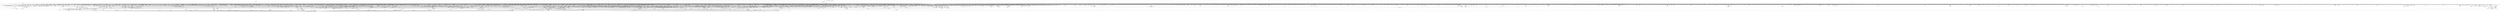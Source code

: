 digraph kerncollapsed {
    "security_task_getsecid_obj" [color="black"];
    "folio_nr_pages_2" [color="black"];
    "Indirect call199" [color="black"];
    "fsnotify_group_assert_locked" [color="black"];
    "wq_worker_running" [color="black"];
    "generic_exec_single" [color="black"];
    "proto_memory_pcpu_drain" [color="black"];
    "get_task_mm" [color="black"];
    "mte_destroy_descend.constprop.0" [color="black"];
    "update_misfit_status" [color="black"];
    "Indirect call73" [color="black"];
    "__efistub_caches_clean_inval_pou" [color="black"];
    "find_next_bit_17" [color="black"];
    "wp_page_reuse" [color="black"];
    "test_ti_thread_flag_4" [color="black"];
    "lru_lazyfree_fn" [color="black"];
    "futex_cmpxchg_value_locked" [color="black"];
    "__raw_spin_lock_irqsave_52" [color="black"];
    "se_weight.isra.0" [color="black"];
    "find_next_bit.constprop.0_6" [color="black"];
    "folio_account_cleaned" [color="black"];
    "futex_top_waiter" [color="black"];
    "mutex_spin_on_owner" [color="black"];
    "qdisc_qstats_cpu_qlen_dec" [color="black"];
    "inode_add_lru" [color="black"];
    "__dev_put.part.0" [color="black"];
    "io_poll_can_finish_inline.isra.0" [color="black"];
    "arch_local_irq_restore_1" [color="black"];
    "__kern_my_cpu_offset_19" [color="black"];
    "set_load_weight" [color="black"];
    "__percpu_add_case_64_3" [color="black"];
    "__raw_spin_unlock_irq_25" [color="black"];
    "__kern_my_cpu_offset_76" [color="black"];
    "pte_mkdirty" [color="black"];
    "task_pid_vnr" [color="black"];
    "smp_call_function_many_cond" [color="black"];
    "do_raw_spin_lock_67" [color="black"];
    "mm_counter_file" [color="black"];
    "arch_local_irq_save_1" [color="black"];
    "pvm_determine_end_from_reverse" [color="black"];
    "__io_put_kbuf_list" [color="black"];
    "__remove_inode_hash" [color="black"];
    "__wake_up_sync_key" [color="black"];
    "__do_once_start" [color="black"];
    "skb_flow_get_icmp_tci" [color="black"];
    "__kern_my_cpu_offset_79" [color="black"];
    "Indirect call113" [color="black"];
    "__raw_spin_lock_irq_19" [color="black"];
    "__cmpxchg_case_acq_32.constprop.0_12" [color="black"];
    "memcg_charge_kernel_stack.part.0" [color="black"];
    "Indirect call163" [color="black"];
    "Indirect call68" [color="black"];
    "find_next_bit.constprop.0_7" [color="black"];
    "need_active_balance" [color="black"];
    "mas_wr_walk" [color="black"];
    "audit_serial" [color="black"];
    "test_tsk_need_resched" [color="black"];
    "copy_to_user_page" [color="black"];
    "sane_fdtable_size" [color="black"];
    "Indirect call116" [color="black"];
    "tk_clock_read" [color="black"];
    "__kern_my_cpu_offset_36" [color="black"];
    "__cmpxchg_case_mb_32_13" [color="black"];
    "printk_parse_prefix" [color="black"];
    "ktime_get_mono_fast_ns" [color="black"];
    "gfp_pfmemalloc_allowed" [color="black"];
    "fsnotify_first_mark" [color="black"];
    "dl_rq_of_se" [color="black"];
    "__siphash_unaligned" [color="black"];
    "list_splice" [color="black"];
    "__update_load_avg_se" [color="black"];
    "skb_headers_offset_update" [color="black"];
    "mnt_dec_writers" [color="black"];
    "anon_vma_interval_tree_iter_first" [color="black"];
    "net_eq_idr" [color="black"];
    "__count_vm_events" [color="black"];
    "__mod_lruvec_state" [color="black"];
    "__kern_my_cpu_offset_133" [color="black"];
    "chacha_permute" [color="black"];
    "pagetable_pte_dtor" [color="black"];
    "mm_counter" [color="black"];
    "Indirect call161" [color="black"];
    "get_state_synchronize_rcu" [color="black"];
    "list_del_3" [color="black"];
    "irq_disable" [color="black"];
    "sock_rmem_free" [color="black"];
    "rcu_segcblist_move_seglen" [color="black"];
    "fsnotify_detach_connector_from_object" [color="black"];
    "count_vm_event_1" [color="black"];
    "update_cached_migrate" [color="black"];
    "lazy_max_pages" [color="black"];
    "io_run_cancel" [color="black"];
    "mnt_set_mountpoint" [color="black"];
    "_compound_head_1" [color="black"];
    "kthread_data" [color="black"];
    "oom_unkillable_task.isra.0" [color="black"];
    "raw_spin_rq_unlock" [color="black"];
    "_find_next_zero_bit" [color="black"];
    "audit_string_contains_control" [color="black"];
    "mas_find_child" [color="black"];
    "skb_cloned" [color="black"];
    "__folio_cancel_dirty" [color="black"];
    "csum_partial" [color="black"];
    "stackinfo_on_stack" [color="black"];
    "__io_prep_linked_timeout" [color="black"];
    "pmd_offset.isra.0" [color="black"];
    "rcu_gp_is_normal" [color="black"];
    "mas_pop_node" [color="black"];
    "mas_bulk_rebalance" [color="black"];
    "_copy_from_iter" [color="black"];
    "mte_sync_tags" [color="black"];
    "to_kthread" [color="black"];
    "rwsem_set_reader_owned" [color="black"];
    "tty_audit_fork" [color="black"];
    "wakeup_source_deactivate" [color="black"];
    "__anon_vma_interval_tree_augment_rotate" [color="black"];
    "flush_tlb_mm_1" [color="black"];
    "Indirect call111" [color="black"];
    "__kern_my_cpu_offset_54" [color="black"];
    "Indirect call30" [color="black"];
    "__d_instantiate" [color="black"];
    "__raw_spin_lock_irq.constprop.0_1" [color="black"];
    "folio_nr_pages_1" [color="black"];
    "__set_close_on_exec.isra.0" [color="black"];
    "mte_dead_leaves.constprop.0" [color="black"];
    "percpu_ref_get_many" [color="black"];
    "__ksize" [color="black"];
    "bstats_update" [color="black"];
    "find_next_and_bit.constprop.0" [color="black"];
    "__raw_spin_lock_20" [color="black"];
    "data_check_size" [color="black"];
    "can_migrate_task" [color="black"];
    "pcpu_chunk_relocate" [color="black"];
    "mas_wr_new_end" [color="black"];
    "__reuseport_detach_sock.isra.0" [color="black"];
    "remove_wait_queue" [color="black"];
    "page_ref_inc_1" [color="black"];
    "rpm_check_suspend_allowed" [color="black"];
    "sched_clock_cpu" [color="black"];
    "tlb_gather_mmu" [color="black"];
    "__cmpxchg_case_acq_32.constprop.0" [color="black"];
    "Indirect call112" [color="black"];
    "irq_get_irq_data" [color="black"];
    "next_mnt" [color="black"];
    "vma_interval_tree_remove" [color="black"];
    "__raw_spin_unlock_irqrestore_32" [color="black"];
    "mas_safe_pivot" [color="black"];
    "get_new_cred" [color="black"];
    "__find_vmap_area.constprop.0" [color="black"];
    "mapping_allow_writable" [color="black"];
    "__cmpxchg_case_acq_32.constprop.0_15" [color="black"];
    "__pi_memcmp" [color="black"];
    "__kern_my_cpu_offset_77" [color="black"];
    "hlist_bl_lock" [color="black"];
    "do_raw_spin_lock_50" [color="black"];
    "add_wait_queue" [color="black"];
    "folio_mapped_3" [color="black"];
    "__pfn_to_section" [color="black"];
    "get_ucounts_or_wrap" [color="black"];
    "Indirect call212" [color="black"];
    "slab_is_available" [color="black"];
    "class_raw_spinlock_irqsave_destructor" [color="black"];
    "__skb_flow_get_ports" [color="black"];
    "do_raw_spin_lock_17" [color="black"];
    "Indirect call22" [color="black"];
    "wants_signal" [color="black"];
    "Indirect call124" [color="black"];
    "timer_delete_sync" [color="black"];
    "Indirect call207" [color="black"];
    "do_raw_spin_lock_80" [color="black"];
    "sub_running_bw.isra.0" [color="black"];
    "__put_cpu_fpsimd_context" [color="black"];
    "__pi_strlen" [color="black"];
    "__wake_q_add" [color="black"];
    "cpumask_and.isra.0_3" [color="black"];
    "propagation_next" [color="black"];
    "__raw_spin_lock_irqsave_44" [color="black"];
    "__cmpxchg_case_rel_64" [color="black"];
    "Indirect call34" [color="black"];
    "kmap_atomic_1" [color="black"];
    "file_ns_capable" [color="black"];
    "arch_local_irq_restore_3" [color="black"];
    "llist_add_batch" [color="black"];
    "Indirect call35" [color="black"];
    "__io_disarm_linked_timeout" [color="black"];
    "pcpu_alloc_area" [color="black"];
    "anon_vma_interval_tree_post_update_vma" [color="black"];
    "ihold" [color="black"];
    "xa_mk_value" [color="black"];
    "active_load_balance_cpu_stop" [color="black"];
    "update_cfs_rq_load_avg.isra.0" [color="black"];
    "io_cqe_cache_refill" [color="black"];
    "__percpu_counter_sum" [color="black"];
    "__raw_spin_unlock_irq_45" [color="black"];
    "pm_runtime_autosuspend_expiration" [color="black"];
    "__mnt_is_readonly" [color="black"];
    "pmd_clear_huge" [color="black"];
    "do_raw_spin_lock_9" [color="black"];
    "radix_tree_tag_get" [color="black"];
    "folio_test_uptodate" [color="black"];
    "Indirect call70" [color="black"];
    "lock_timer_base" [color="black"];
    "arch_local_irq_save_2" [color="black"];
    "Indirect call155" [color="black"];
    "do_raw_spin_lock_23" [color="black"];
    "__pick_first_entity" [color="black"];
    "task_rq_unlock" [color="black"];
    "mas_ascend" [color="black"];
    "can_set_direct_map" [color="black"];
    "update_dl_migration" [color="black"];
    "audit_mark_compare" [color="black"];
    "Indirect call159" [color="black"];
    "page_vma_mapped_walk_done_1" [color="black"];
    "do_raw_spin_lock_16" [color="black"];
    "add_timer" [color="black"];
    "__d_find_any_alias" [color="black"];
    "security_task_kill" [color="black"];
    "__cmpxchg_case_mb_64_2" [color="black"];
    "mutex_trylock" [color="black"];
    "release_thread" [color="black"];
    "blake2s_update" [color="black"];
    "fsnotify_handle_inode_event.isra.0" [color="black"];
    "io_should_retry_thread" [color="black"];
    "io_req_complete_defer" [color="black"];
    "__radix_tree_lookup" [color="black"];
    "kill_super_notify" [color="black"];
    "__reset_isolation_pfn" [color="black"];
    "__cmpxchg_case_acq_32.constprop.0_20" [color="black"];
    "io_schedule_prepare" [color="black"];
    "__irq_work_queue_local" [color="black"];
    "io_req_defer_failed" [color="black"];
    "irq_chip_retrigger_hierarchy" [color="black"];
    "hrtimer_cancel" [color="black"];
    "sched_post_fork" [color="black"];
    "__timer_delete_sync" [color="black"];
    "timerqueue_add" [color="black"];
    "task_sigpending_2" [color="black"];
    "Indirect call82" [color="black"];
    "mod_node_state" [color="black"];
    "__kern_my_cpu_offset_60" [color="black"];
    "__raw_write_lock_irq.constprop.0" [color="black"];
    "ktime_get_real_ts64" [color="black"];
    "Indirect call213" [color="black"];
    "fasync_insert_entry" [color="black"];
    "__fprop_add_percpu" [color="black"];
    "pcpu_find_block_fit" [color="black"];
    "pwq_activate_inactive_work" [color="black"];
    "cpu_online_2" [color="black"];
    "do_raw_spin_lock_24" [color="black"];
    "__cmpwait_case_32_1" [color="black"];
    "Indirect call209" [color="black"];
    "__kern_my_cpu_offset_47" [color="black"];
    "percpu_ref_noop_confirm_switch" [color="black"];
    "audit_rate_check.part.0" [color="black"];
    "__raw_spin_unlock_irq_1" [color="black"];
    "hrtimer_forward" [color="black"];
    "dequeue_load_avg" [color="black"];
    "__mutex_trylock_common" [color="black"];
    "skb_checksum" [color="black"];
    "add_timer_on" [color="black"];
    "do_raw_spin_lock_51" [color="black"];
    "get_file.isra.0" [color="black"];
    "pfn_is_map_memory" [color="black"];
    "capacity_of" [color="black"];
    "d_shrink_add" [color="black"];
    "mas_wr_walk_index.isra.0" [color="black"];
    "Indirect call189" [color="black"];
    "min_deadline_cb_propagate" [color="black"];
    "__bitmap_equal" [color="black"];
    "u64_stats_add_2" [color="black"];
    "signal_set_stop_flags" [color="black"];
    "do_raw_spin_lock_56" [color="black"];
    "__kern_my_cpu_offset_25" [color="black"];
    "__raw_spin_trylock_3" [color="black"];
    "put_prev_task" [color="black"];
    "mas_leaf_set_meta" [color="black"];
    "zone_watermark_ok" [color="black"];
    "Indirect call202" [color="black"];
    "mab_calc_split" [color="black"];
    "__raw_spin_lock_4" [color="black"];
    "folio_not_mapped" [color="black"];
    "set_page_dirty" [color="black"];
    "rcu_seq_set_state" [color="black"];
    "rcu_is_watching" [color="black"];
    "freezing" [color="black"];
    "__raw_read_lock_irqsave.constprop.0_1" [color="black"];
    "__d_drop" [color="black"];
    "_find_last_bit" [color="black"];
    "Indirect call91" [color="black"];
    "skb_has_frag_list" [color="black"];
    "__printk_safe_exit" [color="black"];
    "__list_del_entry_2" [color="black"];
    "srcu_get_delay.isra.0" [color="black"];
    "__raw_spin_unlock_irqrestore_17" [color="black"];
    "clear_nonspinnable" [color="black"];
    "arch_local_irq_save_5" [color="black"];
    "folio_anon_vma" [color="black"];
    "__raw_spin_unlock_irqrestore.constprop.0_1" [color="black"];
    "Indirect call38" [color="black"];
    "strcpy" [color="black"];
    "read_seqbegin.constprop.0" [color="black"];
    "tag_set" [color="black"];
    "skb_copy_bits" [color="black"];
    "Indirect call8" [color="black"];
    "__bitmap_set" [color="black"];
    "rb_insert_color" [color="black"];
    "global_dirtyable_memory" [color="black"];
    "pmd_offset.isra.0_1" [color="black"];
    "__percpu_add_case_32_20" [color="black"];
    "cpuhp_invoke_callback" [color="black"];
    "rcu_cblist_dequeue" [color="black"];
    "compact_lock_irqsave" [color="black"];
    "__raw_spin_unlock_irqrestore_21" [color="black"];
    "Indirect call58" [color="black"];
    "arm64_kernel_unmapped_at_el0_3" [color="black"];
    "tick_get_device" [color="black"];
    "u64_stats_add_1" [color="black"];
    "do_raw_spin_lock_64" [color="black"];
    "list_lru_del" [color="black"];
    "__cmpxchg_case_acq_32.constprop.0_16" [color="black"];
    "current_is_kswapd" [color="black"];
    "set_task_cpu" [color="black"];
    "zone_page_state_add" [color="black"];
    "__lock_parent" [color="black"];
    "Indirect call188" [color="black"];
    "tty_update_time" [color="black"];
    "next_online_pgdat" [color="black"];
    "Indirect call1" [color="black"];
    "dev_bus_name" [color="black"];
    "node_dirty_ok" [color="black"];
    "Indirect call128" [color="black"];
    "unlock_task_sighand.isra.0_1" [color="black"];
    "Indirect call123" [color="black"];
    "fast_dput" [color="black"];
    "qdisc_maybe_clear_missed" [color="black"];
    "mas_descend" [color="black"];
    "mab_set_b_end" [color="black"];
    "clear_ti_thread_flag_3" [color="black"];
    "__skb_set_length_1" [color="black"];
    "__raw_spin_lock_30" [color="black"];
    "lru_move_tail_fn" [color="black"];
    "Indirect call28" [color="black"];
    "device_match_devt" [color="black"];
    "Indirect call6" [color="black"];
    "init_multi_vma_prep" [color="black"];
    "irq_enable" [color="black"];
    "Indirect call122" [color="black"];
    "group_classify" [color="black"];
    "set_ti_thread_flag" [color="black"];
    "__raw_read_lock.constprop.0_3" [color="black"];
    "__mnt_want_write" [color="black"];
    "Indirect call92" [color="black"];
    "Indirect call197" [color="black"];
    "Indirect call103" [color="black"];
    "io_cancel_task_cb" [color="black"];
    "Indirect call81" [color="black"];
    "free_unref_page_commit" [color="black"];
    "__cmpxchg_case_mb_64_6" [color="black"];
    "test_ti_thread_flag_21" [color="black"];
    "inc_tlb_flush_pending" [color="black"];
    "audit_dummy_context_1" [color="black"];
    "mas_prev_slot" [color="black"];
    "__fsnotify_recalc_mask" [color="black"];
    "inode_io_list_move_locked" [color="black"];
    "__raw_spin_lock_irqsave.constprop.0_3" [color="black"];
    "__cmpxchg_case_acq_32.constprop.0_2" [color="black"];
    "d_lru_del" [color="black"];
    "cpumask_weight.constprop.0_5" [color="black"];
    "copyin" [color="black"];
    "cpu_do_switch_mm" [color="black"];
    "fatal_signal_pending_6" [color="black"];
    "__raw_spin_unlock_irq_12" [color="black"];
    "signal_pending" [color="black"];
    "is_software_node" [color="black"];
    "d_ancestor" [color="black"];
    "set_ptes.constprop.0.isra.0_1" [color="black"];
    "do_raw_spin_lock_3" [color="black"];
    "pfn_valid_2" [color="black"];
    "read_sanitised_ftr_reg" [color="black"];
    "rt_mutex_proxy_unlock" [color="black"];
    "Indirect call117" [color="black"];
    "Indirect call99" [color="black"];
    "irq_work_queue" [color="black"];
    "do_raw_spin_lock_48" [color="black"];
    "compound_order_1" [color="black"];
    "zone_watermark_ok_safe" [color="black"];
    "queued_write_lock.constprop.0_1" [color="black"];
    "__xchg_case_64.constprop.0" [color="black"];
    "d_path" [color="black"];
    "__raw_spin_lock_14" [color="black"];
    "d_find_any_alias" [color="black"];
    "cpu_online_1" [color="black"];
    "security_audit_rule_free" [color="black"];
    "find_last_bit" [color="black"];
    "page_ref_dec_and_test_1" [color="black"];
    "Indirect call154" [color="black"];
    "pcpu_next_md_free_region" [color="black"];
    "lookup_mountpoint" [color="black"];
    "lru_add_fn" [color="black"];
    "lockref_mark_dead" [color="black"];
    "rcu_jiffies_till_stall_check" [color="black"];
    "__kern_my_cpu_offset_22" [color="black"];
    "find_vm_area" [color="black"];
    "console_srcu_read_lock" [color="black"];
    "enqueue_hrtimer.constprop.0" [color="black"];
    "rwsem_read_trylock" [color="black"];
    "__kern_my_cpu_offset_16" [color="black"];
    "hlist_del_init" [color="black"];
    "find_next_zero_bit_1" [color="black"];
    "eth_type_vlan" [color="black"];
    "Indirect call195" [color="black"];
    "__kern_my_cpu_offset_29" [color="black"];
    "wake_up_bit" [color="black"];
    "security_inode_init_security_anon" [color="black"];
    "__kern_my_cpu_offset_37" [color="black"];
    "compaction_suitable" [color="black"];
    "strreplace" [color="black"];
    "do_raw_spin_lock_34" [color="black"];
    "get_cpu_fpsimd_context" [color="black"];
    "__kern_my_cpu_offset_38" [color="black"];
    "count_vm_events_2" [color="black"];
    "__dl_add" [color="black"];
    "Indirect call57" [color="black"];
    "io_file_get_flags" [color="black"];
    "override_creds" [color="black"];
    "mas_find" [color="black"];
    "mmget" [color="black"];
    "io_match_task_safe" [color="black"];
    "Indirect call63" [color="black"];
    "Indirect call140" [color="black"];
    "Indirect call162" [color="black"];
    "plist_del" [color="black"];
    "compound_order_2" [color="black"];
    "tick_get_broadcast_mask" [color="black"];
    "__local_bh_enable_ip" [color="black"];
    "data_alloc" [color="black"];
    "check_cb_ovld_locked" [color="black"];
    "wb_stat_error" [color="black"];
    "sock_rfree" [color="black"];
    "__raw_spin_unlock_irqrestore_1" [color="black"];
    "kmalloc_slab" [color="black"];
    "reweight_task" [color="black"];
    "sk_leave_memory_pressure" [color="black"];
    "__raw_spin_lock_3" [color="black"];
    "queued_spin_lock_slowpath" [color="black"];
    "Indirect call32" [color="black"];
    "Indirect call56" [color="black"];
    "__zone_watermark_ok" [color="black"];
    "activate_task" [color="black"];
    "fpsimd_flush_task_state" [color="black"];
    "__cmpxchg_case_acq_32.constprop.0_9" [color="black"];
    "pagefault_enable_1" [color="black"];
    "find_next_bit_3" [color="black"];
    "Indirect call18" [color="black"];
    "__free_one_page" [color="black"];
    "__raw_spin_lock_irq_21" [color="black"];
    "__sync_icache_dcache" [color="black"];
    "anon_vma_interval_tree_pre_update_vma" [color="black"];
    "mas_store_b_node" [color="black"];
    "__reuseport_detach_closed_sock" [color="black"];
    "Indirect call50" [color="black"];
    "arch_send_call_function_single_ipi" [color="black"];
    "plist_add" [color="black"];
    "__percpu_add_case_64.constprop.0_1" [color="black"];
    "set_cpu_online" [color="black"];
    "__kern_my_cpu_offset_6" [color="black"];
    "Indirect call211" [color="black"];
    "queued_read_unlock.constprop.0_2" [color="black"];
    "__cmpxchg_case_acq_32.constprop.0_6" [color="black"];
    "__inode_add_lru" [color="black"];
    "should_fail_alloc_page" [color="black"];
    "mas_data_end" [color="black"];
    "skb_tailroom" [color="black"];
    "is_migration_entry" [color="black"];
    "Indirect call85" [color="black"];
    "task_join_group_stop" [color="black"];
    "tty_driver_flush_buffer" [color="black"];
    "__dl_sub" [color="black"];
    "arm_smccc_1_1_get_conduit" [color="black"];
    "do_raw_spin_lock_57" [color="black"];
    "__raw_spin_lock_irqsave_17" [color="black"];
    "__irq_domain_activate_irq" [color="black"];
    "do_raw_spin_lock_31" [color="black"];
    "access_ok_14" [color="black"];
    "__init_swait_queue_head" [color="black"];
    "pgattr_change_is_safe" [color="black"];
    "posix_cpu_timers_exit" [color="black"];
    "Indirect call157" [color="black"];
    "set_pfnblock_flags_mask" [color="black"];
    "__irq_startup" [color="black"];
    "get_file_2" [color="black"];
    "clear_ti_thread_flag_8" [color="black"];
    "internal_add_timer" [color="black"];
    "__irq_domain_deactivate_irq" [color="black"];
    "_prb_read_valid" [color="black"];
    "__set_task_special" [color="black"];
    "addr_to_vb_xa" [color="black"];
    "device_pm_check_callbacks" [color="black"];
    "__raw_spin_lock_irqsave_22" [color="black"];
    "futex_q_unlock" [color="black"];
    "find_alive_thread.isra.0" [color="black"];
    "enqueue_timer" [color="black"];
    "Indirect call12" [color="black"];
    "task_participate_group_stop" [color="black"];
    "__get_cpu_fpsimd_context" [color="black"];
    "__raw_spin_lock_irq_43" [color="black"];
    "find_vma_prev" [color="black"];
    "Indirect call20" [color="black"];
    "d_flags_for_inode" [color="black"];
    "Indirect call0" [color="black"];
    "__clear_close_on_exec.isra.0" [color="black"];
    "vma_interval_tree_augment_rotate" [color="black"];
    "process_shares_mm" [color="black"];
    "__raw_spin_lock_irqsave.constprop.0_2" [color="black"];
    "pcpu_page_idx" [color="black"];
    "__kern_my_cpu_offset_80" [color="black"];
    "Indirect call114" [color="black"];
    "mte_parent_slot" [color="black"];
    "cpumask_next.constprop.0" [color="black"];
    "move_queued_task.constprop.0" [color="black"];
    "do_raw_spin_lock_97" [color="black"];
    "__audit_reusename" [color="black"];
    "__raw_spin_lock_32" [color="black"];
    "do_raw_spin_lock.constprop.0_7" [color="black"];
    "task_clear_jobctl_pending" [color="black"];
    "smp_call_function_many" [color="black"];
    "irqd_irq_disabled.isra.0" [color="black"];
    "__sw_hweight64" [color="black"];
    "sk_error_report" [color="black"];
    "pcpu_next_fit_region.constprop.0" [color="black"];
    "do_raw_spin_lock_12" [color="black"];
    "__raw_write_lock.constprop.0_1" [color="black"];
    "signal_pending_state_1" [color="black"];
    "Indirect call98" [color="black"];
    "Indirect call54" [color="black"];
    "test_ti_thread_flag_10" [color="black"];
    "get_cred" [color="black"];
    "Indirect call74" [color="black"];
    "__msecs_to_jiffies" [color="black"];
    "__irq_disable" [color="black"];
    "find_next_bit.constprop.0_14" [color="black"];
    "set_ti_thread_flag_4" [color="black"];
    "pi_state_update_owner" [color="black"];
    "__flush_tlb_page_nosync" [color="black"];
    "wake_up_var" [color="black"];
    "find_next_bit_18" [color="black"];
    "flush_tlb_batched_pending" [color="black"];
    "folio_try_get_rcu" [color="black"];
    "isolation_suitable.isra.0" [color="black"];
    "__rt_mutex_futex_trylock" [color="black"];
    "tag_get" [color="black"];
    "Indirect call5" [color="black"];
    "update_group_capacity" [color="black"];
    "decay_load" [color="black"];
    "__raw_spin_unlock_irqrestore_14" [color="black"];
    "flush_signal_handlers" [color="black"];
    "__kern_my_cpu_offset_70" [color="black"];
    "gup_must_unshare" [color="black"];
    "Indirect call198" [color="black"];
    "folio_activate_fn" [color="black"];
    "list_del_2" [color="black"];
    "__cmpxchg_case_64.isra.0" [color="black"];
    "kernfs_root" [color="black"];
    "Indirect call47" [color="black"];
    "__raw_write_lock_irq_1" [color="black"];
    "__wb_writeout_add" [color="black"];
    "rcu_poll_gp_seq_end" [color="black"];
    "folio_pfn" [color="black"];
    "Indirect call147" [color="black"];
    "do_raw_spin_lock_35" [color="black"];
    "__bitmap_subset" [color="black"];
    "search_cmp_ftr_reg" [color="black"];
    "cpu_util_cfs" [color="black"];
    "arch_local_irq_save" [color="black"];
    "sb_clear_inode_writeback" [color="black"];
    "Indirect call175" [color="black"];
    "xas_start" [color="black"];
    "system_supports_mte" [color="black"];
    "fatal_signal_pending_4" [color="black"];
    "move_freepages_block" [color="black"];
    "cpumask_copy_1" [color="black"];
    "arm64_kernel_unmapped_at_el0_2" [color="black"];
    "fragmentation_index" [color="black"];
    "panic_smp_self_stop" [color="black"];
    "tlb_gather_mmu_fullmm" [color="black"];
    "task_clear_jobctl_trapping" [color="black"];
    "security_release_secctx" [color="black"];
    "__percpu_add_case_32_15" [color="black"];
    "_compound_head_13" [color="black"];
    "__futex_queue" [color="black"];
    "__mutex_add_waiter" [color="black"];
    "__pageblock_pfn_to_page" [color="black"];
    "access_ok_16" [color="black"];
    "mtree_range_walk" [color="black"];
    "access_ok_12" [color="black"];
    "test_ti_thread_flag_22" [color="black"];
    "find_next_bit_29" [color="black"];
    "split_page" [color="black"];
    "__rb_insert_augmented" [color="black"];
    "fprop_fraction_percpu" [color="black"];
    "lowest_in_progress" [color="black"];
    "cpumask_subset" [color="black"];
    "__cmpxchg_case_mb_32_5" [color="black"];
    "clear_inode" [color="black"];
    "__percpu_add_case_64" [color="black"];
    "_atomic_dec_and_lock" [color="black"];
    "Indirect call17" [color="black"];
    "__raw_spin_unlock_irq.constprop.0_2" [color="black"];
    "auditsc_get_stamp" [color="black"];
    "task_get_vl" [color="black"];
    "percpu_counter_add_batch" [color="black"];
    "fsnotify_data_inode" [color="black"];
    "cpu_clock_sample" [color="black"];
    "prepend_path" [color="black"];
    "__percpu_down_write_trylock" [color="black"];
    "timer_delete" [color="black"];
    "__kern_my_cpu_offset_11" [color="black"];
    "rcu_exp_jiffies_till_stall_check" [color="black"];
    "Indirect call97" [color="black"];
    "rt_mutex_top_waiter" [color="black"];
    "__remove_shared_vm_struct.constprop.0" [color="black"];
    "update_sd_lb_stats" [color="black"];
    "__cmpxchg_case_mb_32.constprop.0" [color="black"];
    "do_raw_spin_lock_43" [color="black"];
    "__raw_spin_lock_irq.constprop.0_2" [color="black"];
    "mas_parent_type" [color="black"];
    "prep_compound_page" [color="black"];
    "__nr_to_section" [color="black"];
    "audit_uid_comparator" [color="black"];
    "__raw_spin_unlock_irq_28" [color="black"];
    "atomic_notifier_call_chain" [color="black"];
    "hrtimer_start_range_ns" [color="black"];
    "virt_to_head_page.isra.0" [color="black"];
    "auditd_test_task" [color="black"];
    "pagefault_enable_2" [color="black"];
    "__raw_write_lock_irq" [color="black"];
    "folio_trylock_2" [color="black"];
    "fpsimd_thread_switch" [color="black"];
    "cd_forget" [color="black"];
    "mab_no_null_split" [color="black"];
    "Indirect call65" [color="black"];
    "find_worker_executing_work" [color="black"];
    "free_vmap_area_rb_augment_cb_rotate" [color="black"];
    "fsnotify_compare_groups" [color="black"];
    "__raw_spin_lock_irq_41" [color="black"];
    "do_raw_spin_lock_11" [color="black"];
    "io_wq_exit_start" [color="black"];
    "__cmpxchg_case_rel_32" [color="black"];
    "__cmpxchg_case_mb_32_8" [color="black"];
    "noop_dirty_folio" [color="black"];
    "update_rt_rq_load_avg" [color="black"];
    "rb_erase_cached.isra.0" [color="black"];
    "virt_to_slab" [color="black"];
    "mod_zone_page_state" [color="black"];
    "cpu_timer_task_rcu" [color="black"];
    "xas_pause" [color="black"];
    "space_used" [color="black"];
    "find_task_by_pid_ns" [color="black"];
    "__raw_spin_unlock_irqrestore_5" [color="black"];
    "__attach_mnt" [color="black"];
    "free_vmap_area_rb_augment_cb_propagate" [color="black"];
    "page_ref_inc" [color="black"];
    "update_sctlr_el1" [color="black"];
    "__task_pid_nr_ns" [color="black"];
    "test_taint" [color="black"];
    "check_stable_address_space" [color="black"];
    "count_vm_event" [color="black"];
    "dl_bw_of" [color="black"];
    "mas_start" [color="black"];
    "tty_driver_name" [color="black"];
    "__task_rq_lock" [color="black"];
    "__percpu_add_case_64.constprop.0_3" [color="black"];
    "kmap_local_page" [color="black"];
    "ptrauth_keys_install_user" [color="black"];
    "clear_page" [color="black"];
    "__raw_spin_lock_irq_6" [color="black"];
    "xa_find_after" [color="black"];
    "__kern_my_cpu_offset_35" [color="black"];
    "find_next_bit.constprop.0_21" [color="black"];
    "update_blocked_averages" [color="black"];
    "first_online_pgdat" [color="black"];
    "io_prep_async_work" [color="black"];
    "__wake_up_bit" [color="black"];
    "percpu_ref_put_many" [color="black"];
    "blake2s_final" [color="black"];
    "folio_mapped" [color="black"];
    "copy_thread" [color="black"];
    "pick_next_task_idle" [color="black"];
    "has_managed_dma" [color="black"];
    "memset" [color="black"];
    "arch_local_irq_disable_2" [color="black"];
    "__cmpxchg_case_mb_64_7" [color="black"];
    "srcu_funnel_exp_start" [color="black"];
    "fpsimd_preserve_current_state" [color="black"];
    "should_failslab" [color="black"];
    "u64_stats_inc" [color="black"];
    "__wake_up_klogd.part.0" [color="black"];
    "cfs_rq_of" [color="black"];
    "do_raw_spin_lock_86" [color="black"];
    "jiffies_to_usecs" [color="black"];
    "__io_put_kbuf" [color="black"];
    "cpumask_and" [color="black"];
    "xas_find_marked" [color="black"];
    "security_file_set_fowner" [color="black"];
    "recalc_sigpending" [color="black"];
    "pud_clear_huge" [color="black"];
    "find_next_bit_15" [color="black"];
    "ma_data_end" [color="black"];
    "get_file_1" [color="black"];
    "access_ok_2" [color="black"];
    "next_zone" [color="black"];
    "Indirect call174" [color="black"];
    "io_get_cqe_overflow" [color="black"];
    "cleanup_timerqueue" [color="black"];
    "__xa_clear_mark" [color="black"];
    "Indirect call160" [color="black"];
    "__cmpxchg_case_acq_64" [color="black"];
    "purge_fragmented_block" [color="black"];
    "copy_from_kernel_nofault" [color="black"];
    "online_section_nr" [color="black"];
    "__sk_mem_reclaim" [color="black"];
    "vma_iter_config" [color="black"];
    "mas_new_ma_node" [color="black"];
    "sync_exp_work_done" [color="black"];
    "add_mm_rss_vec" [color="black"];
    "attach_pid" [color="black"];
    "page_mapping" [color="black"];
    "prepare_to_wait_exclusive" [color="black"];
    "__init_rwsem" [color="black"];
    "__wake_up_parent" [color="black"];
    "req_set_fail_4" [color="black"];
    "do_raw_spin_lock" [color="black"];
    "__cmpxchg_case_acq_32.constprop.0_14" [color="black"];
    "vma_needs_dirty_tracking" [color="black"];
    "sync_rcu_exp_done_unlocked" [color="black"];
    "__dl_update" [color="black"];
    "enqueue_pushable_dl_task" [color="black"];
    "__raw_spin_trylock_4" [color="black"];
    "__cmpxchg_case_mb_32_4" [color="black"];
    "mas_next_range" [color="black"];
    "__cmpxchg_case_acq_32" [color="black"];
    "rcu_seq_snap" [color="black"];
    "hlist_del_init_2" [color="black"];
    "count_vm_event_2" [color="black"];
    "sk_memory_allocated_sub" [color="black"];
    "pm_ops_is_empty" [color="black"];
    "nsec_to_clock_t" [color="black"];
    "set_task_reclaim_state" [color="black"];
    "do_raw_spin_lock_30" [color="black"];
    "skb_tailroom_1" [color="black"];
    "ktime_get_with_offset" [color="black"];
    "Indirect call96" [color="black"];
    "put_unused_fd" [color="black"];
    "get_pwq" [color="black"];
    "security_current_getsecid_subj" [color="black"];
    "arch_local_irq_save_8" [color="black"];
    "io_poll_mark_cancelled" [color="black"];
    "int_sqrt" [color="black"];
    "put_dec_trunc8" [color="black"];
    "do_raw_spin_lock_44" [color="black"];
    "do_raw_spin_lock_15" [color="black"];
    "task_call_func" [color="black"];
    "wb_update_bandwidth" [color="black"];
    "Indirect call176" [color="black"];
    "sched_clock" [color="black"];
    "do_raw_spin_lock_52" [color="black"];
    "_compound_head" [color="black"];
    "pm_runtime_put_noidle_2" [color="black"];
    "drain_local_pages" [color="black"];
    "__raw_spin_lock_49" [color="black"];
    "is_vmalloc_addr" [color="black"];
    "page_ref_inc_6" [color="black"];
    "__kern_my_cpu_offset_71" [color="black"];
    "req_set_fail_3" [color="black"];
    "do_raw_spin_lock_116" [color="black"];
    "cpu_active" [color="black"];
    "prep_new_page" [color="black"];
    "get_data" [color="black"];
    "xas_error.isra.0" [color="black"];
    "copy_page" [color="black"];
    "system_supports_mte_1" [color="black"];
    "Indirect call46" [color="black"];
    "first_zones_zonelist" [color="black"];
    "__audit_uring_entry" [color="black"];
    "security_audit_rule_match" [color="black"];
    "__kern_my_cpu_offset_91" [color="black"];
    "wake_all_kswapds" [color="black"];
    "__count_vm_events_1" [color="black"];
    "rt_mutex_slowtrylock" [color="black"];
    "smp_call_function" [color="black"];
    "d_shrink_del" [color="black"];
    "__percpu_add_case_64_6" [color="black"];
    "arch_stack_walk" [color="black"];
    "__raw_spin_lock_12" [color="black"];
    "Indirect call214" [color="black"];
    "mmgrab_2" [color="black"];
    "ktime_add_safe" [color="black"];
    "exit_task_stack_account" [color="black"];
    "__preempt_count_add.constprop.0_1" [color="black"];
    "do_raw_spin_lock_118" [color="black"];
    "update_load_avg" [color="black"];
    "__raw_spin_lock_irqsave_11" [color="black"];
    "filemap_check_errors" [color="black"];
    "mm_set_has_pinned_flag" [color="black"];
    "Indirect call168" [color="black"];
    "do_raw_spin_lock_6" [color="black"];
    "clear_buddies.isra.0" [color="black"];
    "irq_set_thread_affinity" [color="black"];
    "kick_process" [color="black"];
    "find_buddy_page_pfn" [color="black"];
    "rb_first" [color="black"];
    "slab_want_init_on_free" [color="black"];
    "prb_commit" [color="black"];
    "Indirect call151" [color="black"];
    "__remove_hrtimer" [color="black"];
    "finish_swait" [color="black"];
    "__isolate_free_page" [color="black"];
    "do_raw_spin_lock_41" [color="black"];
    "__raw_spin_lock_irqsave_5" [color="black"];
    "mnt_get_count" [color="black"];
    "mte_update_gcr_excl.isra.0" [color="black"];
    "__lock_timer" [color="black"];
    "vma_is_secretmem" [color="black"];
    "pcpu_update_empty_pages" [color="black"];
    "__raw_spin_unlock_irqrestore_38" [color="black"];
    "desc_make_final" [color="black"];
    "tty_termios_baud_rate" [color="black"];
    "vma_interval_tree_insert_after" [color="black"];
    "memzero_explicit" [color="black"];
    "copy_highpage" [color="black"];
    "page_ref_add" [color="black"];
    "tag_clear" [color="black"];
    "folio_invalidate" [color="black"];
    "tick_get_broadcast_device" [color="black"];
    "__kern_my_cpu_offset_23" [color="black"];
    "prepare_to_swait_event" [color="black"];
    "mas_state_walk" [color="black"];
    "kthread_is_per_cpu" [color="black"];
    "__init_waitqueue_head" [color="black"];
    "do_raw_spin_lock_99" [color="black"];
    "slab_want_init_on_alloc" [color="black"];
    "pageblock_pfn_to_page" [color="black"];
    "tls_preserve_current_state" [color="black"];
    "__update_min_deadline" [color="black"];
    "replace_mark_chunk" [color="black"];
    "Indirect call170" [color="black"];
    "mas_max_gap" [color="black"];
    "Indirect call184" [color="black"];
    "init_completion" [color="black"];
    "__down_trylock_console_sem.constprop.0" [color="black"];
    "blake2s_compress" [color="black"];
    "double_unlock_balance" [color="black"];
    "__pm_relax" [color="black"];
    "kernel_init_pages" [color="black"];
    "__irq_get_desc_lock" [color="black"];
    "mapping_shrinkable" [color="black"];
    "arch_teardown_dma_ops" [color="black"];
    "__raw_spin_unlock_irq_20" [color="black"];
    "other_cpu_in_panic" [color="black"];
    "Indirect call107" [color="black"];
    "debug_locks_off" [color="black"];
    "fpsimd_save_state" [color="black"];
    "__wake_up_locked_key_bookmark" [color="black"];
    "sve_get_vl" [color="black"];
    "data_push_tail" [color="black"];
    "rwsem_set_nonspinnable" [color="black"];
    "Indirect call187" [color="black"];
    "xas_find_conflict" [color="black"];
    "kobj_child_ns_ops" [color="black"];
    "netlink_lock_table" [color="black"];
    "Indirect call87" [color="black"];
    "_raw_spin_rq_lock_irqsave" [color="black"];
    "prepare_to_wait" [color="black"];
    "eventfd_signal_mask" [color="black"];
    "__raw_spin_unlock_irq_6" [color="black"];
    "Indirect call60" [color="black"];
    "Indirect call141" [color="black"];
    "Indirect call84" [color="black"];
    "prepend" [color="black"];
    "xas_next_entry.constprop.0" [color="black"];
    "prb_first_valid_seq" [color="black"];
    "__percpu_add_case_64_2" [color="black"];
    "is_zero_page" [color="black"];
    "find_mergeable_anon_vma" [color="black"];
    "__update_load_avg_cfs_rq" [color="black"];
    "rcu_seq_start_1" [color="black"];
    "__mod_zone_page_state" [color="black"];
    "arch_local_irq_save_7" [color="black"];
    "need_mlock_drain" [color="black"];
    "Indirect call66" [color="black"];
    "__raw_spin_lock_41" [color="black"];
    "__cmpxchg_case_mb_64" [color="black"];
    "__raw_spin_lock_26" [color="black"];
    "__raw_spin_lock_27" [color="black"];
    "rcu_segcblist_pend_cbs" [color="black"];
    "call_on_irq_stack" [color="black"];
    "Indirect call137" [color="black"];
    "invalid_mkclean_vma" [color="black"];
    "try_release_thread_stack_to_cache" [color="black"];
    "Indirect call9" [color="black"];
    "__iget" [color="black"];
    "zone_reclaimable_pages" [color="black"];
    "Indirect call80" [color="black"];
    "skb_may_tx_timestamp.part.0" [color="black"];
    "console_is_usable" [color="black"];
    "idle_cpu" [color="black"];
    "__kern_my_cpu_offset_27" [color="black"];
    "cpu_online_3" [color="black"];
    "check_vma_flags" [color="black"];
    "Indirect call106" [color="black"];
    "pcpu_size_to_slot" [color="black"];
    "Indirect call105" [color="black"];
    "thread_group_cputime" [color="black"];
    "fatal_signal_pending_3" [color="black"];
    "__raw_spin_unlock_irq_17" [color="black"];
    "__cmpxchg_case_acq_32.constprop.0_19" [color="black"];
    "xa_find" [color="black"];
    "copy_from_kernel_nofault_allowed" [color="black"];
    "avg_vruntime" [color="black"];
    "pcpu_chunk_refresh_hint" [color="black"];
    "__lock_task_sighand" [color="black"];
    "__wake_up_common" [color="black"];
    "__raw_spin_lock_2" [color="black"];
    "__raw_spin_unlock_irqrestore_3" [color="black"];
    "__raw_spin_lock_irqsave_19" [color="black"];
    "mas_next_setup.constprop.0" [color="black"];
    "__kern_my_cpu_offset_21" [color="black"];
    "dequeue_task" [color="black"];
    "mte_update_sctlr_user" [color="black"];
    "__cmpwait_case_32_2" [color="black"];
    "put_cpu_fpsimd_context" [color="black"];
    "ptep_clear_flush" [color="black"];
    "__kern_my_cpu_offset_15" [color="black"];
    "domain_dirty_limits" [color="black"];
    "mas_set_split_parent.isra.0" [color="black"];
    "find_first_bit_4" [color="black"];
    "calc_wheel_index" [color="black"];
    "__posix_timers_find" [color="black"];
    "rseq_migrate" [color="black"];
    "__sw_hweight32" [color="black"];
    "fsnotify_free_mark" [color="black"];
    "raw_spin_rq_lock_nested" [color="black"];
    "do_raw_spin_lock_7" [color="black"];
    "__kern_my_cpu_offset_49" [color="black"];
    "Indirect call41" [color="black"];
    "skb_zcopy" [color="black"];
    "pageblock_skip_persistent" [color="black"];
    "__cmpxchg_case_mb_32_2" [color="black"];
    "node_page_state_add" [color="black"];
    "__raw_spin_unlock_irqrestore_10" [color="black"];
    "workingset_test_recent" [color="black"];
    "folio_trylock_flag" [color="black"];
    "__cmpxchg_case_acq_32.constprop.0_17" [color="black"];
    "hrtimer_start_expires" [color="black"];
    "__kern_my_cpu_offset_52" [color="black"];
    "vm_stat_account" [color="black"];
    "__percpu_add_case_32_3" [color="black"];
    "simple_xattr_space" [color="black"];
    "Indirect call169" [color="black"];
    "skb_zcopy_downgrade_managed" [color="black"];
    "_compound_head_2" [color="black"];
    "mast_ascend" [color="black"];
    "Indirect call53" [color="black"];
    "__srcu_read_lock" [color="black"];
    "d_find_alias" [color="black"];
    "io_fill_cqe_aux" [color="black"];
    "pid_nr_ns" [color="black"];
    "mt_find" [color="black"];
    "pte_to_swp_entry" [color="black"];
    "Indirect call144" [color="black"];
    "rb_erase" [color="black"];
    "dev_driver_string" [color="black"];
    "__percpu_add_case_64.constprop.0" [color="black"];
    "__raw_spin_unlock_irq_43" [color="black"];
    "__raw_spin_lock_irqsave_4" [color="black"];
    "folio_nr_pages_3" [color="black"];
    "inode_io_list_del" [color="black"];
    "vm_commit_limit" [color="black"];
    "mast_fill_bnode" [color="black"];
    "__dequeue_entity" [color="black"];
    "__kern_my_cpu_offset_28" [color="black"];
    "d_instantiate" [color="black"];
    "__raw_spin_unlock_irqrestore_6" [color="black"];
    "Indirect call52" [color="black"];
    "Indirect call95" [color="black"];
    "srcu_gp_start" [color="black"];
    "memblock_is_map_memory" [color="black"];
    "pm_qos_update_flags" [color="black"];
    "__mnt_drop_write_file" [color="black"];
    "mas_set_height" [color="black"];
    "do_raw_spin_lock_26" [color="black"];
    "lru_deactivate_fn" [color="black"];
    "spin_lock_irqsave_check_contention" [color="black"];
    "Indirect call204" [color="black"];
    "workingset_refault" [color="black"];
    "ptep_set_access_flags" [color="black"];
    "pcpu_block_refresh_hint" [color="black"];
    "mutex_can_spin_on_owner" [color="black"];
    "xas_result" [color="black"];
    "__wake_up" [color="black"];
    "_compound_head_5" [color="black"];
    "post_ttbr_update_workaround" [color="black"];
    "aio_nr_sub" [color="black"];
    "is_rlimit_overlimit" [color="black"];
    "Indirect call119" [color="black"];
    "lockref_get" [color="black"];
    "dev_pm_disable_wake_irq_check" [color="black"];
    "Indirect call11" [color="black"];
    "Indirect call134" [color="black"];
    "__kern_my_cpu_offset_44" [color="black"];
    "__raw_spin_lock_irq_17" [color="black"];
    "update_pm_runtime_accounting" [color="black"];
    "compaction_defer_reset" [color="black"];
    "Indirect call183" [color="black"];
    "__raw_spin_unlock_irq_29" [color="black"];
    "set_next_entity" [color="black"];
    "strcspn" [color="black"];
    "exit_oom_victim" [color="black"];
    "anon_vma_interval_tree_iter_next" [color="black"];
    "d_hash" [color="black"];
    "__cmpxchg_case_acq_64_1" [color="black"];
    "__raw_read_lock.constprop.0_1" [color="black"];
    "load_unaligned_zeropad_1" [color="black"];
    "flush_tlb_kernel_range" [color="black"];
    "do_raw_spin_lock_33" [color="black"];
    "zone_watermark_fast.constprop.0" [color="black"];
    "security_capable" [color="black"];
    "__get_task_comm" [color="black"];
    "Indirect call16" [color="black"];
    "do_raw_spin_lock_18" [color="black"];
    "list_lru_add" [color="black"];
    "tag_clear_highpage" [color="black"];
    "rcu_is_cpu_rrupt_from_idle" [color="black"];
    "__printk_cpu_sync_try_get" [color="black"];
    "mas_wr_store_setup" [color="black"];
    "mm_trace_rss_stat" [color="black"];
    "lockref_get_not_zero" [color="black"];
    "workingset_update_node" [color="black"];
    "prepare_to_wait_event" [color="black"];
    "Indirect call139" [color="black"];
    "skb_zcopy_clear" [color="black"];
    "__raw_spin_lock_42" [color="black"];
    "__hrtimer_next_event_base.constprop.0" [color="black"];
    "io_cancel_cb" [color="black"];
    "steal_suitable_fallback" [color="black"];
    "compaction_free" [color="black"];
    "percpu_ref_get_many.constprop.0" [color="black"];
    "put_dec" [color="black"];
    "pde_subdir_first" [color="black"];
    "find_next_bit.constprop.0_11" [color="black"];
    "prepend_name" [color="black"];
    "__raw_spin_unlock_irqrestore_2" [color="black"];
    "Indirect call69" [color="black"];
    "mas_pause" [color="black"];
    "gup_signal_pending" [color="black"];
    "Indirect call153" [color="black"];
    "kernfs_leftmost_descendant" [color="black"];
    "put_dec_full8" [color="black"];
    "io_run_local_work_continue" [color="black"];
    "list_del_init" [color="black"];
    "ma_slots" [color="black"];
    "find_vmap_area" [color="black"];
    "Indirect call145" [color="black"];
    "lock_mnt_tree" [color="black"];
    "__raw_spin_unlock_irqrestore_18" [color="black"];
    "local_bh_disable" [color="black"];
    "rcu_segcblist_add_len" [color="black"];
    "Indirect call156" [color="black"];
    "do_raw_spin_lock.constprop.0_10" [color="black"];
    "queued_write_lock_slowpath" [color="black"];
    "__finalize_skb_around" [color="black"];
    "__raw_spin_lock_bh.constprop.0_5" [color="black"];
    "del_page_from_free_list" [color="black"];
    "signal_pending_11" [color="black"];
    "do_raw_spin_lock_25" [color="black"];
    "Indirect call121" [color="black"];
    "__page_set_anon_rmap" [color="black"];
    "_compound_head_3" [color="black"];
    "virt_to_folio" [color="black"];
    "Indirect call37" [color="black"];
    "fpsimd_save" [color="black"];
    "find_next_bit_11" [color="black"];
    "fetch_robust_entry" [color="black"];
    "is_valid_gup_args" [color="black"];
    "_find_next_bit" [color="black"];
    "wb_has_dirty_io" [color="black"];
    "invalid_folio_referenced_vma" [color="black"];
    "idr_find" [color="black"];
    "tlb_flush" [color="black"];
    "pvm_find_va_enclose_addr" [color="black"];
    "no_blink" [color="black"];
    "set_next_task" [color="black"];
    "mas_safe_min" [color="black"];
    "check_class_changed" [color="black"];
    "tty_name" [color="black"];
    "kernfs_name_hash" [color="black"];
    "test_and_set_ti_thread_flag_1" [color="black"];
    "mas_prev_setup.constprop.0" [color="black"];
    "strnlen" [color="black"];
    "wake_up_klogd" [color="black"];
    "folio_size" [color="black"];
    "mas_wr_end_piv" [color="black"];
    "workingset_eviction" [color="black"];
    "tsk_fork_get_node" [color="black"];
    "__cmpxchg_case_acq_32_2" [color="black"];
    "flush_dcache_page" [color="black"];
    "cpumask_intersects.constprop.0_1" [color="black"];
    "arch_timer_evtstrm_available" [color="black"];
    "cpu_mitigations_off" [color="black"];
    "update_newidle_cost" [color="black"];
    "need_seqretry" [color="black"];
    "__raw_spin_lock_irqsave_3" [color="black"];
    "__kmem_obj_info" [color="black"];
    "Indirect call42" [color="black"];
    "__cmpxchg_case_acq_32.constprop.0_10" [color="black"];
    "cpumask_any_distribute" [color="black"];
    "__skb_fill_page_desc" [color="black"];
    "mas_put_in_tree" [color="black"];
    "do_raw_spin_lock_8" [color="black"];
    "mas_adopt_children.isra.0" [color="black"];
    "page_ref_dec_and_test" [color="black"];
    "__flush_tlb_kernel_pgtable" [color="black"];
    "__anon_vma_interval_tree_augment_propagate" [color="black"];
    "Indirect call200" [color="black"];
    "test_ti_thread_flag_6" [color="black"];
    "sched_ttwu_pending" [color="black"];
    "sub_rq_bw.isra.0" [color="black"];
    "__raw_spin_lock_irq_26" [color="black"];
    "security_d_instantiate" [color="black"];
    "osq_unlock" [color="black"];
    "do_raw_spin_lock.constprop.0_13" [color="black"];
    "arch_get_random_longs" [color="black"];
    "__raw_read_lock.constprop.0_5" [color="black"];
    "wb_io_lists_populated" [color="black"];
    "workingset_age_nonresident" [color="black"];
    "skb_header_pointer_2" [color="black"];
    "get_work_pool" [color="black"];
    "pm_runtime_get_noresume" [color="black"];
    "bump_cpu_timer" [color="black"];
    "__raw_spin_lock_16" [color="black"];
    "__tlb_reset_range" [color="black"];
    "find_next_bit_7" [color="black"];
    "Indirect call49" [color="black"];
    "page_ref_dec_and_test_2" [color="black"];
    "pcpu_chunk_slot" [color="black"];
    "__raw_spin_lock_24" [color="black"];
    "__var_waitqueue" [color="black"];
    "tty_port_kopened" [color="black"];
    "move_linked_works" [color="black"];
    "folio_unlock" [color="black"];
    "hrtimer_force_reprogram.constprop.0" [color="black"];
    "ktime_get_coarse_real_ts64" [color="black"];
    "compound_order" [color="black"];
    "security_sock_rcv_skb" [color="black"];
    "__preempt_count_sub" [color="black"];
    "pmd_set_huge" [color="black"];
    "do_raw_spin_lock_88" [color="black"];
    "Indirect call152" [color="black"];
    "list_del_init_7" [color="black"];
    "__rb_rotate_set_parents" [color="black"];
    "test_ti_thread_flag_1" [color="black"];
    "cpumask_first" [color="black"];
    "allow_write_access" [color="black"];
    "Indirect call132" [color="black"];
    "access_ok_42" [color="black"];
    "Indirect call90" [color="black"];
    "page_ref_add_1" [color="black"];
    "siginfo_layout" [color="black"];
    "post_init_entity_util_avg" [color="black"];
    "init_timer_key" [color="black"];
    "__raw_spin_lock_irqsave.constprop.0_7" [color="black"];
    "__raw_spin_lock_63" [color="black"];
    "retain_dentry" [color="black"];
    "kernfs_next_descendant_post" [color="black"];
    "wakeup_kcompactd" [color="black"];
    "io_acct_run_queue" [color="black"];
    "print_tainted" [color="black"];
    "arch_send_call_function_ipi_mask" [color="black"];
    "PageMovable" [color="black"];
    "system_supports_tlb_range" [color="black"];
    "account_pipe_buffers" [color="black"];
    "get_state_synchronize_rcu_full" [color="black"];
    "Indirect call115" [color="black"];
    "queued_read_lock_slowpath" [color="black"];
    "console_trylock" [color="black"];
    "vma_last_pgoff" [color="black"];
    "rcu_segcblist_entrain" [color="black"];
    "Indirect call194" [color="black"];
    "__set_task_comm" [color="black"];
    "netlink_overrun" [color="black"];
    "__raw_spin_lock_15" [color="black"];
    "Indirect call180" [color="black"];
    "put_filesystem" [color="black"];
    "__xchg_case_mb_32.constprop.0" [color="black"];
    "fsnotify_update_flags" [color="black"];
    "do_raw_spin_lock_1" [color="black"];
    "vma_interval_tree_subtree_search" [color="black"];
    "__raw_spin_trylock" [color="black"];
    "osq_wait_next" [color="black"];
    "memchr" [color="black"];
    "io_poll_remove_entries" [color="black"];
    "Indirect call75" [color="black"];
    "inode_cgwb_move_to_attached" [color="black"];
    "do_raw_spin_lock_2" [color="black"];
    "mast_spanning_rebalance.isra.0" [color="black"];
    "__hrtimer_get_next_event" [color="black"];
    "__raw_spin_lock" [color="black"];
    "__raw_spin_lock_52" [color="black"];
    "Indirect call21" [color="black"];
    "__percpu_add_case_32_13" [color="black"];
    "netdev_name" [color="black"];
    "__kern_my_cpu_offset_50" [color="black"];
    "llist_reverse_order" [color="black"];
    "folio_evictable_1" [color="black"];
    "dec_mm_counter" [color="black"];
    "__timer_delete" [color="black"];
    "__xas_next" [color="black"];
    "double_rq_lock" [color="black"];
    "rcu_poll_gp_seq_end_unlocked" [color="black"];
    "get_file" [color="black"];
    "hrtimer_try_to_cancel" [color="black"];
    "__put_unused_fd" [color="black"];
    "__kern_my_cpu_offset_17" [color="black"];
    "errseq_sample" [color="black"];
    "__raw_write_unlock_irq_5" [color="black"];
    "Indirect call181" [color="black"];
    "Indirect call72" [color="black"];
    "clear_ti_thread_flag_5" [color="black"];
    "xa_is_node" [color="black"];
    "find_suitable_fallback" [color="black"];
    "mte_copy_page_tags" [color="black"];
    "folio_mark_dirty" [color="black"];
    "pick_next_pushable_dl_task" [color="black"];
    "mas_is_err" [color="black"];
    "Indirect call171" [color="black"];
    "__skb_set_length" [color="black"];
    "mas_push_data" [color="black"];
    "defer_console_output" [color="black"];
    "fd_install" [color="black"];
    "cpumask_any_and_distribute" [color="black"];
    "do_raw_spin_lock_27" [color="black"];
    "do_raw_spin_lock_63" [color="black"];
    "__raw_spin_lock_irq_18" [color="black"];
    "copy_fd_bitmaps" [color="black"];
    "detach_entity_load_avg" [color="black"];
    "mte_dead_walk" [color="black"];
    "set_secondary_fwnode" [color="black"];
    "anon_vma_interval_tree_remove" [color="black"];
    "Indirect call94" [color="black"];
    "call_function_single_prep_ipi" [color="black"];
    "find_first_bit_3" [color="black"];
    "__cmpxchg_case_acq_32.constprop.0_1" [color="black"];
    "__printk_safe_enter" [color="black"];
    "__cmpxchg_case_acq_32.constprop.0_4" [color="black"];
    "cpus_share_cache" [color="black"];
    "idr_for_each" [color="black"];
    "cpudl_heapify" [color="black"];
    "sock_inuse_add" [color="black"];
    "list_del_init_5" [color="black"];
    "__kern_my_cpu_offset_89" [color="black"];
    "_compound_head_7" [color="black"];
    "_prb_commit" [color="black"];
    "is_current_pgrp_orphaned" [color="black"];
    "__dl_clear_params" [color="black"];
    "skb_queue_tail" [color="black"];
    "__lookup_mnt" [color="black"];
    "Indirect call44" [color="black"];
    "io_cqring_wake" [color="black"];
    "cpumask_weight" [color="black"];
    "arch_irq_work_raise" [color="black"];
    "Indirect call67" [color="black"];
    "__raw_spin_lock_5" [color="black"];
    "rcu_seq_end_1" [color="black"];
    "Indirect call31" [color="black"];
    "to_desc" [color="black"];
    "Indirect call158" [color="black"];
    "xas_next_offset" [color="black"];
    "Indirect call178" [color="black"];
    "find_first_bit_1" [color="black"];
    "rcu_dynticks_snap" [color="black"];
    "__wait_on_bit" [color="black"];
    "Indirect call166" [color="black"];
    "do_init_timer.constprop.0" [color="black"];
    "__raw_spin_lock_irqsave_18" [color="black"];
    "__cmpxchg_case_acq_32.constprop.0_7" [color="black"];
    "io_wq_hash_work" [color="black"];
    "rcu_stall_is_suppressed" [color="black"];
    "Indirect call61" [color="black"];
    "user_disable_single_step" [color="black"];
    "__list_del_entry_1" [color="black"];
    "unlock_mount_hash" [color="black"];
    "wakeup_kswapd" [color="black"];
    "test_ti_thread_flag_19" [color="black"];
    "clear_ti_thread_flag_1" [color="black"];
    "xas_retry" [color="black"];
    "min_deadline_cb_rotate" [color="black"];
    "__arm64_sys_sysfs" [color="black"];
    "__raw_spin_unlock_irqrestore_29" [color="black"];
    "do_raw_spin_lock_28" [color="black"];
    "do_raw_spin_lock_10" [color="black"];
    "rcu_segcblist_init" [color="black"];
    "__count_vm_events_3" [color="black"];
    "__smp_call_single_queue" [color="black"];
    "task_sched_runtime" [color="black"];
    "desc_make_reusable" [color="black"];
    "strscpy_pad" [color="black"];
    "__kern_my_cpu_offset_78" [color="black"];
    "sme_save_state" [color="black"];
    "__printk_cpu_sync_wait" [color="black"];
    "set_area_direct_map" [color="black"];
    "ktime_get_real_seconds" [color="black"];
    "test_and_set_bit_lock.constprop.0" [color="black"];
    "rcu_segcblist_accelerate" [color="black"];
    "skip_atoi" [color="black"];
    "attach_task" [color="black"];
    "__kern_my_cpu_offset_55" [color="black"];
    "rb_prev" [color="black"];
    "Indirect call33" [color="black"];
    "io_put_kbuf" [color="black"];
    "do_raw_spin_lock_46" [color="black"];
    "irq_to_desc" [color="black"];
    "task_set_jobctl_pending" [color="black"];
    "task_work_cancel_match" [color="black"];
    "__raw_spin_lock_irq" [color="black"];
    "__bitmap_and" [color="black"];
    "set_pud" [color="black"];
    "__task_will_free_mem" [color="black"];
    "shrink_lock_dentry" [color="black"];
    "__raw_spin_unlock_bh.constprop.0" [color="black"];
    "__fswab32_10" [color="black"];
    "__raw_spin_lock_28" [color="black"];
    "xas_find" [color="black"];
    "Indirect call76" [color="black"];
    "get_task_exe_file" [color="black"];
    "page_move_anon_rmap" [color="black"];
    "__raw_spin_lock_64" [color="black"];
    "__raw_spin_lock_irqsave_15" [color="black"];
    "__raw_spin_lock_34" [color="black"];
    "__skb_zcopy_downgrade_managed" [color="black"];
    "Indirect call26" [color="black"];
    "Indirect call62" [color="black"];
    "ma_pivots" [color="black"];
    "prb_final_commit" [color="black"];
    "unmask_irq" [color="black"];
    "page_try_share_anon_rmap" [color="black"];
    "__page_cache_release" [color="black"];
    "Indirect call4" [color="black"];
    "timerqueue_del" [color="black"];
    "__raw_spin_lock_irq_23" [color="black"];
    "__cmpxchg_case_acq_32.constprop.0_18" [color="black"];
    "rwsem_spin_on_owner" [color="black"];
    "mas_next_sibling" [color="black"];
    "sock_flag_1" [color="black"];
    "__attach_to_pi_owner" [color="black"];
    "__arch_copy_to_user" [color="black"];
    "__raw_spin_lock_irqsave_1" [color="black"];
    "folio_evictable" [color="black"];
    "__delay" [color="black"];
    "__raw_spin_unlock_irq_18" [color="black"];
    "dev_xmit_recursion_dec" [color="black"];
    "xas_not_node" [color="black"];
    "__raw_read_unlock.constprop.0_4" [color="black"];
    "__raw_spin_lock_irq_1" [color="black"];
    "collect_posix_cputimers" [color="black"];
    "rcu_poll_gp_seq_start_unlocked" [color="black"];
    "mutex_is_locked" [color="black"];
    "folio_lruvec_relock_irq.constprop.0" [color="black"];
    "___d_drop" [color="black"];
    "irq_domain_activate_irq" [color="black"];
    "path_get" [color="black"];
    "__xchg_case_acq_64.isra.0" [color="black"];
    "sched_cgroup_fork" [color="black"];
    "Indirect call138" [color="black"];
    "do_raw_spin_lock_38" [color="black"];
    "__cmpxchg_case_mb_64_1" [color="black"];
    "folio_mapping" [color="black"];
    "arch_tlbbatch_should_defer.constprop.0" [color="black"];
    "__wb_calc_thresh" [color="black"];
    "__raw_spin_lock_irq_12" [color="black"];
    "do_raw_spin_lock_117" [color="black"];
    "__lshrti3" [color="black"];
    "get_random_bytes" [color="black"];
    "wb_stat_mod" [color="black"];
    "_mix_pool_bytes" [color="black"];
    "set_ptes.isra.0" [color="black"];
    "number" [color="black"];
    "memmove" [color="black"];
    "mapping_shrinkable_1" [color="black"];
    "tty_ldisc_close" [color="black"];
    "strchr" [color="black"];
    "__ptrace_link" [color="black"];
    "tlb_remove_table_smp_sync" [color="black"];
    "system_supports_tlb_range_1" [color="black"];
    "__cmpxchg_case_acq_32.constprop.0_21" [color="black"];
    "find_task_by_vpid" [color="black"];
    "__raw_read_unlock.constprop.0" [color="black"];
    "get_mm_exe_file" [color="black"];
    "__percpu_add_case_64_7" [color="black"];
    "do_raw_spin_lock_5" [color="black"];
    "find_next_zero_bit_2" [color="black"];
    "__mnt_drop_write" [color="black"];
    "tcp_get_info_chrono_stats" [color="black"];
    "skb_pfmemalloc" [color="black"];
    "this_cpu_has_cap" [color="black"];
    "__disable_irq" [color="black"];
    "__raw_spin_lock_irqsave_21" [color="black"];
    "folio_trylock_4" [color="black"];
    "mod_timer" [color="black"];
    "reusable_anon_vma" [color="black"];
    "__mod_node_page_state" [color="black"];
    "percpu_ref_put_many.constprop.0_1" [color="black"];
    "__raw_spin_lock_62" [color="black"];
    "pcpu_unit_page_offset" [color="black"];
    "__raw_spin_lock_irq_34" [color="black"];
    "sync_icache_aliases" [color="black"];
    "try_check_zero" [color="black"];
    "__percpu_add_case_32_1" [color="black"];
    "_compound_head_4" [color="black"];
    "__cmpxchg_case_8" [color="black"];
    "futex_hash" [color="black"];
    "get_sd_balance_interval" [color="black"];
    "kthread_probe_data" [color="black"];
    "current_wq_worker" [color="black"];
    "disable_irq_nosync" [color="black"];
    "do_raw_spin_lock_42" [color="black"];
    "check_and_switch_context" [color="black"];
    "__raw_spin_unlock_irq_36" [color="black"];
    "Indirect call118" [color="black"];
    "group_balance_cpu" [color="black"];
    "Indirect call196" [color="black"];
    "pcpu_init_md_blocks" [color="black"];
    "__raw_spin_lock_irq_25" [color="black"];
    "mte_clear_page_tags" [color="black"];
    "Indirect call179" [color="black"];
    "get_arm64_ftr_reg" [color="black"];
    "set_tsk_need_resched" [color="black"];
    "flush_tlb_mm" [color="black"];
    "__raw_spin_unlock_irq_21" [color="black"];
    "dl_bw_cpus" [color="black"];
    "access_ok_39" [color="black"];
    "Indirect call182" [color="black"];
    "rcu_seq_end" [color="black"];
    "resched_curr" [color="black"];
    "mas_wr_node_walk" [color="black"];
    "Indirect call210" [color="black"];
    "io_wq_cancel_pending_work" [color="black"];
    "tlb_flush_mmu_tlbonly_1" [color="black"];
    "io_cancel_req_match" [color="black"];
    "IS_ERR_OR_NULL_3" [color="black"];
    "find_vma" [color="black"];
    "__io_acct_run_queue" [color="black"];
    "free_pcppages_bulk" [color="black"];
    "calc_delta_fair" [color="black"];
    "Indirect call79" [color="black"];
    "__raw_spin_unlock_irqrestore_8" [color="black"];
    "__raw_spin_lock_irqsave" [color="black"];
    "jiffies_to_msecs" [color="black"];
    "device_links_read_lock" [color="black"];
    "migrate_disable" [color="black"];
    "__kern_my_cpu_offset_67" [color="black"];
    "Indirect call104" [color="black"];
    "folio_total_mapcount" [color="black"];
    "__raw_spin_unlock_irqrestore.constprop.0_2" [color="black"];
    "recalc_sigpending_tsk" [color="black"];
    "enqueue_task" [color="black"];
    "forward_timer_base" [color="black"];
    "posix_cputimers_group_init" [color="black"];
    "folio_add_new_anon_rmap" [color="black"];
    "Indirect call59" [color="black"];
    "no_page_table" [color="black"];
    "chacha_block_generic" [color="black"];
    "tty_ldisc_open" [color="black"];
    "system_supports_generic_auth" [color="black"];
    "spin_lock_irqsave_ssp_contention" [color="black"];
    "__raw_spin_unlock_irqrestore_11" [color="black"];
    "mapping_unmap_writable" [color="black"];
    "__cmpxchg_case_acq_32.constprop.0_5" [color="black"];
    "__kern_my_cpu_offset_53" [color="black"];
    "pm_runtime_deactivate_timer" [color="black"];
    "Indirect call203" [color="black"];
    "try_grab_page" [color="black"];
    "__raw_spin_lock_irqsave_51" [color="black"];
    "__skb_header_pointer" [color="black"];
    "set_kpti_asid_bits" [color="black"];
    "clear_ti_thread_flag_4" [color="black"];
    "timer_base.isra.0" [color="black"];
    "mas_find_setup.constprop.0" [color="black"];
    "Indirect call130" [color="black"];
    "__pi_strcmp" [color="black"];
    "device_links_read_unlock" [color="black"];
    "mapping_shrinkable_2" [color="black"];
    "do_raw_spin_lock_60" [color="black"];
    "fatal_signal_pending_5" [color="black"];
    "__cmpxchg_case_acq_32.constprop.0_8" [color="black"];
    "lru_note_cost" [color="black"];
    "netlink_unlock_table" [color="black"];
    "pm_qos_read_value" [color="black"];
    "__percpu_add_case_64_4" [color="black"];
    "init_entity_runnable_average" [color="black"];
    "mast_split_data" [color="black"];
    "__raw_spin_unlock_irqrestore_37" [color="black"];
    "find_next_bit_13" [color="black"];
    "futex_hb_waiters_dec" [color="black"];
    "do_csum" [color="black"];
    "__raw_spin_lock_irq_5" [color="black"];
    "radix_tree_iter_tag_clear" [color="black"];
    "radix_tree_next_chunk" [color="black"];
    "node_tag_clear" [color="black"];
    "mte_thread_switch" [color="black"];
    "__bitmap_intersects" [color="black"];
    "find_submount" [color="black"];
    "mod_node_page_state" [color="black"];
    "membarrier_update_current_mm" [color="black"];
    "try_to_unmap_flush_dirty" [color="black"];
    "pfn_swap_entry_to_page" [color="black"];
    "lock_hrtimer_base" [color="black"];
    "crng_fast_key_erasure" [color="black"];
    "zone_page_state_snapshot.constprop.0" [color="black"];
    "__add_wait_queue" [color="black"];
    "xas_error.isra.0_1" [color="black"];
    "rcu_cblist_init" [color="black"];
    "get_page" [color="black"];
    "Indirect call45" [color="black"];
    "__mod_timer" [color="black"];
    "__cmpxchg_case_mb_32_6" [color="black"];
    "oom_badness" [color="black"];
    "cpu_timer_dequeue" [color="black"];
    "drain_pages" [color="black"];
    "__raw_spin_lock_irq_35" [color="black"];
    "____core____" [color="kernel"];
    "__raw_spin_lock_irqsave_12" [color="black"];
    "change_page_range" [color="black"];
    "do_raw_spin_lock_29" [color="black"];
    "get_arm64_ftr_reg_nowarn" [color="black"];
    "cpu_switch_to" [color="black"];
    "mas_prev" [color="black"];
    "Indirect call83" [color="black"];
    "__xchg_case_mb_64.constprop.0_2" [color="black"];
    "__kern_my_cpu_offset_14" [color="black"];
    "cpu_clock_sample_group" [color="black"];
    "xa_load" [color="black"];
    "Indirect call3" [color="black"];
    "__flow_hash_from_keys" [color="black"];
    "__raw_spin_lock_irq_4" [color="black"];
    "_task_util_est" [color="black"];
    "first_zones_zonelist_1" [color="black"];
    "__cmpxchg_case_mb_32_10" [color="black"];
    "audit_comparator" [color="black"];
    "local_bh_enable" [color="black"];
    "radix_tree_load_root" [color="black"];
    "synchronize_rcu.part.0" [color="black"];
    "Indirect call109" [color="black"];
    "freezing_slow_path" [color="black"];
    "timespec64_equal" [color="black"];
    "find_next_bit_6" [color="black"];
    "__raw_spin_unlock_irq_35" [color="black"];
    "this_cpu_has_cap.part.0" [color="black"];
    "will_become_orphaned_pgrp" [color="black"];
    "raw_spin_rq_lock_1" [color="black"];
    "__raw_spin_lock.constprop.0_1" [color="black"];
    "raw_spin_rq_trylock" [color="black"];
    "take_dentry_name_snapshot" [color="black"];
    "xas_reload" [color="black"];
    "Indirect call51" [color="black"];
    "deactivate_task" [color="black"];
    "check_preempt_curr_dl" [color="black"];
    "extfrag_for_order" [color="black"];
    "finish_wait" [color="black"];
    "hrtimer_active" [color="black"];
    "do_raw_spin_lock.constprop.0_14" [color="black"];
    "__cmpxchg_case_64" [color="black"];
    "Indirect call2" [color="black"];
    "kernfs_release_file.part.0.isra.0" [color="black"];
    "__raw_spin_lock_irq_20" [color="black"];
    "__raw_spin_lock_irqsave_34" [color="black"];
    "__kern_my_cpu_offset_4" [color="black"];
    "do_raw_spin_lock_93" [color="black"];
    "console_verbose" [color="black"];
    "propagate_mount_unlock" [color="black"];
    "Indirect call29" [color="black"];
    "dl_clear_overload.part.0" [color="black"];
    "skb_header_cloned" [color="black"];
    "d_walk" [color="black"];
    "smp_call_function_single" [color="black"];
    "mas_prev_sibling" [color="black"];
    "find_next_bit.constprop.0_8" [color="black"];
    "__accumulate_pelt_segments" [color="black"];
    "__wake_up_common_lock" [color="black"];
    "fsnotify_put_sb_connectors" [color="black"];
    "audit_gid_comparator" [color="black"];
    "signal_pending_state" [color="black"];
    "vma_interval_tree_iter_first" [color="black"];
    "posix_cpu_timers_exit_group" [color="black"];
    "tk_xtime.constprop.0" [color="black"];
    "get_ldops" [color="black"];
    "get_work_pwq" [color="black"];
    "vmalloc_to_page" [color="black"];
    "__sk_mem_reduce_allocated" [color="black"];
    "Indirect call150" [color="black"];
    "find_next_and_bit" [color="black"];
    "dev_to_swnode" [color="black"];
    "Indirect call129" [color="black"];
    "do_raw_spin_lock_47" [color="black"];
    "posix_cpu_timer_rearm" [color="black"];
    "clear_ti_thread_flag_6" [color="black"];
    "__raw_spin_unlock_irq.constprop.0_1" [color="black"];
    "Indirect call172" [color="black"];
    "mas_store_prealloc.part.0" [color="black"];
    "__raw_read_unlock.constprop.0_2" [color="black"];
    "raw_spin_rq_lock" [color="black"];
    "__raw_spin_lock_irqsave_42" [color="black"];
    "__do_set_cpus_allowed" [color="black"];
    "ma_dead_node" [color="black"];
    "next_signal" [color="black"];
    "task_fits_cpu" [color="black"];
    "rcu_segcblist_ready_cbs" [color="black"];
    "__raw_spin_lock_21" [color="black"];
    "try_to_unmap_flush" [color="black"];
    "Indirect call164" [color="black"];
    "__anon_vma_interval_tree_subtree_search" [color="black"];
    "__balance_callbacks" [color="black"];
    "vma_address" [color="black"];
    "__raw_spin_unlock_irq_37" [color="black"];
    "percpu_counter_add" [color="black"];
    "copy_user_highpage" [color="black"];
    "__gfp_pfmemalloc_flags" [color="black"];
    "mte_set_pivot" [color="black"];
    "Indirect call25" [color="black"];
    "move_freelist_tail" [color="black"];
    "rcu_gp_is_expedited" [color="black"];
    "xas_load" [color="black"];
    "_find_first_zero_bit" [color="black"];
    "__dev_fwnode" [color="black"];
    "dl_task_is_earliest_deadline" [color="black"];
    "skb_tailroom_2" [color="black"];
    "blake2s.constprop.0" [color="black"];
    "_find_first_bit" [color="black"];
    "xas_update.isra.0" [color="black"];
    "prepend_char" [color="black"];
    "arch_smp_send_reschedule" [color="black"];
    "rcu_advance_cbs" [color="black"];
    "group_open_release" [color="black"];
    "rcu_accelerate_cbs" [color="black"];
    "skb_frag_ref" [color="black"];
    "__list_del_entry" [color="black"];
    "__raw_spin_lock_31" [color="black"];
    "add_device_randomness" [color="black"];
    "__mutex_init" [color="black"];
    "__futex_unqueue" [color="black"];
    "compaction_zonelist_suitable" [color="black"];
    "__raw_spin_unlock_irqrestore_15" [color="black"];
    "__raw_spin_trylock_5" [color="black"];
    "__raw_spin_lock_23" [color="black"];
    "pde_subdir_find" [color="black"];
    "__set_fixmap" [color="black"];
    "kmalloc_size_roundup" [color="black"];
    "io_poll_find.constprop.0" [color="black"];
    "task_will_free_mem" [color="black"];
    "__raw_spin_unlock_irqrestore_9" [color="black"];
    "set_work_data" [color="black"];
    "__raw_spin_lock_irqsave_7" [color="black"];
    "find_lock_task_mm" [color="black"];
    "__udelay" [color="black"];
    "__rpm_get_callback" [color="black"];
    "kmsg_dump" [color="black"];
    "hrtimer_reprogram.constprop.0" [color="black"];
    "__xchg_case_mb_64.constprop.0_3" [color="black"];
    "Indirect call24" [color="black"];
    "cpumask_first_and" [color="black"];
    "mas_set_alloc_req" [color="black"];
    "skb_orphan_1" [color="black"];
    "irq_work_claim" [color="black"];
    "tlb_flush_1" [color="black"];
    "Indirect call23" [color="black"];
    "__bitmap_weight" [color="black"];
    "Indirect call39" [color="black"];
    "do_raw_spin_lock_13" [color="black"];
    "rt_mutex_futex_trylock" [color="black"];
    "mas_next_slot" [color="black"];
    "__raw_spin_lock_irqsave_50" [color="black"];
    "mab_shift_right" [color="black"];
    "__rb_change_child.constprop.0" [color="black"];
    "do_raw_spin_lock_72" [color="black"];
    "dcache_clean_pou" [color="black"];
    "__raw_spin_lock_irqsave_25" [color="black"];
    "igrab" [color="black"];
    "rcu_segcblist_advance" [color="black"];
    "__kern_my_cpu_offset_83" [color="black"];
    "kmem_valid_obj" [color="black"];
    "Indirect call64" [color="black"];
    "irqd_set.isra.0_1" [color="black"];
    "__percpu_add_case_32_8" [color="black"];
    "anon_vma_interval_tree_insert" [color="black"];
    "lru_note_cost_refault" [color="black"];
    "xas_next_entry" [color="black"];
    "Indirect call191" [color="black"];
    "fsnotify_grab_connector" [color="black"];
    "__raw_spin_lock_irqsave_6" [color="black"];
    "__raw_spin_lock_46" [color="black"];
    "vma_interval_tree_insert" [color="black"];
    "new_context" [color="black"];
    "ttwu_queue_wakelist" [color="black"];
    "down_read_trylock" [color="black"];
    "find_busiest_group" [color="black"];
    "arm64_kernel_unmapped_at_el0_4" [color="black"];
    "mas_walk" [color="black"];
    "cpumask_next_and" [color="black"];
    "mte_zero_clear_page_tags" [color="black"];
    "radix_tree_lookup" [color="black"];
    "__disable_irq_nosync" [color="black"];
    "__raw_spin_lock_43" [color="black"];
    "folio_trylock_1" [color="black"];
    "do_softirq" [color="black"];
    "sibling_imbalance.isra.0" [color="black"];
    "__raw_spin_lock_irqsave_41" [color="black"];
    "rb_next" [color="black"];
    "__cmpxchg_case_acq_32_1" [color="black"];
    "inactive_is_low.constprop.0" [color="black"];
    "pid_task" [color="black"];
    "Indirect call7" [color="black"];
    "__page_dup_rmap.constprop.0" [color="black"];
    "__raw_spin_lock_irqsave.constprop.0_9" [color="black"];
    "netlink_has_listeners" [color="black"];
    "__cmpwait_case_32_3" [color="black"];
    "Indirect call40" [color="black"];
    "ktime_get" [color="black"];
    "Indirect call133" [color="black"];
    "folio_mapped_1" [color="black"];
    "__mutex_trylock" [color="black"];
    "do_kernel_restart" [color="black"];
    "Indirect call135" [color="black"];
    "rt_mutex_init_proxy_locked" [color="black"];
    "inode_lru_list_del" [color="black"];
    "do_softirq_own_stack" [color="black"];
    "Indirect call78" [color="black"];
    "dev_xmit_recursion_inc" [color="black"];
    "mntget" [color="black"];
    "Indirect call167" [color="black"];
    "entity_eligible" [color="black"];
    "__kern_my_cpu_offset_26" [color="black"];
    "rcu_inkernel_boot_has_ended" [color="black"];
    "io_poll_add_hash" [color="black"];
    "__fprop_add_percpu_max" [color="black"];
    "mnt_get_writers" [color="black"];
    "arch_get_random_seed_longs" [color="black"];
    "mask_irq" [color="black"];
    "set_pageblock_migratetype" [color="black"];
    "__raw_spin_unlock_irqrestore_31" [color="black"];
    "__raw_spin_lock_irq_3" [color="black"];
    "io_wq_work_match_all" [color="black"];
    "timer_wait_running" [color="black"];
    "Indirect call125" [color="black"];
    "count_vm_events_1" [color="black"];
    "__fsnotify_update_child_dentry_flags" [color="black"];
    "__percpu_add_case_32_21" [color="black"];
    "remove_nodes.constprop.0" [color="black"];
    "list_move_1" [color="black"];
    "gup_folio_next" [color="black"];
    "__const_udelay" [color="black"];
    "split_map_pages" [color="black"];
    "sk_mem_reclaim" [color="black"];
    "group_close_release" [color="black"];
    "__integrity_iint_find" [color="black"];
    "deny_write_access.isra.0" [color="black"];
    "update_rq_clock" [color="black"];
    "getname" [color="black"];
    "lru_deactivate_file_fn" [color="black"];
    "__raw_spin_unlock_irqrestore_12" [color="black"];
    "__wb_update_bandwidth.constprop.0" [color="black"];
    "tick_get_wakeup_device" [color="black"];
    "io_poll_get_ownership" [color="black"];
    "vmf_pte_changed" [color="black"];
    "Indirect call100" [color="black"];
    "__update_gt_cputime" [color="black"];
    "__kern_my_cpu_offset_2" [color="black"];
    "netdev_start_xmit" [color="black"];
    "find_next_bit_10" [color="black"];
    "__cmpxchg_case_acq_32_3" [color="black"];
    "list_del_init_8" [color="black"];
    "folio_size_2" [color="black"];
    "Indirect call101" [color="black"];
    "do_raw_spin_lock_61" [color="black"];
    "cpumask_empty_3" [color="black"];
    "find_unlink_vmap_area" [color="black"];
    "llist_del_first" [color="black"];
    "io_put_kbuf_comp.isra.0" [color="black"];
    "__raw_spin_unlock_irq_5" [color="black"];
    "rcu_gpnum_ovf" [color="black"];
    "select_collect2" [color="black"];
    "__raw_spin_unlock_irq_23" [color="black"];
    "clear_ti_thread_flag" [color="black"];
    "mmgrab_1" [color="black"];
    "find_next_bit.constprop.0_5" [color="black"];
    "page_ref_inc_2" [color="black"];
    "do_raw_spin_lock_36" [color="black"];
    "fsnotify" [color="black"];
    "__kern_my_cpu_offset_51" [color="black"];
    "filemap_release_folio" [color="black"];
    "Indirect call102" [color="black"];
    "kthread_insert_work_sanity_check" [color="black"];
    "Indirect call126" [color="black"];
    "sock_flag.constprop.0" [color="black"];
    "_find_next_or_bit" [color="black"];
    "d_set_d_op" [color="black"];
    "wb_dirty_limits" [color="black"];
    "kernfs_should_drain_open_files" [color="black"];
    "pte_offset_kernel.isra.0" [color="black"];
    "inode_maybe_inc_iversion" [color="black"];
    "__raw_spin_unlock_irqrestore_33" [color="black"];
    "__kern_my_cpu_offset_134" [color="black"];
    "percpu_ref_put_many.constprop.0" [color="black"];
    "do_raw_spin_lock.constprop.0_3" [color="black"];
    "down_trylock" [color="black"];
    "__audit_getname" [color="black"];
    "__rt_mutex_slowtrylock" [color="black"];
    "cpu_online" [color="black"];
    "__peernet2id" [color="black"];
    "__printk_cpu_sync_put" [color="black"];
    "__cmpxchg_case_acq_32.constprop.0_13" [color="black"];
    "add_wait_queue_exclusive" [color="black"];
    "Indirect call149" [color="black"];
    "Indirect call148" [color="black"];
    "lockref_put_return" [color="black"];
    "__to_kthread" [color="black"];
    "Indirect call77" [color="black"];
    "Indirect call43" [color="black"];
    "__next_zones_zonelist" [color="black"];
    "is_bad_inode" [color="black"];
    "csum_block_add_ext" [color="black"];
    "Indirect call110" [color="black"];
    "arch_local_irq_enable_2" [color="black"];
    "inode_to_bdi" [color="black"];
    "security_secid_to_secctx" [color="black"];
    "pcpu_post_unmap_tlb_flush" [color="black"];
    "__kern_my_cpu_offset_18" [color="black"];
    "folio_nr_pages_4" [color="black"];
    "__raw_spin_unlock_irq" [color="black"];
    "get_group_info.isra.0" [color="black"];
    "dec_rlimit_ucounts" [color="black"];
    "sock_flag_3" [color="black"];
    "select_collect" [color="black"];
    "list_del_init_2" [color="black"];
    "__set_open_fd" [color="black"];
    "set_ptes.constprop.0.isra.0" [color="black"];
    "strscpy" [color="black"];
    "cpudl_set" [color="black"];
    "rcu_start_this_gp" [color="black"];
    "rcu_segcblist_first_pend_cb" [color="black"];
    "mnt_add_count" [color="black"];
    "put_ldops.constprop.0" [color="black"];
    "io_prep_async_link" [color="black"];
    "get_cred_1" [color="black"];
    "strncmp" [color="black"];
    "__raw_spin_unlock_irqrestore_24" [color="black"];
    "mas_leaf_max_gap" [color="black"];
    "Indirect call71" [color="black"];
    "get_next_ino" [color="black"];
    "unhash_mnt" [color="black"];
    "page_vma_mapped_walk_done" [color="black"];
    "__skb_checksum" [color="black"];
    "do_raw_spin_lock_58" [color="black"];
    "maybe_mkwrite.isra.0" [color="black"];
    "local_cpu_stop" [color="black"];
    "posixtimer_rearm" [color="black"];
    "futex_q_lock" [color="black"];
    "Indirect call48" [color="black"];
    "req_ref_put_and_test" [color="black"];
    "dl_set_overload.part.0" [color="black"];
    "Indirect call173" [color="black"];
    "____do_softirq" [color="black"];
    "post_alloc_hook" [color="black"];
    "__kern_my_cpu_offset_42" [color="black"];
    "inc_rlimit_ucounts" [color="black"];
    "vma_interval_tree_augment_propagate" [color="black"];
    "get_pfnblock_flags_mask" [color="black"];
    "io_cancel_ctx_cb" [color="black"];
    "sched_clock_noinstr" [color="black"];
    "fatal_signal_pending_1" [color="black"];
    "is_cpu_allowed" [color="black"];
    "prepare_alloc_pages.constprop.0" [color="black"];
    "bit_waitqueue" [color="black"];
    "Indirect call136" [color="black"];
    "__raw_spin_unlock_irqrestore" [color="black"];
    "__raw_spin_unlock_irq_4" [color="black"];
    "pmd_install" [color="black"];
    "__percpu_add_case_32" [color="black"];
    "Indirect call165" [color="black"];
    "cpudl_heapify_up" [color="black"];
    "kthread_should_stop" [color="black"];
    "bsearch" [color="black"];
    "mas_split_final_node.isra.0" [color="black"];
    "do_raw_spin_lock_66" [color="black"];
    "count_vm_events" [color="black"];
    "csum_partial_ext" [color="black"];
    "__percpu_add_return_case_32_1" [color="black"];
    "Indirect call86" [color="black"];
    "__raw_spin_lock_irqsave_32" [color="black"];
    "mas_next" [color="black"];
    "__mnt_want_write_file" [color="black"];
    "xas_set_mark" [color="black"];
    "__raw_spin_unlock_irq_7" [color="black"];
    "percpu_counter_set" [color="black"];
    "Indirect call192" [color="black"];
    "prb_next_seq" [color="black"];
    "__kern_my_cpu_offset_61" [color="black"];
    "__wait_for_common" [color="black"];
    "Indirect call36" [color="black"];
    "folio_trylock" [color="black"];
    "Indirect call131" [color="black"];
    "rt_mutex_setprio" [color="black"];
    "prb_reserve_in_last" [color="black"];
    "io_wq_worker_running" [color="black"];
    "crng_make_state" [color="black"];
    "allow_direct_reclaim" [color="black"];
    "qdisc_qstats_cpu_qlen_inc" [color="black"];
    "timerqueue_iterate_next" [color="black"];
    "task_active_pid_ns" [color="black"];
    "req_set_fail" [color="black"];
    "vma_interval_tree_iter_next" [color="black"];
    "klist_node_attached" [color="black"];
    "pagefault_disable" [color="black"];
    "_get_random_bytes" [color="black"];
    "Indirect call14" [color="black"];
    "extract_entropy.constprop.0" [color="black"];
    "update_curr" [color="black"];
    "io_timeout_extract" [color="black"];
    "pfn_valid_1" [color="black"];
    "clear_siginfo" [color="black"];
    "__finish_swait" [color="black"];
    "__raw_spin_lock_54" [color="black"];
    "task_rq_lock" [color="black"];
    "list_del_4" [color="black"];
    "__raw_spin_lock_irq_11" [color="black"];
    "do_raw_spin_lock_69" [color="black"];
    "find_next_zero_bit" [color="black"];
    "io_acct_cancel_pending_work" [color="black"];
    "__irq_can_set_affinity" [color="black"];
    "arm_timer" [color="black"];
    "__try_to_del_timer_sync" [color="black"];
    "__prepare_to_swait" [color="black"];
    "pcpu_block_update_hint_alloc" [color="black"];
    "find_next_bit.constprop.0_1" [color="black"];
    "folio_isolate_lru" [color="black"];
    "__raw_spin_unlock_irqrestore_4" [color="black"];
    "xa_err" [color="black"];
    "show_mem_node_skip" [color="black"];
    "mas_wr_walk_descend" [color="black"];
    "timer_reduce" [color="black"];
    "rcu_exp_need_qs" [color="black"];
    "Indirect call201" [color="black"];
    "folio_mapped_2" [color="black"];
    "kobj_ns_ops" [color="black"];
    "Indirect call13" [color="black"];
    "__raw_spin_lock_18" [color="black"];
    "__kern_my_cpu_offset_56" [color="black"];
    "__raw_spin_lock_6" [color="black"];
    "set_swapper_pgd" [color="black"];
    "Indirect call142" [color="black"];
    "__raw_spin_unlock_irq_19" [color="black"];
    "detach_if_pending" [color="black"];
    "__dput_to_list" [color="black"];
    "arch_local_irq_restore" [color="black"];
    "ldsem_down_read_trylock" [color="black"];
    "mas_allocated.isra.0" [color="black"];
    "Indirect call127" [color="black"];
    "pgdat_balanced" [color="black"];
    "__arch_copy_from_user" [color="black"];
    "sve_state_size" [color="black"];
    "attach_entity_load_avg" [color="black"];
    "mtree_load" [color="black"];
    "mas_update_gap" [color="black"];
    "cpu_util_cfs_boost" [color="black"];
    "_find_first_and_bit" [color="black"];
    "efi_reboot" [color="black"];
    "read_seqbegin_or_lock" [color="black"];
    "osq_lock" [color="black"];
    "do_raw_spin_lock.constprop.0_6" [color="black"];
    "xas_set_offset" [color="black"];
    "exit_rcu" [color="black"];
    "__raw_spin_lock_irq_31" [color="black"];
    "mas_prev_range" [color="black"];
    "fsnotify_connector_sb" [color="black"];
    "rcu_poll_gp_seq_start" [color="black"];
    "__ipi_send_mask" [color="black"];
    "rcu_segcblist_extract_done_cbs" [color="black"];
    "arch_local_irq_restore_2" [color="black"];
    "__raw_spin_unlock_irq_11" [color="black"];
    "desc_read" [color="black"];
    "clear_bit_unlock.constprop.0" [color="black"];
    "Indirect call186" [color="black"];
    "pcpu_free_area.isra.0" [color="black"];
    "do_raw_spin_lock_14" [color="black"];
    "raw_spin_rq_unlock_irqrestore" [color="black"];
    "Indirect call93" [color="black"];
    "page_ref_inc_4" [color="black"];
    "__raw_spin_lock_irq_7" [color="black"];
    "invalid_migration_vma" [color="black"];
    "ksize" [color="black"];
    "super_wake" [color="black"];
    "_double_lock_balance" [color="black"];
    "Indirect call88" [color="black"];
    "hlist_del_init_4" [color="black"];
    "__raw_spin_lock_irqsave_29" [color="black"];
    "irq_work_single" [color="black"];
    "task_pid_vnr_1" [color="black"];
    "dget" [color="black"];
    "queued_read_lock.constprop.0" [color="black"];
    "cpumask_and.isra.0_1" [color="black"];
    "task_curr" [color="black"];
    "qdisc_run_begin" [color="black"];
    "Indirect call205" [color="black"];
    "xas_set_order.part.0" [color="black"];
    "should_zap_page" [color="black"];
    "unreserve_highatomic_pageblock" [color="black"];
    "find_first_bit_6" [color="black"];
    "Indirect call120" [color="black"];
    "__raw_spin_lock_irqsave.constprop.0_1" [color="black"];
    "mas_mab_cp" [color="black"];
    "_atomic_dec_and_lock_irqsave" [color="black"];
    "system_supports_address_auth_1" [color="black"];
    "arch_asym_cpu_priority" [color="black"];
    "__cmpwait_case_32" [color="black"];
    "cpupri_set" [color="black"];
    "folio_wake_bit" [color="black"];
    "drain_pages_zone" [color="black"];
    "Indirect call108" [color="black"];
    "__raise_softirq_irqoff" [color="black"];
    "folio_order" [color="black"];
    "do_raw_spin_lock_32" [color="black"];
    "vma_fs_can_writeback" [color="black"];
    "__cmpxchg_case_mb_32_3" [color="black"];
    "rcu_segcblist_enqueue" [color="black"];
    "sched_asym_prefer" [color="black"];
    "__wake_up_locked_key" [color="black"];
    "redirty_tail_locked" [color="black"];
    "__acct_reclaim_writeback" [color="black"];
    "__raw_spin_lock_irq_32" [color="black"];
    "qdisc_qstats_cpu_backlog_dec" [color="black"];
    "xas_init_marks" [color="black"];
    "mab_mas_cp" [color="black"];
    "set_ti_thread_flag_5" [color="black"];
    "lock_mount_hash" [color="black"];
    "try_to_take_rt_mutex" [color="black"];
    "kill_device" [color="black"];
    "__enqueue_entity" [color="black"];
    "__mutex_remove_waiter" [color="black"];
    "dput_to_list" [color="black"];
    "Indirect call177" [color="black"];
    "tty_termios_input_baud_rate" [color="black"];
    "__raw_write_unlock_irq_4" [color="black"];
    "__clear_open_fd" [color="black"];
    "rcu_segcblist_inc_len" [color="black"];
    "_find_next_and_bit" [color="black"];
    "sve_save_state" [color="black"];
    "memblock_search" [color="black"];
    "Indirect call10" [color="black"];
    "rb_insert_color_cached" [color="black"];
    "cpudl_find" [color="black"];
    "signal_pending_state_2" [color="black"];
    "Indirect call19" [color="black"];
    "num_other_online_cpus" [color="black"];
    "percpu_counter_dec" [color="black"];
    "__skb_dequeue_3" [color="black"];
    "prb_read_valid" [color="black"];
    "fprop_reflect_period_percpu.isra.0" [color="black"];
    "list_move_tail" [color="black"];
    "__note_gp_changes" [color="black"];
    "task_sigpending_1" [color="black"];
    "fill_contig_page_info" [color="black"];
    "tlb_flush_mmu_tlbonly" [color="black"];
    "mas_rewalk_if_dead" [color="black"];
    "dev_nit_active" [color="black"];
    "task_ppid_nr" [color="black"];
    "security_sk_free" [color="black"];
    "__raw_spin_lock_irqsave_39" [color="black"];
    "Indirect call185" [color="black"];
    "srcu_read_unlock.constprop.0" [color="black"];
    "signalfd_cleanup" [color="black"];
    "__raw_spin_unlock_irq_38" [color="black"];
    "Indirect call55" [color="black"];
    "hrtimer_sleeper_start_expires" [color="black"];
    "list_splice_tail_init" [color="black"];
    "__wake_up_pollfree" [color="black"];
    "tlb_remove_table_sync_one" [color="black"];
    "convert_prio" [color="black"];
    "__kern_my_cpu_offset_24" [color="black"];
    "test_ti_thread_flag_11" [color="black"];
    "lock_parent" [color="black"];
    "fatal_signal_pending" [color="black"];
    "notifier_call_chain" [color="black"];
    "io_wq_get_acct" [color="black"];
    "expand" [color="black"];
    "sig_handler_ignored" [color="black"];
    "__rb_erase_color" [color="black"];
    "timer_delete_hook" [color="black"];
    "peernet2id" [color="black"];
    "Indirect call89" [color="black"];
    "kernfs_get" [color="black"];
    "__count_vm_events_2" [color="black"];
    "__bitmap_clear" [color="black"];
    "futex_get_value_locked" [color="black"];
    "do_raw_spin_lock_45" [color="black"];
    "do_raw_spin_lock_83" [color="black"];
    "rcu_seq_start" [color="black"];
    "cpu_util.constprop.0" [color="black"];
    "mas_alloc_req.isra.0" [color="black"];
    "list_del_init_3" [color="black"];
    "__percpu_add_case_64_1" [color="black"];
    "console_srcu_read_unlock" [color="black"];
    "add_nr_running" [color="black"];
    "zone_page_state_snapshot" [color="black"];
    "do_raw_spin_lock_85" [color="black"];
    "__irq_put_desc_unlock" [color="black"];
    "io_wq_work_match_item" [color="black"];
    "check_preempt_curr" [color="black"];
    "__raw_spin_lock.constprop.0" [color="black"];
    "mod_zone_state" [color="black"];
    "workingset_activation" [color="black"];
    "strncpy_from_user" [color="black"];
    "__raw_read_unlock.constprop.0_6" [color="black"];
    "do_raw_spin_lock_37" [color="black"];
    "__percpu_add_case_32_2" [color="black"];
    "Indirect call146" [color="black"];
    "wb_io_lists_depopulated" [color="black"];
    "io_is_timeout_noseq" [color="black"];
    "Indirect call143" [color="black"];
    "xas_clear_mark" [color="black"];
    "getname_flags" [color="black"];
    "lockref_put_or_lock" [color="black"];
    "Indirect call27" [color="black"];
    "find_later_rq" [color="black"];
    "__raw_spin_lock.constprop.0_2" [color="black"];
    "__raw_spin_lock_irqsave.constprop.0_8" [color="black"];
    "do_raw_spin_lock_65" [color="black"];
    "Indirect call208" [color="black"];
    "__srcu_read_unlock" [color="black"];
    "list_del_init_6" [color="black"];
    "__bpf_free_used_maps" [color="black"];
    "timekeeping_get_ns" [color="black"];
    "Indirect call190" [color="black"];
    "list_del_1" [color="black"];
    "__raw_spin_lock_irqsave_23" [color="black"];
    "vm_unacct_memory_1" [color="black"];
    "is_subdir" [color="black"];
    "arch_local_irq_save_3" [color="black"];
    "pcpu_chunk_populated" [color="black"];
    "prb_reserve" [color="black"];
    "Indirect call206" [color="black"];
    "__dev_pm_qos_resume_latency" [color="black"];
    "__raw_spin_trylock_1" [color="black"];
    "pagefault_enable" [color="black"];
    "__raw_spin_lock_22" [color="black"];
    "do_raw_spin_lock_73" [color="black"];
    "desc_read_finalized_seq" [color="black"];
    "mas_set_parent.constprop.0" [color="black"];
    "find_lock_later_rq" [color="black"];
    "pte_to_swp_entry_2" [color="black"];
    "__hlist_del" [color="black"];
    "mas_push_node" [color="black"];
    "set_tlb_ubc_flush_pending" [color="black"];
    "flush_dcache_folio" [color="black"];
    "__raw_spin_unlock_irq_3" [color="black"];
    "__cmpxchg_case_mb_64_4" [color="black"];
    "__kern_my_cpu_offset_62" [color="black"];
    "arch_local_irq_save_4" [color="black"];
    "iov_iter_revert" [color="black"];
    "update_min_vruntime" [color="black"];
    "folio_nr_pages" [color="black"];
    "audit_alloc_name" [color="black"];
    "find_next_bit_8" [color="black"];
    "do_raw_spin_lock_87" [color="black"];
    "pud_set_huge" [color="black"];
    "test_ti_thread_flag_7" [color="black"];
    "__kern_my_cpu_offset_74" [color="black"];
    "unlock_page" [color="black"];
    "page_ref_inc_3" [color="black"];
    "update_dl_rq_load_avg" [color="black"];
    "Indirect call193" [color="black"];
    "hlist_bl_unlock" [color="black"];
    "ttwu_do_activate.constprop.0" [color="black"];
    "Indirect call15" [color="black"];
    "pcpu_block_update" [color="black"];
    "io_poll_remove_entry" [color="black"];
    "rcu_start_this_gp" -> "__raw_spin_lock_6" [color="black"];
    "io_poll_remove_entry" -> "do_raw_spin_lock_63" [color="black"];
    "this_cpu_has_cap.part.0" -> "Indirect call22" [color="black"];
    "__raw_spin_lock" -> "do_raw_spin_lock" [color="black"];
    "do_raw_spin_lock_46" -> "__cmpxchg_case_acq_32.constprop.0_13" [color="black"];
    "do_raw_spin_lock_46" -> "queued_spin_lock_slowpath" [color="black"];
    "percpu_counter_add" -> "percpu_counter_add_batch" [color="black"];
    "auditsc_get_stamp" -> "audit_serial" [color="black"];
    "set_pageblock_migratetype" -> "set_pfnblock_flags_mask" [color="black"];
    "vma_interval_tree_augment_propagate" -> "vma_last_pgoff" [color="black"];
    "io_match_task_safe" -> "do_raw_spin_lock_60" [color="black"];
    "qdisc_qstats_cpu_backlog_dec" -> "__kern_my_cpu_offset_89" [color="black"];
    "qdisc_qstats_cpu_backlog_dec" -> "__percpu_add_case_32_20" [color="black"];
    "console_srcu_read_unlock" -> "__srcu_read_unlock" [color="black"];
    "audit_alloc_name" -> "queued_spin_lock_slowpath" [color="black"];
    "audit_alloc_name" -> "____core____" [color="black"];
    "audit_alloc_name" -> "path_get" [color="black"];
    "audit_alloc_name" -> "memset" [color="black"];
    "prb_reserve" -> "desc_make_final" [color="black"];
    "prb_reserve" -> "data_push_tail" [color="black"];
    "prb_reserve" -> "memset" [color="black"];
    "prb_reserve" -> "desc_read" [color="black"];
    "prb_reserve" -> "space_used" [color="black"];
    "prb_reserve" -> "data_alloc" [color="black"];
    "prb_reserve" -> "__cmpxchg_case_mb_64_1" [color="black"];
    "prb_reserve" -> "to_desc" [color="black"];
    "prb_reserve" -> "data_check_size" [color="black"];
    "prb_reserve" -> "desc_make_reusable" [color="black"];
    "prb_reserve" -> "prb_commit" [color="black"];
    "lock_mnt_tree" -> "next_mnt" [color="black"];
    "percpu_counter_set" -> "_find_next_bit" [color="black"];
    "percpu_counter_set" -> "__raw_spin_unlock_irqrestore_21" [color="black"];
    "percpu_counter_set" -> "__raw_spin_lock_irqsave_29" [color="black"];
    "do_raw_spin_lock_12" -> "queued_spin_lock_slowpath" [color="black"];
    "pud_clear_huge" -> "set_pud" [color="black"];
    "__mod_zone_page_state" -> "zone_page_state_add" [color="black"];
    "__mod_zone_page_state" -> "__kern_my_cpu_offset_52" [color="black"];
    "prb_read_valid" -> "_prb_read_valid" [color="black"];
    "list_lru_add" -> "do_raw_spin_lock_42" [color="black"];
    "__futex_queue" -> "plist_add" [color="black"];
    "set_area_direct_map" -> "Indirect call210" [color="black"];
    "mas_find_setup.constprop.0" -> "mas_walk" [color="black"];
    "__rb_insert_augmented" -> "Indirect call23" [color="black"];
    "__rb_insert_augmented" -> "__rb_rotate_set_parents" [color="black"];
    "desc_make_reusable" -> "to_desc" [color="black"];
    "desc_make_reusable" -> "__cmpxchg_case_64.isra.0" [color="black"];
    "xas_result" -> "xas_error.isra.0_1" [color="black"];
    "cpu_clock_sample_group" -> "thread_group_cputime" [color="black"];
    "cpu_clock_sample_group" -> "__update_gt_cputime" [color="black"];
    "__wake_up_pollfree" -> "__wake_up" [color="black"];
    "arch_get_random_longs" -> "this_cpu_has_cap" [color="black"];
    "mt_find" -> "mas_state_walk" [color="black"];
    "mt_find" -> "mas_next_slot" [color="black"];
    "mas_update_gap" -> "mte_parent_slot" [color="black"];
    "mas_update_gap" -> "mas_max_gap" [color="black"];
    "mas_update_gap" -> "mas_parent_type" [color="black"];
    "do_raw_spin_lock_2" -> "__cmpxchg_case_acq_32.constprop.0_2" [color="black"];
    "do_raw_spin_lock_2" -> "queued_spin_lock_slowpath" [color="black"];
    "notifier_call_chain" -> "Indirect call15" [color="black"];
    "__raw_spin_lock_18" -> "do_raw_spin_lock_48" [color="black"];
    "desc_read_finalized_seq" -> "desc_read" [color="black"];
    "ktime_get_coarse_real_ts64" -> "tk_xtime.constprop.0" [color="black"];
    "__percpu_add_case_64_3" -> "__percpu_add_case_64_3" [color="black"];
    "set_task_cpu" -> "Indirect call83" [color="black"];
    "set_task_cpu" -> "rseq_migrate" [color="black"];
    "check_and_switch_context" -> "__raw_spin_lock_irqsave.constprop.0_1" [color="black"];
    "check_and_switch_context" -> "new_context" [color="black"];
    "check_and_switch_context" -> "cpu_do_switch_mm" [color="black"];
    "check_and_switch_context" -> "Indirect call177" [color="black"];
    "check_and_switch_context" -> "__kern_my_cpu_offset_14" [color="black"];
    "__rb_erase_color" -> "Indirect call25" [color="black"];
    "__rb_erase_color" -> "__rb_rotate_set_parents" [color="black"];
    "security_file_set_fowner" -> "Indirect call195" [color="black"];
    "mas_descend" -> "ma_slots" [color="black"];
    "mas_descend" -> "ma_pivots" [color="black"];
    "mas_descend" -> "mas_safe_pivot" [color="black"];
    "pm_qos_update_flags" -> "__raw_spin_lock_irqsave.constprop.0_3" [color="black"];
    "dl_bw_cpus" -> "find_next_and_bit.constprop.0" [color="black"];
    "dl_bw_cpus" -> "__bitmap_subset" [color="black"];
    "dl_bw_cpus" -> "cpumask_weight" [color="black"];
    "pfn_is_map_memory" -> "memblock_is_map_memory" [color="black"];
    "set_page_dirty" -> "folio_mark_dirty" [color="black"];
    "set_page_dirty" -> "_compound_head_1" [color="black"];
    "page_mapping" -> "folio_mapping" [color="black"];
    "page_mapping" -> "_compound_head_1" [color="black"];
    "__raw_spin_lock_irq_3" -> "do_raw_spin_lock_3" [color="black"];
    "find_next_bit_6" -> "_find_next_bit" [color="black"];
    "compact_lock_irqsave" -> "__cmpxchg_case_acq_32.constprop.0_10" [color="black"];
    "compact_lock_irqsave" -> "__raw_spin_lock_irqsave_22" [color="black"];
    "kthread_is_per_cpu" -> "__to_kthread" [color="black"];
    "tk_clock_read" -> "Indirect call67" [color="black"];
    "__radix_tree_lookup" -> "radix_tree_load_root" [color="black"];
    "prepare_alloc_pages.constprop.0" -> "first_zones_zonelist_1" [color="black"];
    "prepare_alloc_pages.constprop.0" -> "should_fail_alloc_page" [color="black"];
    "rcu_segcblist_advance" -> "rcu_segcblist_move_seglen" [color="black"];
    "find_first_bit_4" -> "_find_first_bit" [color="black"];
    "node_tag_clear" -> "tag_clear" [color="black"];
    "node_tag_clear" -> "tag_get" [color="black"];
    "cpumask_next_and" -> "_find_next_and_bit" [color="black"];
    "security_inode_init_security_anon" -> "Indirect call64" [color="black"];
    "do_raw_spin_lock_117" -> "queued_spin_lock_slowpath" [color="black"];
    "steal_suitable_fallback" -> "get_pfnblock_flags_mask" [color="black"];
    "steal_suitable_fallback" -> "set_pageblock_migratetype" [color="black"];
    "steal_suitable_fallback" -> "move_freepages_block" [color="black"];
    "dev_to_swnode" -> "__dev_fwnode" [color="black"];
    "dev_to_swnode" -> "is_software_node" [color="black"];
    "find_task_by_pid_ns" -> "pid_task" [color="black"];
    "find_task_by_pid_ns" -> "idr_find" [color="black"];
    "do_raw_spin_lock_51" -> "queued_spin_lock_slowpath" [color="black"];
    "__raw_spin_lock_30" -> "queued_spin_lock_slowpath" [color="black"];
    "io_acct_run_queue" -> "__io_acct_run_queue" [color="black"];
    "io_acct_run_queue" -> "__raw_spin_lock_42" [color="black"];
    "__raw_spin_lock_64" -> "queued_spin_lock_slowpath" [color="black"];
    "do_raw_spin_lock_7" -> "queued_spin_lock_slowpath" [color="black"];
    "__raw_spin_lock_irqsave_3" -> "do_raw_spin_lock_9" [color="black"];
    "__raw_spin_lock_irqsave_3" -> "arch_local_irq_save_1" [color="black"];
    "sched_cgroup_fork" -> "rseq_migrate" [color="black"];
    "sched_cgroup_fork" -> "Indirect call140" [color="black"];
    "sched_cgroup_fork" -> "__kern_my_cpu_offset_21" [color="black"];
    "sched_cgroup_fork" -> "__raw_spin_unlock_irqrestore_2" [color="black"];
    "sched_cgroup_fork" -> "__raw_spin_lock_irqsave_3" [color="black"];
    "__raw_spin_lock_irqsave_12" -> "arch_local_irq_save_4" [color="black"];
    "__raw_spin_lock_irqsave_12" -> "do_raw_spin_lock_25" [color="black"];
    "cpumask_any_distribute" -> "__kern_my_cpu_offset_133" [color="black"];
    "cpumask_any_distribute" -> "find_next_bit_29" [color="black"];
    "cpumask_any_distribute" -> "_find_first_bit" [color="black"];
    "fast_dput" -> "__raw_spin_lock_21" [color="black"];
    "fast_dput" -> "lockref_put_return" [color="black"];
    "fast_dput" -> "lockref_put_or_lock" [color="black"];
    "prepend_name" -> "prepend_char" [color="black"];
    "prepend_name" -> "prepend" [color="black"];
    "__fprop_add_percpu" -> "percpu_counter_add_batch" [color="black"];
    "__fprop_add_percpu" -> "fprop_reflect_period_percpu.isra.0" [color="black"];
    "atomic_notifier_call_chain" -> "notifier_call_chain" [color="black"];
    "deactivate_task" -> "dequeue_task" [color="black"];
    "__raw_spin_lock_54" -> "do_raw_spin_lock_99" [color="black"];
    "access_ok_16" -> "test_ti_thread_flag_11" [color="black"];
    "defer_console_output" -> "__wake_up_klogd.part.0" [color="black"];
    "fpsimd_preserve_current_state" -> "put_cpu_fpsimd_context" [color="black"];
    "fpsimd_preserve_current_state" -> "get_cpu_fpsimd_context" [color="black"];
    "fpsimd_preserve_current_state" -> "fpsimd_save" [color="black"];
    "pm_runtime_put_noidle_2" -> "__cmpxchg_case_mb_32_10" [color="black"];
    "__raw_spin_unlock_irqrestore_9" -> "arch_local_irq_restore_2" [color="black"];
    "qdisc_qstats_cpu_qlen_inc" -> "__kern_my_cpu_offset_89" [color="black"];
    "qdisc_qstats_cpu_qlen_inc" -> "__percpu_add_case_32_20" [color="black"];
    "take_dentry_name_snapshot" -> "__raw_spin_lock_21" [color="black"];
    "take_dentry_name_snapshot" -> "memmove" [color="black"];
    "timer_wait_running" -> "__raw_spin_unlock_irqrestore_14" [color="black"];
    "timer_wait_running" -> "__lock_timer" [color="black"];
    "timer_wait_running" -> "Indirect call181" [color="black"];
    "__printk_safe_enter" -> "__percpu_add_case_32_2" [color="black"];
    "__printk_safe_enter" -> "__kern_my_cpu_offset_29" [color="black"];
    "mas_wr_walk" -> "mas_wr_walk_descend" [color="black"];
    "inode_add_lru" -> "__inode_add_lru" [color="black"];
    "first_zones_zonelist_1" -> "__next_zones_zonelist" [color="black"];
    "drain_pages" -> "first_online_pgdat" [color="black"];
    "drain_pages" -> "next_zone" [color="black"];
    "drain_pages" -> "drain_pages_zone" [color="black"];
    "add_mm_rss_vec" -> "percpu_counter_add" [color="black"];
    "llist_del_first" -> "__cmpxchg_case_mb_64_4" [color="black"];
    "should_zap_page" -> "_compound_head_5" [color="black"];
    "zone_watermark_ok_safe" -> "__zone_watermark_ok" [color="black"];
    "zone_watermark_ok_safe" -> "zone_page_state_snapshot.constprop.0" [color="black"];
    "fasync_insert_entry" -> "__raw_write_lock_irq" [color="black"];
    "fasync_insert_entry" -> "__raw_spin_lock_20" [color="black"];
    "fasync_insert_entry" -> "__raw_write_unlock_irq_4" [color="black"];
    "kill_super_notify" -> "__raw_spin_lock_16" [color="black"];
    "kill_super_notify" -> "super_wake" [color="black"];
    "io_timeout_extract" -> "hrtimer_try_to_cancel" [color="black"];
    "io_timeout_extract" -> "io_cancel_req_match" [color="black"];
    "__mnt_drop_write" -> "mnt_dec_writers" [color="black"];
    "signal_pending_11" -> "test_ti_thread_flag_22" [color="black"];
    "security_audit_rule_free" -> "Indirect call161" [color="black"];
    "copy_from_kernel_nofault" -> "pagefault_disable" [color="black"];
    "copy_from_kernel_nofault" -> "pagefault_enable_1" [color="black"];
    "copy_from_kernel_nofault" -> "copy_from_kernel_nofault_allowed" [color="black"];
    "zone_watermark_fast.constprop.0" -> "__zone_watermark_ok" [color="black"];
    "xas_find_marked" -> "xa_is_node" [color="black"];
    "xas_find_marked" -> "xas_set_offset" [color="black"];
    "xas_find_marked" -> "xas_error.isra.0_1" [color="black"];
    "mask_irq" -> "irqd_set.isra.0_1" [color="black"];
    "mask_irq" -> "Indirect call121" [color="black"];
    "rt_mutex_setprio" -> "__task_rq_lock" [color="black"];
    "rt_mutex_setprio" -> "update_rq_clock" [color="black"];
    "rt_mutex_setprio" -> "enqueue_task" [color="black"];
    "rt_mutex_setprio" -> "dequeue_task" [color="black"];
    "rt_mutex_setprio" -> "set_next_task" [color="black"];
    "rt_mutex_setprio" -> "put_prev_task" [color="black"];
    "rt_mutex_setprio" -> "check_class_changed" [color="black"];
    "rt_mutex_setprio" -> "__balance_callbacks" [color="black"];
    "find_next_bit.constprop.0_5" -> "_find_next_bit" [color="black"];
    "raw_spin_rq_lock" -> "raw_spin_rq_lock_nested" [color="black"];
    "remove_nodes.constprop.0" -> "group_close_release" [color="black"];
    "remove_nodes.constprop.0" -> "group_open_release" [color="black"];
    "rcu_poll_gp_seq_start_unlocked" -> "__raw_spin_lock_irqsave_12" [color="black"];
    "rcu_poll_gp_seq_start_unlocked" -> "__raw_spin_unlock_irqrestore_9" [color="black"];
    "rcu_poll_gp_seq_start_unlocked" -> "rcu_poll_gp_seq_start" [color="black"];
    "mte_destroy_descend.constprop.0" -> "ma_slots" [color="black"];
    "__raw_spin_lock_irqsave.constprop.0_2" -> "queued_spin_lock_slowpath" [color="black"];
    "queued_read_lock_slowpath" -> "__cmpxchg_case_acq_32_1" [color="black"];
    "queued_read_lock_slowpath" -> "__cmpwait_case_32_2" [color="black"];
    "queued_read_lock_slowpath" -> "queued_spin_lock_slowpath" [color="black"];
    "__percpu_add_case_32_8" -> "__percpu_add_case_32_8" [color="black"];
    "io_poll_remove_entries" -> "io_poll_remove_entry" [color="black"];
    "xas_load" -> "xas_start" [color="black"];
    "xas_load" -> "xa_is_node" [color="black"];
    "__raw_spin_lock_irqsave_15" -> "do_raw_spin_lock_27" [color="black"];
    "sync_icache_aliases" -> "__efistub_caches_clean_inval_pou" [color="black"];
    "sync_icache_aliases" -> "dcache_clean_pou" [color="black"];
    "find_vma" -> "mt_find" [color="black"];
    "pfn_valid_2" -> "__pfn_to_section" [color="black"];
    "__raw_spin_lock_irqsave_52" -> "queued_spin_lock_slowpath" [color="black"];
    "srcu_read_unlock.constprop.0" -> "__srcu_read_unlock" [color="black"];
    "__raw_spin_lock_irq_21" -> "do_raw_spin_lock_38" [color="black"];
    "do_raw_spin_lock_13" -> "queued_spin_lock_slowpath" [color="black"];
    "csum_partial" -> "do_csum" [color="black"];
    "do_softirq_own_stack" -> "call_on_irq_stack" [color="black"];
    "do_softirq_own_stack" -> "____do_softirq" [color="black"];
    "lru_add_fn" -> "folio_nr_pages_2" [color="black"];
    "lru_add_fn" -> "__count_vm_events" [color="black"];
    "lru_add_fn" -> "__mod_lruvec_state" [color="black"];
    "lru_add_fn" -> "folio_mapping" [color="black"];
    "lru_add_fn" -> "__mod_zone_page_state" [color="black"];
    "mast_ascend" -> "mas_wr_node_walk" [color="black"];
    "mast_ascend" -> "mas_ascend" [color="black"];
    "mast_ascend" -> "memset" [color="black"];
    "pfn_swap_entry_to_page" -> "_compound_head_5" [color="black"];
    "pfn_swap_entry_to_page" -> "is_migration_entry" [color="black"];
    "xas_find_conflict" -> "xas_start" [color="black"];
    "xas_find_conflict" -> "xa_is_node" [color="black"];
    "xas_find_conflict" -> "xas_error.isra.0_1" [color="black"];
    "percpu_ref_put_many.constprop.0_1" -> "__percpu_add_case_64_7" [color="black"];
    "percpu_ref_put_many.constprop.0_1" -> "Indirect call133" [color="black"];
    "percpu_ref_put_many.constprop.0_1" -> "__kern_my_cpu_offset_70" [color="black"];
    "fpsimd_flush_task_state" -> "set_ti_thread_flag" [color="black"];
    "rt_mutex_slowtrylock" -> "__rt_mutex_slowtrylock" [color="black"];
    "rt_mutex_slowtrylock" -> "__raw_spin_unlock_irqrestore_6" [color="black"];
    "rt_mutex_slowtrylock" -> "__raw_spin_lock_irqsave_7" [color="black"];
    "memzero_explicit" -> "memset" [color="black"];
    "wake_up_bit" -> "bit_waitqueue" [color="black"];
    "wake_up_bit" -> "__wake_up_bit" [color="black"];
    "io_fill_cqe_aux" -> "io_get_cqe_overflow" [color="black"];
    "do_raw_spin_lock_43" -> "queued_spin_lock_slowpath" [color="black"];
    "__mutex_trylock_common" -> "__cmpxchg_case_acq_64" [color="black"];
    "do_raw_spin_lock_63" -> "queued_spin_lock_slowpath" [color="black"];
    "page_move_anon_rmap" -> "_compound_head_7" [color="black"];
    "qdisc_run_begin" -> "__raw_spin_trylock_5" [color="black"];
    "__count_vm_events" -> "__kern_my_cpu_offset_50" [color="black"];
    "__wake_up_sync_key" -> "__wake_up_common_lock" [color="black"];
    "do_raw_spin_lock_58" -> "__cmpxchg_case_acq_32.constprop.0_21" [color="black"];
    "do_raw_spin_lock_58" -> "queued_spin_lock_slowpath" [color="black"];
    "mnt_add_count" -> "__kern_my_cpu_offset_62" [color="black"];
    "mnt_add_count" -> "__percpu_add_case_32_8" [color="black"];
    "do_raw_spin_lock_35" -> "queued_spin_lock_slowpath" [color="black"];
    "__wb_writeout_add" -> "mod_timer" [color="black"];
    "__wb_writeout_add" -> "wb_stat_mod" [color="black"];
    "__wb_writeout_add" -> "__fprop_add_percpu_max" [color="black"];
    "mnt_set_mountpoint" -> "mnt_add_count" [color="black"];
    "mas_pop_node" -> "mas_alloc_req.isra.0" [color="black"];
    "mas_pop_node" -> "mas_allocated.isra.0" [color="black"];
    "mas_pop_node" -> "memset" [color="black"];
    "mas_pop_node" -> "mas_set_alloc_req" [color="black"];
    "folio_evictable" -> "folio_mapping" [color="black"];
    "fatal_signal_pending" -> "task_sigpending_1" [color="black"];
    "mas_wr_walk_descend" -> "ma_slots" [color="black"];
    "mas_wr_walk_descend" -> "mas_wr_node_walk" [color="black"];
    "io_poll_can_finish_inline.isra.0" -> "io_poll_get_ownership" [color="black"];
    "mas_store_b_node" -> "mas_safe_pivot" [color="black"];
    "mas_store_b_node" -> "mas_bulk_rebalance" [color="black"];
    "mas_store_b_node" -> "mas_mab_cp" [color="black"];
    "cpu_util.constprop.0" -> "_task_util_est" [color="black"];
    "csum_partial_ext" -> "csum_partial" [color="black"];
    "__raw_spin_lock_irqsave_21" -> "do_raw_spin_lock_35" [color="black"];
    "update_misfit_status" -> "task_fits_cpu" [color="black"];
    "copy_thread" -> "memmove" [color="black"];
    "copy_thread" -> "memset" [color="black"];
    "copy_thread" -> "fpsimd_flush_task_state" [color="black"];
    "copy_thread" -> "system_supports_address_auth_1" [color="black"];
    "copy_thread" -> "get_random_bytes" [color="black"];
    "folio_invalidate" -> "Indirect call37" [color="black"];
    "rcu_segcblist_extract_done_cbs" -> "rcu_segcblist_ready_cbs" [color="black"];
    "osq_wait_next" -> "__kern_my_cpu_offset_26" [color="black"];
    "osq_wait_next" -> "__xchg_case_mb_64.constprop.0_2" [color="black"];
    "__disable_irq_nosync" -> "__irq_put_desc_unlock" [color="black"];
    "__disable_irq_nosync" -> "__disable_irq" [color="black"];
    "__disable_irq_nosync" -> "__irq_get_desc_lock" [color="black"];
    "wb_dirty_limits" -> "wb_stat_error" [color="black"];
    "wb_dirty_limits" -> "__wb_calc_thresh" [color="black"];
    "wb_dirty_limits" -> "__percpu_counter_sum" [color="black"];
    "do_raw_spin_lock_73" -> "queued_spin_lock_slowpath" [color="black"];
    "cpumask_and.isra.0_1" -> "__bitmap_and" [color="black"];
    "_copy_from_iter" -> "xas_retry" [color="black"];
    "_copy_from_iter" -> "xas_next_entry.constprop.0" [color="black"];
    "_copy_from_iter" -> "copyin" [color="black"];
    "_copy_from_iter" -> "memmove" [color="black"];
    "_copy_from_iter" -> "xas_find" [color="black"];
    "_copy_from_iter" -> "folio_size_2" [color="black"];
    "_copy_from_iter" -> "kmap_local_page" [color="black"];
    "anon_vma_interval_tree_pre_update_vma" -> "anon_vma_interval_tree_remove" [color="black"];
    "percpu_ref_put_many.constprop.0" -> "Indirect call155" [color="black"];
    "radix_tree_lookup" -> "__radix_tree_lookup" [color="black"];
    "do_raw_spin_lock_30" -> "queued_spin_lock_slowpath" [color="black"];
    "do_raw_spin_lock_15" -> "queued_spin_lock_slowpath" [color="black"];
    "do_raw_spin_lock_15" -> "__cmpxchg_case_acq_32.constprop.0_7" [color="black"];
    "mas_push_node" -> "mas_set_alloc_req" [color="black"];
    "mas_push_node" -> "mas_alloc_req.isra.0" [color="black"];
    "mas_push_node" -> "mas_allocated.isra.0" [color="black"];
    "qdisc_qstats_cpu_qlen_dec" -> "__percpu_add_case_32_20" [color="black"];
    "qdisc_qstats_cpu_qlen_dec" -> "__kern_my_cpu_offset_89" [color="black"];
    "__irq_startup" -> "irq_enable" [color="black"];
    "__irq_startup" -> "Indirect call117" [color="black"];
    "__irq_startup" -> "irqd_set.isra.0_1" [color="black"];
    "pde_subdir_find" -> "__pi_memcmp" [color="black"];
    "copy_fd_bitmaps" -> "memmove" [color="black"];
    "copy_fd_bitmaps" -> "memset" [color="black"];
    "do_raw_spin_lock.constprop.0_13" -> "queued_spin_lock_slowpath" [color="black"];
    "__d_instantiate" -> "d_flags_for_inode" [color="black"];
    "__d_instantiate" -> "__raw_spin_lock_21" [color="black"];
    "__d_instantiate" -> "fsnotify_update_flags" [color="black"];
    "__d_instantiate" -> "__kern_my_cpu_offset_60" [color="black"];
    "__d_instantiate" -> "__percpu_add_case_64_3" [color="black"];
    "rcu_segcblist_entrain" -> "rcu_segcblist_inc_len" [color="black"];
    "__page_cache_release" -> "arch_local_irq_save_5" [color="black"];
    "__page_cache_release" -> "__mod_node_page_state" [color="black"];
    "__page_cache_release" -> "arch_local_irq_restore_3" [color="black"];
    "__page_cache_release" -> "__kern_my_cpu_offset_50" [color="black"];
    "__page_cache_release" -> "do_raw_spin_lock_36" [color="black"];
    "__page_cache_release" -> "mod_zone_page_state" [color="black"];
    "__page_cache_release" -> "list_del_1" [color="black"];
    "__page_cache_release" -> "__mod_zone_page_state" [color="black"];
    "__page_cache_release" -> "__percpu_add_case_64" [color="black"];
    "__page_cache_release" -> "folio_nr_pages_2" [color="black"];
    "__raw_spin_lock_42" -> "do_raw_spin_lock_65" [color="black"];
    "mod_node_state" -> "__cmpxchg_case_8" [color="black"];
    "mod_node_state" -> "__kern_my_cpu_offset_52" [color="black"];
    "mod_node_state" -> "node_page_state_add" [color="black"];
    "__raw_spin_lock_irqsave.constprop.0_3" -> "queued_spin_lock_slowpath" [color="black"];
    "__raw_spin_lock_irq_11" -> "do_raw_spin_lock_23" [color="black"];
    "mas_prev" -> "mas_prev_setup.constprop.0" [color="black"];
    "mas_prev" -> "mas_prev_slot" [color="black"];
    "security_task_kill" -> "Indirect call144" [color="black"];
    "try_check_zero" -> "find_next_bit.constprop.0_5" [color="black"];
    "try_check_zero" -> "srcu_get_delay.isra.0" [color="black"];
    "try_check_zero" -> "__udelay" [color="black"];
    "sk_memory_allocated_sub" -> "__kern_my_cpu_offset_77" [color="black"];
    "sk_memory_allocated_sub" -> "__percpu_add_return_case_32_1" [color="black"];
    "sk_memory_allocated_sub" -> "proto_memory_pcpu_drain" [color="black"];
    "get_arm64_ftr_reg" -> "get_arm64_ftr_reg_nowarn" [color="black"];
    "io_prep_async_work" -> "io_wq_hash_work" [color="black"];
    "io_prep_async_work" -> "get_cred_1" [color="black"];
    "io_prep_async_work" -> "io_file_get_flags" [color="black"];
    "timer_delete_sync" -> "__timer_delete_sync" [color="black"];
    "__bitmap_weight" -> "__sw_hweight64" [color="black"];
    "folio_mark_dirty" -> "Indirect call38" [color="black"];
    "folio_mark_dirty" -> "noop_dirty_folio" [color="black"];
    "folio_mark_dirty" -> "folio_mapping" [color="black"];
    "audit_rate_check.part.0" -> "__raw_spin_lock_irqsave_18" [color="black"];
    "audit_rate_check.part.0" -> "__raw_spin_unlock_irqrestore_15" [color="black"];
    "do_raw_spin_lock_18" -> "queued_spin_lock_slowpath" [color="black"];
    "ptrauth_keys_install_user" -> "system_supports_address_auth_1" [color="black"];
    "ptrauth_keys_install_user" -> "system_supports_generic_auth" [color="black"];
    "__raw_spin_lock_28" -> "queued_spin_lock_slowpath" [color="black"];
    "find_vm_area" -> "find_vmap_area" [color="black"];
    "propagate_mount_unlock" -> "__lookup_mnt" [color="black"];
    "propagate_mount_unlock" -> "propagation_next" [color="black"];
    "security_release_secctx" -> "Indirect call146" [color="black"];
    "count_vm_event" -> "__kern_my_cpu_offset_51" [color="black"];
    "count_vm_event" -> "__percpu_add_case_64_1" [color="black"];
    "thread_group_cputime" -> "task_sched_runtime" [color="black"];
    "thread_group_cputime" -> "__raw_spin_unlock_irqrestore_3" [color="black"];
    "thread_group_cputime" -> "__raw_spin_lock_irqsave_4" [color="black"];
    "__raw_spin_trylock_1" -> "__cmpxchg_case_acq_32.constprop.0_9" [color="black"];
    "post_alloc_hook" -> "kernel_init_pages" [color="black"];
    "post_alloc_hook" -> "tag_clear_highpage" [color="black"];
    "pwq_activate_inactive_work" -> "move_linked_works" [color="black"];
    "pwq_activate_inactive_work" -> "get_work_pwq" [color="black"];
    "__percpu_add_case_64_7" -> "__percpu_add_case_64_7" [color="black"];
    "__raw_spin_lock.constprop.0_2" -> "queued_spin_lock_slowpath" [color="black"];
    "ksize" -> "__ksize" [color="black"];
    "mas_mab_cp" -> "memmove" [color="black"];
    "mas_mab_cp" -> "ma_pivots" [color="black"];
    "mas_mab_cp" -> "mas_safe_pivot" [color="black"];
    "mas_mab_cp" -> "ma_slots" [color="black"];
    "move_queued_task.constprop.0" -> "deactivate_task" [color="black"];
    "move_queued_task.constprop.0" -> "check_preempt_curr" [color="black"];
    "move_queued_task.constprop.0" -> "set_task_cpu" [color="black"];
    "move_queued_task.constprop.0" -> "raw_spin_rq_lock" [color="black"];
    "move_queued_task.constprop.0" -> "activate_task" [color="black"];
    "mte_sync_tags" -> "mte_clear_page_tags" [color="black"];
    "kernfs_release_file.part.0.isra.0" -> "Indirect call68" [color="black"];
    "peernet2id" -> "__peernet2id" [color="black"];
    "folio_account_cleaned" -> "mod_zone_page_state" [color="black"];
    "folio_account_cleaned" -> "mod_node_page_state" [color="black"];
    "folio_account_cleaned" -> "folio_nr_pages_1" [color="black"];
    "folio_account_cleaned" -> "wb_stat_mod" [color="black"];
    "posix_cpu_timer_rearm" -> "__lock_task_sighand" [color="black"];
    "posix_cpu_timer_rearm" -> "bump_cpu_timer" [color="black"];
    "posix_cpu_timer_rearm" -> "cpu_timer_task_rcu" [color="black"];
    "posix_cpu_timer_rearm" -> "cpu_clock_sample" [color="black"];
    "posix_cpu_timer_rearm" -> "arm_timer" [color="black"];
    "posix_cpu_timer_rearm" -> "unlock_task_sighand.isra.0_1" [color="black"];
    "posix_cpu_timer_rearm" -> "cpu_clock_sample_group" [color="black"];
    "do_raw_spin_lock.constprop.0_6" -> "queued_spin_lock_slowpath" [color="black"];
    "rb_erase" -> "__rb_rotate_set_parents" [color="black"];
    "folio_add_new_anon_rmap" -> "__mod_node_page_state" [color="black"];
    "folio_add_new_anon_rmap" -> "__page_set_anon_rmap" [color="black"];
    "__sk_mem_reclaim" -> "__sk_mem_reduce_allocated" [color="black"];
    "__srcu_read_unlock" -> "__percpu_add_case_64.constprop.0" [color="black"];
    "__srcu_read_unlock" -> "__kern_my_cpu_offset_35" [color="black"];
    "lru_note_cost_refault" -> "folio_nr_pages_2" [color="black"];
    "lru_note_cost_refault" -> "lru_note_cost" [color="black"];
    "io_wq_cancel_pending_work" -> "io_acct_cancel_pending_work" [color="black"];
    "__raw_spin_lock_irqsave_6" -> "do_raw_spin_lock_13" [color="black"];
    "irq_disable" -> "__irq_disable" [color="black"];
    "netlink_unlock_table" -> "__wake_up" [color="black"];
    "do_raw_spin_lock_45" -> "queued_spin_lock_slowpath" [color="black"];
    "do_raw_spin_lock_27" -> "queued_spin_lock_slowpath" [color="black"];
    "do_raw_spin_lock_116" -> "queued_spin_lock_slowpath" [color="black"];
    "set_ptes.constprop.0.isra.0" -> "mte_sync_tags" [color="black"];
    "set_ptes.constprop.0.isra.0" -> "__sync_icache_dcache" [color="black"];
    "__peernet2id" -> "idr_for_each" [color="black"];
    "__peernet2id" -> "net_eq_idr" [color="black"];
    "__raw_spin_trylock_5" -> "__cmpxchg_case_acq_32_3" [color="black"];
    "llist_add_batch" -> "__cmpxchg_case_mb_64_4" [color="black"];
    "check_vma_flags" -> "vma_is_secretmem" [color="black"];
    "check_vma_flags" -> "vma_needs_dirty_tracking" [color="black"];
    "sched_asym_prefer" -> "arch_asym_cpu_priority" [color="black"];
    "do_raw_spin_lock_99" -> "queued_spin_lock_slowpath" [color="black"];
    "do_raw_spin_lock_10" -> "queued_spin_lock_slowpath" [color="black"];
    "do_raw_spin_lock_10" -> "__cmpxchg_case_acq_32.constprop.0_4" [color="black"];
    "__raw_spin_lock_irqsave.constprop.0_9" -> "queued_spin_lock_slowpath" [color="black"];
    "__raw_spin_lock_46" -> "do_raw_spin_lock_69" [color="black"];
    "flush_tlb_batched_pending" -> "__cmpxchg_case_mb_32_3" [color="black"];
    "tty_driver_flush_buffer" -> "Indirect call198" [color="black"];
    "rpm_check_suspend_allowed" -> "__dev_pm_qos_resume_latency" [color="black"];
    "_atomic_dec_and_lock_irqsave" -> "__cmpxchg_case_mb_32_13" [color="black"];
    "_atomic_dec_and_lock_irqsave" -> "do_raw_spin_lock_116" [color="black"];
    "skb_zcopy_clear" -> "Indirect call72" [color="black"];
    "skb_zcopy_clear" -> "skb_zcopy" [color="black"];
    "srcu_gp_start" -> "rcu_segcblist_advance" [color="black"];
    "srcu_gp_start" -> "__kern_my_cpu_offset_35" [color="black"];
    "srcu_gp_start" -> "rcu_seq_start" [color="black"];
    "srcu_gp_start" -> "do_raw_spin_lock_24" [color="black"];
    "queued_read_lock.constprop.0" -> "queued_read_lock_slowpath" [color="black"];
    "skb_orphan_1" -> "Indirect call91" [color="black"];
    "__balance_callbacks" -> "Indirect call172" [color="black"];
    "__get_cpu_fpsimd_context" -> "__kern_my_cpu_offset_4" [color="black"];
    "__down_trylock_console_sem.constprop.0" -> "arch_local_irq_restore_1" [color="black"];
    "__down_trylock_console_sem.constprop.0" -> "__printk_safe_enter" [color="black"];
    "__down_trylock_console_sem.constprop.0" -> "__printk_safe_exit" [color="black"];
    "__down_trylock_console_sem.constprop.0" -> "down_trylock" [color="black"];
    "__down_trylock_console_sem.constprop.0" -> "arch_local_irq_save_3" [color="black"];
    "__dl_update" -> "find_next_and_bit.constprop.0" [color="black"];
    "__raw_spin_lock_62" -> "do_raw_spin_lock_117" [color="black"];
    "shrink_lock_dentry" -> "__raw_spin_trylock_4" [color="black"];
    "shrink_lock_dentry" -> "__raw_spin_lock_21" [color="black"];
    "__bpf_free_used_maps" -> "Indirect call77" [color="black"];
    "__raw_spin_lock_irqsave_50" -> "do_raw_spin_lock_93" [color="black"];
    "__update_load_avg_se" -> "decay_load" [color="black"];
    "__update_load_avg_se" -> "__accumulate_pelt_segments" [color="black"];
    "mod_zone_page_state" -> "mod_zone_state" [color="black"];
    "do_raw_spin_lock_32" -> "queued_spin_lock_slowpath" [color="black"];
    "find_next_bit_13" -> "_find_next_bit" [color="black"];
    "freezing" -> "freezing_slow_path" [color="black"];
    "set_swapper_pgd" -> "__set_fixmap" [color="black"];
    "set_swapper_pgd" -> "queued_spin_lock_slowpath" [color="black"];
    "__percpu_add_case_64_1" -> "__percpu_add_case_64_1" [color="black"];
    "__percpu_add_case_32_3" -> "__percpu_add_case_32_3" [color="black"];
    "mas_wr_walk_index.isra.0" -> "mas_wr_walk_descend" [color="black"];
    "get_cpu_fpsimd_context" -> "__get_cpu_fpsimd_context" [color="black"];
    "__try_to_del_timer_sync" -> "__raw_spin_unlock_irqrestore_11" [color="black"];
    "__try_to_del_timer_sync" -> "detach_if_pending" [color="black"];
    "__try_to_del_timer_sync" -> "lock_timer_base" [color="black"];
    "__percpu_add_case_64" -> "__percpu_add_case_64" [color="black"];
    "do_raw_spin_lock_87" -> "queued_spin_lock_slowpath" [color="black"];
    "cpu_timer_dequeue" -> "timerqueue_del" [color="black"];
    "add_wait_queue" -> "__add_wait_queue" [color="black"];
    "add_wait_queue" -> "__raw_spin_unlock_irqrestore_4" [color="black"];
    "add_wait_queue" -> "__raw_spin_lock_irqsave_5" [color="black"];
    "__raw_spin_lock.constprop.0" -> "queued_spin_lock_slowpath" [color="black"];
    "zone_watermark_ok" -> "__zone_watermark_ok" [color="black"];
    "__raw_spin_lock_irq_19" -> "do_raw_spin_lock_33" [color="black"];
    "rt_mutex_futex_trylock" -> "rt_mutex_slowtrylock" [color="black"];
    "local_cpu_stop" -> "__kern_my_cpu_offset_11" [color="black"];
    "local_cpu_stop" -> "set_cpu_online" [color="black"];
    "smp_call_function" -> "smp_call_function_many" [color="black"];
    "simple_xattr_space" -> "__pi_strlen" [color="black"];
    "skb_header_pointer_2" -> "skb_copy_bits" [color="black"];
    "super_wake" -> "__sw_hweight32" [color="black"];
    "super_wake" -> "wake_up_var" [color="black"];
    "_mix_pool_bytes" -> "blake2s_update" [color="black"];
    "d_path" -> "prepend_path" [color="black"];
    "d_path" -> "Indirect call148" [color="black"];
    "d_path" -> "prepend_char" [color="black"];
    "d_path" -> "prepend" [color="black"];
    "move_linked_works" -> "__list_del_entry" [color="black"];
    "tty_update_time" -> "ktime_get_real_seconds" [color="black"];
    "tty_update_time" -> "__raw_spin_lock_46" [color="black"];
    "sched_clock_noinstr" -> "Indirect call1" [color="black"];
    "override_creds" -> "get_new_cred" [color="black"];
    "posix_cpu_timers_exit" -> "cleanup_timerqueue" [color="black"];
    "timer_reduce" -> "__mod_timer" [color="black"];
    "down_trylock" -> "__raw_spin_lock_irqsave_6" [color="black"];
    "down_trylock" -> "__raw_spin_unlock_irqrestore_5" [color="black"];
    "cpu_util_cfs" -> "cpu_util.constprop.0" [color="black"];
    "queued_write_lock_slowpath" -> "__cmpxchg_case_acq_32_1" [color="black"];
    "queued_write_lock_slowpath" -> "__cmpwait_case_32_2" [color="black"];
    "queued_write_lock_slowpath" -> "queued_spin_lock_slowpath" [color="black"];
    "pm_runtime_autosuspend_expiration" -> "ktime_get_mono_fast_ns" [color="black"];
    "is_cpu_allowed" -> "kthread_is_per_cpu" [color="black"];
    "is_cpu_allowed" -> "cpu_online_1" [color="black"];
    "do_raw_spin_lock_31" -> "queued_spin_lock_slowpath" [color="black"];
    "__raw_spin_lock_irq" -> "do_raw_spin_lock" [color="black"];
    "__fsnotify_update_child_dentry_flags" -> "__raw_spin_lock_28" [color="black"];
    "tag_clear_highpage" -> "mte_zero_clear_page_tags" [color="black"];
    "mas_max_gap" -> "mas_leaf_max_gap" [color="black"];
    "cpu_util_cfs_boost" -> "cpu_util.constprop.0" [color="black"];
    "__raw_spin_lock_irqsave_41" -> "queued_spin_lock_slowpath" [color="black"];
    "dev_driver_string" -> "dev_bus_name" [color="black"];
    "skb_checksum" -> "csum_partial_ext" [color="black"];
    "skb_checksum" -> "__skb_checksum" [color="black"];
    "skb_checksum" -> "csum_block_add_ext" [color="black"];
    "_prb_read_valid" -> "to_desc" [color="black"];
    "_prb_read_valid" -> "desc_read" [color="black"];
    "_prb_read_valid" -> "desc_read_finalized_seq" [color="black"];
    "_prb_read_valid" -> "get_data" [color="black"];
    "_prb_read_valid" -> "memchr" [color="black"];
    "_prb_read_valid" -> "memmove" [color="black"];
    "compaction_suitable" -> "__zone_watermark_ok" [color="black"];
    "compaction_suitable" -> "fragmentation_index" [color="black"];
    "rcu_is_watching" -> "__kern_my_cpu_offset_36" [color="black"];
    "wakeup_kcompactd" -> "__wake_up" [color="black"];
    "wakeup_kcompactd" -> "compaction_suitable" [color="black"];
    "wakeup_kcompactd" -> "zone_watermark_ok" [color="black"];
    "sock_inuse_add" -> "__kern_my_cpu_offset_77" [color="black"];
    "sock_inuse_add" -> "__percpu_add_case_32_13" [color="black"];
    "task_fits_cpu" -> "_task_util_est" [color="black"];
    "task_fits_cpu" -> "capacity_of" [color="black"];
    "hlist_del_init_2" -> "__hlist_del" [color="black"];
    "get_ldops" -> "__raw_spin_lock_irqsave.constprop.0_9" [color="black"];
    "futex_get_value_locked" -> "pagefault_enable" [color="black"];
    "futex_get_value_locked" -> "access_ok_12" [color="black"];
    "first_zones_zonelist" -> "__next_zones_zonelist" [color="black"];
    "hrtimer_reprogram.constprop.0" -> "__kern_my_cpu_offset_38" [color="black"];
    "number" -> "put_dec" [color="black"];
    "find_next_bit.constprop.0_21" -> "_find_next_bit" [color="black"];
    "__mutex_trylock" -> "__mutex_trylock_common" [color="black"];
    "find_lock_task_mm" -> "do_raw_spin_lock_34" [color="black"];
    "__futex_unqueue" -> "futex_hb_waiters_dec" [color="black"];
    "__futex_unqueue" -> "plist_del" [color="black"];
    "srcu_funnel_exp_start" -> "spin_lock_irqsave_ssp_contention" [color="black"];
    "srcu_funnel_exp_start" -> "__raw_spin_unlock_irqrestore_8" [color="black"];
    "srcu_funnel_exp_start" -> "__raw_spin_lock_irqsave_11" [color="black"];
    "cpumask_empty_3" -> "find_first_bit_6" [color="black"];
    "cpumask_subset" -> "__bitmap_subset" [color="black"];
    "__raw_spin_lock_irq_20" -> "do_raw_spin_lock_37" [color="black"];
    "down_read_trylock" -> "__cmpxchg_case_acq_64_1" [color="black"];
    "down_read_trylock" -> "rwsem_set_reader_owned" [color="black"];
    "__acct_reclaim_writeback" -> "mod_node_page_state" [color="black"];
    "__acct_reclaim_writeback" -> "__wake_up" [color="black"];
    "__acct_reclaim_writeback" -> "folio_nr_pages_3" [color="black"];
    "efi_reboot" -> "Indirect call212" [color="black"];
    "do_raw_spin_lock_17" -> "queued_spin_lock_slowpath" [color="black"];
    "isolation_suitable.isra.0" -> "get_pfnblock_flags_mask" [color="black"];
    "enqueue_pushable_dl_task" -> "rb_insert_color" [color="black"];
    "__lock_task_sighand" -> "__raw_spin_unlock_irqrestore" [color="black"];
    "__lock_task_sighand" -> "__raw_spin_lock_irqsave" [color="black"];
    "__irq_domain_deactivate_irq" -> "__irq_domain_deactivate_irq" [color="black"];
    "__irq_domain_deactivate_irq" -> "Indirect call119" [color="black"];
    "radix_tree_tag_get" -> "tag_get" [color="black"];
    "radix_tree_tag_get" -> "radix_tree_load_root" [color="black"];
    "queued_write_lock.constprop.0_1" -> "queued_write_lock_slowpath" [color="black"];
    "lru_deactivate_fn" -> "__mod_lruvec_state" [color="black"];
    "lru_deactivate_fn" -> "__mod_zone_page_state" [color="black"];
    "lru_deactivate_fn" -> "list_del_1" [color="black"];
    "lru_deactivate_fn" -> "folio_nr_pages_2" [color="black"];
    "lru_deactivate_fn" -> "__count_vm_events" [color="black"];
    "task_sched_runtime" -> "update_rq_clock" [color="black"];
    "task_sched_runtime" -> "Indirect call141" [color="black"];
    "task_sched_runtime" -> "task_rq_unlock" [color="black"];
    "task_sched_runtime" -> "task_rq_lock" [color="black"];
    "fatal_signal_pending_1" -> "task_sigpending_2" [color="black"];
    "panic_smp_self_stop" -> "local_cpu_stop" [color="black"];
    "mab_calc_split" -> "mab_no_null_split" [color="black"];
    "folio_not_mapped" -> "folio_mapped_2" [color="black"];
    "irq_get_irq_data" -> "irq_to_desc" [color="black"];
    "kernfs_next_descendant_post" -> "kernfs_leftmost_descendant" [color="black"];
    "kernfs_next_descendant_post" -> "rb_next" [color="black"];
    "prb_commit" -> "_prb_commit" [color="black"];
    "prb_commit" -> "desc_make_final" [color="black"];
    "mutex_trylock" -> "__mutex_trylock" [color="black"];
    "mnt_get_count" -> "find_next_bit.constprop.0_11" [color="black"];
    "__printk_safe_exit" -> "__kern_my_cpu_offset_29" [color="black"];
    "__printk_safe_exit" -> "__percpu_add_case_32_2" [color="black"];
    "io_cancel_task_cb" -> "io_match_task_safe" [color="black"];
    "__raw_spin_lock_12" -> "queued_spin_lock_slowpath" [color="black"];
    "__skb_fill_page_desc" -> "_compound_head_13" [color="black"];
    "mas_split_final_node.isra.0" -> "mab_mas_cp" [color="black"];
    "mas_split_final_node.isra.0" -> "mas_set_parent.constprop.0" [color="black"];
    "mas_split_final_node.isra.0" -> "mas_new_ma_node" [color="black"];
    "clear_buddies.isra.0" -> "cfs_rq_of" [color="black"];
    "vma_interval_tree_iter_first" -> "vma_interval_tree_subtree_search" [color="black"];
    "exit_oom_victim" -> "__wake_up" [color="black"];
    "rb_erase_cached.isra.0" -> "rb_erase" [color="black"];
    "rb_erase_cached.isra.0" -> "rb_next" [color="black"];
    "__raw_spin_lock_irqsave_22" -> "__cmpxchg_case_acq_32.constprop.0_10" [color="black"];
    "__raw_spin_lock_irqsave_22" -> "queued_spin_lock_slowpath" [color="black"];
    "__do_set_cpus_allowed" -> "set_next_task" [color="black"];
    "__do_set_cpus_allowed" -> "put_prev_task" [color="black"];
    "__do_set_cpus_allowed" -> "enqueue_task" [color="black"];
    "__do_set_cpus_allowed" -> "dequeue_task" [color="black"];
    "__do_set_cpus_allowed" -> "Indirect call8" [color="black"];
    "__dev_put.part.0" -> "__percpu_add_case_32_15" [color="black"];
    "__dev_put.part.0" -> "__kern_my_cpu_offset_80" [color="black"];
    "__hrtimer_get_next_event" -> "__hrtimer_next_event_base.constprop.0" [color="black"];
    "mntget" -> "mnt_add_count" [color="black"];
    "do_raw_spin_lock_33" -> "queued_spin_lock_slowpath" [color="black"];
    "__raw_spin_lock_26" -> "do_raw_spin_lock_51" [color="black"];
    "disable_irq_nosync" -> "__disable_irq_nosync" [color="black"];
    "wake_all_kswapds" -> "__next_zones_zonelist" [color="black"];
    "wake_all_kswapds" -> "first_zones_zonelist_1" [color="black"];
    "wake_all_kswapds" -> "wakeup_kswapd" [color="black"];
    "do_raw_spin_lock_41" -> "queued_spin_lock_slowpath" [color="black"];
    "__remove_inode_hash" -> "__raw_spin_lock_22" [color="black"];
    "pi_state_update_owner" -> "do_raw_spin_lock_31" [color="black"];
    "kobj_child_ns_ops" -> "Indirect call102" [color="black"];
    "do_raw_spin_lock_16" -> "__cmpxchg_case_acq_32_2" [color="black"];
    "do_raw_spin_lock_16" -> "queued_spin_lock_slowpath" [color="black"];
    "prepare_to_wait_event" -> "signal_pending_state" [color="black"];
    "prepare_to_wait_event" -> "__raw_spin_lock_irqsave_5" [color="black"];
    "prepare_to_wait_event" -> "__add_wait_queue" [color="black"];
    "prepare_to_wait_event" -> "list_del_init_2" [color="black"];
    "prepare_to_wait_event" -> "__raw_spin_unlock_irqrestore_4" [color="black"];
    "kthread_probe_data" -> "__to_kthread" [color="black"];
    "kthread_probe_data" -> "copy_from_kernel_nofault" [color="black"];
    "gup_folio_next" -> "_compound_head_4" [color="black"];
    "__raw_spin_lock_irqsave_1" -> "do_raw_spin_lock_7" [color="black"];
    "get_next_ino" -> "__kern_my_cpu_offset_61" [color="black"];
    "__task_pid_nr_ns" -> "task_active_pid_ns" [color="black"];
    "__task_pid_nr_ns" -> "pid_nr_ns" [color="black"];
    "__mnt_want_write_file" -> "__mnt_is_readonly" [color="black"];
    "__mnt_want_write_file" -> "__mnt_want_write" [color="black"];
    "irq_work_single" -> "Indirect call85" [color="black"];
    "__count_vm_events_1" -> "__kern_my_cpu_offset_51" [color="black"];
    "do_kernel_restart" -> "atomic_notifier_call_chain" [color="black"];
    "__wake_up_locked_key_bookmark" -> "__wake_up_common" [color="black"];
    "ldsem_down_read_trylock" -> "__cmpxchg_case_mb_64_6" [color="black"];
    "file_ns_capable" -> "security_capable" [color="black"];
    "find_first_bit_1" -> "_find_first_bit" [color="black"];
    "purge_fragmented_block" -> "__raw_spin_lock_15" [color="black"];
    "blake2s.constprop.0" -> "blake2s_final" [color="black"];
    "blake2s.constprop.0" -> "blake2s_update" [color="black"];
    "__wake_up_locked_key" -> "__wake_up_common" [color="black"];
    "kthread_data" -> "to_kthread" [color="black"];
    "signalfd_cleanup" -> "__wake_up_pollfree" [color="black"];
    "cd_forget" -> "__raw_spin_lock.constprop.0_1" [color="black"];
    "find_next_bit.constprop.0_7" -> "_find_next_bit" [color="black"];
    "security_audit_rule_match" -> "Indirect call147" [color="black"];
    "inode_maybe_inc_iversion" -> "__cmpxchg_case_mb_64_2" [color="black"];
    "membarrier_update_current_mm" -> "__kern_my_cpu_offset_24" [color="black"];
    "__raw_write_lock_irq" -> "__cmpxchg_case_acq_32.constprop.0_15" [color="black"];
    "__raw_write_lock_irq" -> "queued_write_lock_slowpath" [color="black"];
    "tty_ldisc_close" -> "Indirect call199" [color="black"];
    "__raw_spin_lock_irq_23" -> "queued_spin_lock_slowpath" [color="black"];
    "d_lru_del" -> "list_lru_del" [color="black"];
    "d_lru_del" -> "__kern_my_cpu_offset_60" [color="black"];
    "d_lru_del" -> "__percpu_add_case_64_3" [color="black"];
    "security_capable" -> "Indirect call27" [color="black"];
    "kobj_ns_ops" -> "kobj_child_ns_ops" [color="black"];
    "__d_find_any_alias" -> "lockref_get" [color="black"];
    "add_wait_queue_exclusive" -> "__raw_spin_unlock_irqrestore_4" [color="black"];
    "add_wait_queue_exclusive" -> "__raw_spin_lock_irqsave_5" [color="black"];
    "activate_task" -> "enqueue_task" [color="black"];
    "__d_drop" -> "___d_drop" [color="black"];
    "tlb_gather_mmu" -> "inc_tlb_flush_pending" [color="black"];
    "tlb_gather_mmu" -> "__tlb_reset_range" [color="black"];
    "mas_next_slot" -> "mas_safe_pivot" [color="black"];
    "mas_next_slot" -> "ma_slots" [color="black"];
    "mas_next_slot" -> "ma_data_end" [color="black"];
    "mas_next_slot" -> "mas_state_walk" [color="black"];
    "mas_next_slot" -> "mas_rewalk_if_dead" [color="black"];
    "mas_next_slot" -> "mas_ascend" [color="black"];
    "mas_next_slot" -> "ma_dead_node" [color="black"];
    "mas_next_slot" -> "ma_pivots" [color="black"];
    "do_raw_spin_lock_37" -> "queued_spin_lock_slowpath" [color="black"];
    "mas_prev_sibling" -> "mas_descend" [color="black"];
    "mas_prev_sibling" -> "mte_parent_slot" [color="black"];
    "mas_prev_sibling" -> "mas_ascend" [color="black"];
    "page_try_share_anon_rmap" -> "_compound_head_7" [color="black"];
    "__raw_spin_lock_irq_25" -> "do_raw_spin_lock_51" [color="black"];
    "wb_update_bandwidth" -> "memset" [color="black"];
    "wb_update_bandwidth" -> "__wb_update_bandwidth.constprop.0" [color="black"];
    "__raw_spin_lock_irq_1" -> "do_raw_spin_lock_1" [color="black"];
    "__raw_spin_lock_20" -> "__cmpxchg_case_acq_32.constprop.0_15" [color="black"];
    "__raw_spin_lock_20" -> "queued_spin_lock_slowpath" [color="black"];
    "pfn_valid_1" -> "__nr_to_section" [color="black"];
    "__raw_spin_lock_irqsave_23" -> "do_raw_spin_lock_46" [color="black"];
    "raw_spin_rq_lock_nested" -> "do_raw_spin_lock_9" [color="black"];
    "irq_chip_retrigger_hierarchy" -> "irq_chip_retrigger_hierarchy" [color="black"];
    "irq_chip_retrigger_hierarchy" -> "Indirect call114" [color="black"];
    "do_raw_spin_lock_5" -> "queued_spin_lock_slowpath" [color="black"];
    "prep_new_page" -> "prep_compound_page" [color="black"];
    "prep_new_page" -> "post_alloc_hook" [color="black"];
    "__percpu_add_case_32_2" -> "__percpu_add_case_32_2" [color="black"];
    "smp_call_function_many" -> "smp_call_function_many_cond" [color="black"];
    "kmalloc_size_roundup" -> "kmalloc_slab" [color="black"];
    "find_next_bit_3" -> "_find_next_bit" [color="black"];
    "vma_interval_tree_insert" -> "vma_last_pgoff" [color="black"];
    "vma_interval_tree_insert" -> "vma_interval_tree_augment_rotate" [color="black"];
    "vma_interval_tree_insert" -> "__rb_insert_augmented" [color="black"];
    "cpuhp_invoke_callback" -> "Indirect call193" [color="black"];
    "security_current_getsecid_subj" -> "Indirect call143" [color="black"];
    "flush_dcache_page" -> "flush_dcache_folio" [color="black"];
    "update_dl_rq_load_avg" -> "decay_load" [color="black"];
    "update_dl_rq_load_avg" -> "__accumulate_pelt_segments" [color="black"];
    "find_next_bit.constprop.0_11" -> "_find_next_bit" [color="black"];
    "unreserve_highatomic_pageblock" -> "__raw_spin_unlock_irqrestore_18" [color="black"];
    "unreserve_highatomic_pageblock" -> "first_zones_zonelist_1" [color="black"];
    "unreserve_highatomic_pageblock" -> "__raw_spin_lock_irqsave_23" [color="black"];
    "unreserve_highatomic_pageblock" -> "get_pfnblock_flags_mask" [color="black"];
    "unreserve_highatomic_pageblock" -> "set_pageblock_migratetype" [color="black"];
    "unreserve_highatomic_pageblock" -> "move_freepages_block" [color="black"];
    "unreserve_highatomic_pageblock" -> "__next_zones_zonelist" [color="black"];
    "add_device_randomness" -> "Indirect call174" [color="black"];
    "add_device_randomness" -> "__raw_spin_unlock_irqrestore_29" [color="black"];
    "add_device_randomness" -> "_mix_pool_bytes" [color="black"];
    "add_device_randomness" -> "__raw_spin_lock_irqsave_39" [color="black"];
    "__raw_spin_lock_irqsave_7" -> "do_raw_spin_lock_15" [color="black"];
    "dequeue_load_avg" -> "se_weight.isra.0" [color="black"];
    "netlink_lock_table" -> "queued_read_unlock.constprop.0_2" [color="black"];
    "netlink_lock_table" -> "__raw_read_lock_irqsave.constprop.0_1" [color="black"];
    "__disable_irq" -> "irq_disable" [color="black"];
    "mm_counter_file" -> "_compound_head_5" [color="black"];
    "mast_fill_bnode" -> "mte_parent_slot" [color="black"];
    "mast_fill_bnode" -> "mas_mab_cp" [color="black"];
    "mast_fill_bnode" -> "mab_set_b_end" [color="black"];
    "mast_fill_bnode" -> "mas_ascend" [color="black"];
    "mast_fill_bnode" -> "memset" [color="black"];
    "mte_dead_walk" -> "ma_slots" [color="black"];
    "xas_start" -> "xas_error.isra.0_1" [color="black"];
    "xas_start" -> "xa_is_node" [color="black"];
    "class_raw_spinlock_irqsave_destructor" -> "__raw_spin_unlock_irqrestore_2" [color="black"];
    "irq_to_desc" -> "mtree_load" [color="black"];
    "debug_locks_off" -> "console_verbose" [color="black"];
    "prb_next_seq" -> "desc_read" [color="black"];
    "prb_next_seq" -> "_prb_read_valid" [color="black"];
    "osq_lock" -> "__kern_my_cpu_offset_26" [color="black"];
    "osq_lock" -> "osq_wait_next" [color="black"];
    "do_raw_spin_lock.constprop.0_14" -> "queued_spin_lock_slowpath" [color="black"];
    "rcu_poll_gp_seq_end" -> "rcu_seq_end_1" [color="black"];
    "allow_direct_reclaim" -> "zone_reclaimable_pages" [color="black"];
    "allow_direct_reclaim" -> "__wake_up" [color="black"];
    "allow_direct_reclaim" -> "zone_page_state_snapshot" [color="black"];
    "__wake_up" -> "__wake_up_common_lock" [color="black"];
    "futex_q_lock" -> "do_raw_spin_lock_30" [color="black"];
    "futex_q_lock" -> "futex_hash" [color="black"];
    "pud_set_huge" -> "set_pud" [color="black"];
    "pud_set_huge" -> "pgattr_change_is_safe" [color="black"];
    "zone_page_state_snapshot" -> "_find_next_bit" [color="black"];
    "__dequeue_entity" -> "min_deadline_cb_rotate" [color="black"];
    "__dequeue_entity" -> "min_deadline_cb_propagate" [color="black"];
    "__dequeue_entity" -> "__rb_erase_color" [color="black"];
    "__dequeue_entity" -> "rb_next" [color="black"];
    "mas_wr_node_walk" -> "ma_pivots" [color="black"];
    "mas_wr_node_walk" -> "mas_safe_min" [color="black"];
    "mas_wr_node_walk" -> "ma_data_end" [color="black"];
    "get_state_synchronize_rcu" -> "rcu_seq_snap" [color="black"];
    "current_wq_worker" -> "kthread_data" [color="black"];
    "cpumask_next.constprop.0" -> "find_next_bit_11" [color="black"];
    "security_sk_free" -> "Indirect call76" [color="black"];
    "active_load_balance_cpu_stop" -> "deactivate_task" [color="black"];
    "active_load_balance_cpu_stop" -> "__kern_my_cpu_offset_22" [color="black"];
    "active_load_balance_cpu_stop" -> "raw_spin_rq_lock_1" [color="black"];
    "active_load_balance_cpu_stop" -> "memset" [color="black"];
    "active_load_balance_cpu_stop" -> "attach_task" [color="black"];
    "active_load_balance_cpu_stop" -> "update_rq_clock" [color="black"];
    "active_load_balance_cpu_stop" -> "cpu_active" [color="black"];
    "active_load_balance_cpu_stop" -> "can_migrate_task" [color="black"];
    "active_load_balance_cpu_stop" -> "raw_spin_rq_unlock" [color="black"];
    "active_load_balance_cpu_stop" -> "set_task_cpu" [color="black"];
    "netdev_start_xmit" -> "Indirect call96" [color="black"];
    "netdev_start_xmit" -> "__kern_my_cpu_offset_79" [color="black"];
    "__get_task_comm" -> "__raw_spin_lock_18" [color="black"];
    "__get_task_comm" -> "strscpy_pad" [color="black"];
    "io_get_cqe_overflow" -> "io_cqe_cache_refill" [color="black"];
    "__local_bh_enable_ip" -> "__preempt_count_sub" [color="black"];
    "__local_bh_enable_ip" -> "__kern_my_cpu_offset_2" [color="black"];
    "__local_bh_enable_ip" -> "do_softirq" [color="black"];
    "find_next_bit.constprop.0_6" -> "_find_next_bit" [color="black"];
    "arch_stack_walk" -> "memset" [color="black"];
    "arch_stack_walk" -> "Indirect call211" [color="black"];
    "arch_stack_walk" -> "__kern_my_cpu_offset_6" [color="black"];
    "arch_stack_walk" -> "stackinfo_on_stack" [color="black"];
    "do_raw_spin_lock_48" -> "__cmpxchg_case_acq_32.constprop.0_14" [color="black"];
    "do_raw_spin_lock_48" -> "queued_spin_lock_slowpath" [color="black"];
    "update_cfs_rq_load_avg.isra.0" -> "__update_load_avg_cfs_rq" [color="black"];
    "update_cfs_rq_load_avg.isra.0" -> "do_raw_spin_lock_10" [color="black"];
    "task_call_func" -> "Indirect call204" [color="black"];
    "task_call_func" -> "__cmpwait_case_32" [color="black"];
    "task_call_func" -> "__raw_spin_unlock_irqrestore_2" [color="black"];
    "task_call_func" -> "__raw_spin_lock_irqsave_3" [color="black"];
    "task_call_func" -> "__task_rq_lock" [color="black"];
    "rcu_exp_need_qs" -> "set_tsk_need_resched" [color="black"];
    "rcu_exp_need_qs" -> "__kern_my_cpu_offset_36" [color="black"];
    "find_next_bit.constprop.0_8" -> "_find_next_bit" [color="black"];
    "wakeup_source_deactivate" -> "timer_delete" [color="black"];
    "wakeup_source_deactivate" -> "ktime_get" [color="black"];
    "wakeup_source_deactivate" -> "__wake_up" [color="black"];
    "add_timer_on" -> "forward_timer_base" [color="black"];
    "add_timer_on" -> "do_raw_spin_lock_26" [color="black"];
    "add_timer_on" -> "lock_timer_base" [color="black"];
    "add_timer_on" -> "internal_add_timer" [color="black"];
    "add_timer_on" -> "__raw_spin_unlock_irqrestore_11" [color="black"];
    "do_raw_spin_lock_86" -> "queued_spin_lock_slowpath" [color="black"];
    "io_cqring_wake" -> "__wake_up" [color="black"];
    "find_next_bit_8" -> "_find_next_bit" [color="black"];
    "kernfs_name_hash" -> "__pi_strlen" [color="black"];
    "__fprop_add_percpu_max" -> "__fprop_add_percpu" [color="black"];
    "__fprop_add_percpu_max" -> "fprop_fraction_percpu" [color="black"];
    "queued_spin_lock_slowpath" -> "__cmpwait_case_32_1" [color="black"];
    "queued_spin_lock_slowpath" -> "__kern_my_cpu_offset_27" [color="black"];
    "queued_spin_lock_slowpath" -> "__cmpxchg_case_acq_32.constprop.0_6" [color="black"];
    "cpudl_set" -> "__raw_spin_unlock_irqrestore_3" [color="black"];
    "cpudl_set" -> "cpudl_heapify_up" [color="black"];
    "cpudl_set" -> "cpudl_heapify" [color="black"];
    "cpudl_set" -> "__raw_spin_lock_irqsave_4" [color="black"];
    "do_raw_spin_lock_80" -> "queued_spin_lock_slowpath" [color="black"];
    "__isolate_free_page" -> "del_page_from_free_list" [color="black"];
    "__isolate_free_page" -> "get_pfnblock_flags_mask" [color="black"];
    "__isolate_free_page" -> "set_pageblock_migratetype" [color="black"];
    "__isolate_free_page" -> "zone_watermark_ok" [color="black"];
    "__isolate_free_page" -> "__mod_zone_page_state" [color="black"];
    "__ipi_send_mask" -> "Indirect call4" [color="black"];
    "__ipi_send_mask" -> "irq_get_irq_data" [color="black"];
    "__ipi_send_mask" -> "find_next_bit_10" [color="black"];
    "__raw_spin_lock_2" -> "do_raw_spin_lock_5" [color="black"];
    "posixtimer_rearm" -> "Indirect call202" [color="black"];
    "posixtimer_rearm" -> "__raw_spin_unlock_irqrestore_14" [color="black"];
    "posixtimer_rearm" -> "__lock_timer" [color="black"];
    "__raw_write_lock_irq.constprop.0" -> "queued_write_lock_slowpath" [color="black"];
    "__raw_write_lock_irq.constprop.0" -> "__cmpxchg_case_acq_32.constprop.0_1" [color="black"];
    "cpudl_find" -> "find_next_bit_8" [color="black"];
    "cpudl_find" -> "find_first_bit_3" [color="black"];
    "cpudl_find" -> "__bitmap_and" [color="black"];
    "smp_call_function_single" -> "__kern_my_cpu_offset_42" [color="black"];
    "smp_call_function_single" -> "cpu_online_3" [color="black"];
    "smp_call_function_single" -> "generic_exec_single" [color="black"];
    "smp_call_function_single" -> "__cmpwait_case_32_3" [color="black"];
    "prepare_to_wait" -> "__raw_spin_lock_irqsave_5" [color="black"];
    "prepare_to_wait" -> "__add_wait_queue" [color="black"];
    "prepare_to_wait" -> "__raw_spin_unlock_irqrestore_4" [color="black"];
    "pcpu_block_refresh_hint" -> "pcpu_block_update" [color="black"];
    "pcpu_block_refresh_hint" -> "_find_next_bit" [color="black"];
    "pcpu_block_refresh_hint" -> "_find_next_zero_bit" [color="black"];
    "console_is_usable" -> "__kern_my_cpu_offset_28" [color="black"];
    "rcu_accelerate_cbs" -> "rcu_segcblist_accelerate" [color="black"];
    "rcu_accelerate_cbs" -> "rcu_seq_snap" [color="black"];
    "rcu_accelerate_cbs" -> "rcu_start_this_gp" [color="black"];
    "rcu_accelerate_cbs" -> "rcu_segcblist_pend_cbs" [color="black"];
    "do_raw_spin_lock_42" -> "queued_spin_lock_slowpath" [color="black"];
    "__raw_spin_lock_irq_34" -> "do_raw_spin_lock_72" [color="black"];
    "do_raw_spin_lock_118" -> "queued_spin_lock_slowpath" [color="black"];
    "mas_set_split_parent.isra.0" -> "mas_set_parent.constprop.0" [color="black"];
    "find_next_bit_29" -> "_find_next_bit" [color="black"];
    "__count_vm_events_2" -> "__kern_my_cpu_offset_54" [color="black"];
    "put_prev_task" -> "Indirect call10" [color="black"];
    "__percpu_add_case_32_21" -> "__percpu_add_case_32_21" [color="black"];
    "workingset_activation" -> "workingset_age_nonresident" [color="black"];
    "rb_insert_color_cached" -> "rb_insert_color" [color="black"];
    "skb_may_tx_timestamp.part.0" -> "__local_bh_enable_ip" [color="black"];
    "skb_may_tx_timestamp.part.0" -> "file_ns_capable" [color="black"];
    "skb_may_tx_timestamp.part.0" -> "__preempt_count_add.constprop.0_1" [color="black"];
    "skb_may_tx_timestamp.part.0" -> "queued_read_lock_slowpath" [color="black"];
    "vma_interval_tree_insert_after" -> "vma_last_pgoff" [color="black"];
    "vma_interval_tree_insert_after" -> "vma_interval_tree_augment_rotate" [color="black"];
    "vma_interval_tree_insert_after" -> "__rb_insert_augmented" [color="black"];
    "find_last_bit" -> "_find_last_bit" [color="black"];
    "mas_prev_setup.constprop.0" -> "mas_walk" [color="black"];
    "mas_ascend" -> "ma_pivots" [color="black"];
    "mas_ascend" -> "mte_parent_slot" [color="black"];
    "mas_ascend" -> "mas_parent_type" [color="black"];
    "mas_ascend" -> "ma_dead_node" [color="black"];
    "blake2s_update" -> "memmove" [color="black"];
    "blake2s_update" -> "blake2s_compress" [color="black"];
    "__raw_spin_lock_irqsave_44" -> "do_raw_spin_lock_88" [color="black"];
    "lru_note_cost" -> "do_raw_spin_lock_36" [color="black"];
    "wb_stat_mod" -> "percpu_counter_add_batch" [color="black"];
    "__raise_softirq_irqoff" -> "__kern_my_cpu_offset_2" [color="black"];
    "wb_io_lists_populated" -> "wb_has_dirty_io" [color="black"];
    "futex_q_unlock" -> "futex_hb_waiters_dec" [color="black"];
    "_atomic_dec_and_lock" -> "do_raw_spin_lock_116" [color="black"];
    "_atomic_dec_and_lock" -> "__cmpxchg_case_mb_32_13" [color="black"];
    "__raw_spin_lock_irqsave_32" -> "do_raw_spin_lock_69" [color="black"];
    "__raw_spin_lock_irq_4" -> "do_raw_spin_lock_5" [color="black"];
    "__skb_zcopy_downgrade_managed" -> "skb_frag_ref" [color="black"];
    "crng_make_state" -> "__kern_my_cpu_offset_74" [color="black"];
    "crng_make_state" -> "__raw_spin_unlock_irqrestore_29" [color="black"];
    "crng_make_state" -> "crng_fast_key_erasure" [color="black"];
    "crng_make_state" -> "do_raw_spin_lock_80" [color="black"];
    "crng_make_state" -> "__raw_spin_lock_irqsave_39" [color="black"];
    "crng_make_state" -> "extract_entropy.constprop.0" [color="black"];
    "crng_make_state" -> "arch_local_irq_save_7" [color="black"];
    "drain_pages_zone" -> "do_raw_spin_lock_46" [color="black"];
    "drain_pages_zone" -> "free_pcppages_bulk" [color="black"];
    "find_first_bit_6" -> "_find_first_bit" [color="black"];
    "__raw_spin_lock_63" -> "queued_spin_lock_slowpath" [color="black"];
    "rt_mutex_init_proxy_locked" -> "__xchg_case_acq_64.isra.0" [color="black"];
    "__rt_mutex_slowtrylock" -> "try_to_take_rt_mutex" [color="black"];
    "__rt_mutex_slowtrylock" -> "__xchg_case_acq_64.isra.0" [color="black"];
    "__percpu_add_return_case_32_1" -> "__percpu_add_return_case_32_1" [color="black"];
    "__raw_spin_lock_irq_26" -> "do_raw_spin_lock_52" [color="black"];
    "__raw_spin_lock_4" -> "queued_spin_lock_slowpath" [color="black"];
    "__put_unused_fd" -> "__clear_open_fd" [color="black"];
    "__srcu_read_lock" -> "__kern_my_cpu_offset_35" [color="black"];
    "__srcu_read_lock" -> "__percpu_add_case_64.constprop.0" [color="black"];
    "wq_worker_running" -> "kthread_data" [color="black"];
    "read_sanitised_ftr_reg" -> "get_arm64_ftr_reg" [color="black"];
    "enqueue_hrtimer.constprop.0" -> "timerqueue_add" [color="black"];
    "pmd_install" -> "__raw_spin_lock_12" [color="black"];
    "__raw_spin_lock_32" -> "do_raw_spin_lock_57" [color="black"];
    "__accumulate_pelt_segments" -> "decay_load" [color="black"];
    "__lock_timer" -> "__raw_spin_unlock_irqrestore_14" [color="black"];
    "__lock_timer" -> "__posix_timers_find" [color="black"];
    "__lock_timer" -> "__raw_spin_lock_irqsave_17" [color="black"];
    "is_subdir" -> "read_seqbegin.constprop.0" [color="black"];
    "is_subdir" -> "d_ancestor" [color="black"];
    "io_prep_async_link" -> "do_raw_spin_lock_60" [color="black"];
    "io_prep_async_link" -> "io_prep_async_work" [color="black"];
    "this_cpu_has_cap" -> "this_cpu_has_cap.part.0" [color="black"];
    "wake_up_klogd" -> "__wake_up_klogd.part.0" [color="black"];
    "mm_counter" -> "_compound_head_5" [color="black"];
    "mm_counter" -> "mm_counter_file" [color="black"];
    "fprop_reflect_period_percpu.isra.0" -> "percpu_counter_set" [color="black"];
    "fprop_reflect_period_percpu.isra.0" -> "__percpu_counter_sum" [color="black"];
    "fprop_reflect_period_percpu.isra.0" -> "__raw_spin_lock_irqsave_51" [color="black"];
    "fprop_reflect_period_percpu.isra.0" -> "percpu_counter_add_batch" [color="black"];
    "__raw_spin_lock_irq_6" -> "do_raw_spin_lock_14" [color="black"];
    "__raw_spin_lock_irq_32" -> "do_raw_spin_lock_65" [color="black"];
    "ktime_get" -> "timekeeping_get_ns" [color="black"];
    "collect_posix_cputimers" -> "cpu_timer_dequeue" [color="black"];
    "cpumask_any_and_distribute" -> "_find_first_and_bit" [color="black"];
    "cpumask_any_and_distribute" -> "_find_next_and_bit" [color="black"];
    "cpumask_any_and_distribute" -> "__kern_my_cpu_offset_133" [color="black"];
    "anon_vma_interval_tree_iter_next" -> "vma_last_pgoff" [color="black"];
    "anon_vma_interval_tree_iter_next" -> "__anon_vma_interval_tree_subtree_search" [color="black"];
    "mas_data_end" -> "ma_dead_node" [color="black"];
    "mas_data_end" -> "ma_pivots" [color="black"];
    "resched_curr" -> "__kern_my_cpu_offset_21" [color="black"];
    "resched_curr" -> "test_ti_thread_flag_7" [color="black"];
    "resched_curr" -> "arch_smp_send_reschedule" [color="black"];
    "resched_curr" -> "set_ti_thread_flag_5" [color="black"];
    "mast_split_data" -> "mte_parent_slot" [color="black"];
    "mast_split_data" -> "mab_mas_cp" [color="black"];
    "mast_split_data" -> "mte_set_pivot" [color="black"];
    "mast_split_data" -> "mas_set_split_parent.isra.0" [color="black"];
    "update_min_vruntime" -> "__pick_first_entity" [color="black"];
    "arm_timer" -> "timer_base.isra.0" [color="black"];
    "arm_timer" -> "timerqueue_add" [color="black"];
    "mod_node_page_state" -> "mod_node_state" [color="black"];
    "__raw_spin_lock_21" -> "__cmpxchg_case_acq_32.constprop.0_16" [color="black"];
    "__raw_spin_lock_21" -> "queued_spin_lock_slowpath" [color="black"];
    "unhash_mnt" -> "__hlist_del" [color="black"];
    "unhash_mnt" -> "hlist_del_init_2" [color="black"];
    "unhash_mnt" -> "list_del_init_6" [color="black"];
    "split_map_pages" -> "split_page" [color="black"];
    "split_map_pages" -> "post_alloc_hook" [color="black"];
    "do_raw_spin_lock_60" -> "queued_spin_lock_slowpath" [color="black"];
    "prb_first_valid_seq" -> "_prb_read_valid" [color="black"];
    "tlb_flush_mmu_tlbonly_1" -> "__tlb_reset_range" [color="black"];
    "tlb_flush_mmu_tlbonly_1" -> "tlb_flush_1" [color="black"];
    "vma_interval_tree_subtree_search" -> "vma_last_pgoff" [color="black"];
    "__percpu_add_case_64_2" -> "__percpu_add_case_64_2" [color="black"];
    "try_to_unmap_flush_dirty" -> "try_to_unmap_flush" [color="black"];
    "filemap_release_folio" -> "Indirect call169" [color="black"];
    "filemap_release_folio" -> "folio_mapping" [color="black"];
    "_prb_commit" -> "__cmpxchg_case_mb_64_1" [color="black"];
    "_prb_commit" -> "to_desc" [color="black"];
    "cpu_clock_sample" -> "task_sched_runtime" [color="black"];
    "migrate_disable" -> "__kern_my_cpu_offset_21" [color="black"];
    "do_raw_spin_lock_52" -> "queued_spin_lock_slowpath" [color="black"];
    "gup_signal_pending" -> "test_ti_thread_flag_11" [color="black"];
    "gup_signal_pending" -> "fatal_signal_pending_5" [color="black"];
    "double_unlock_balance" -> "raw_spin_rq_unlock" [color="black"];
    "tlb_flush_1" -> "flush_tlb_mm_1" [color="black"];
    "tlb_flush_1" -> "system_supports_tlb_range_1" [color="black"];
    "tlb_flush_1" -> "arm64_kernel_unmapped_at_el0_4" [color="black"];
    "pcpu_chunk_refresh_hint" -> "pcpu_next_md_free_region" [color="black"];
    "pcpu_chunk_refresh_hint" -> "pcpu_block_update" [color="black"];
    "__raw_spin_lock_irq_41" -> "do_raw_spin_lock_86" [color="black"];
    "zone_page_state_snapshot.constprop.0" -> "find_next_bit_18" [color="black"];
    "get_task_exe_file" -> "__raw_spin_lock" [color="black"];
    "get_task_exe_file" -> "get_mm_exe_file" [color="black"];
    "set_ptes.constprop.0.isra.0_1" -> "mte_sync_tags" [color="black"];
    "set_ptes.constprop.0.isra.0_1" -> "__sync_icache_dcache" [color="black"];
    "arch_send_call_function_single_ipi" -> "__ipi_send_mask" [color="black"];
    "aio_nr_sub" -> "__raw_spin_lock_32" [color="black"];
    "__raw_spin_lock_43" -> "queued_spin_lock_slowpath" [color="black"];
    "fragmentation_index" -> "fill_contig_page_info" [color="black"];
    "io_cancel_cb" -> "io_cancel_req_match" [color="black"];
    "__note_gp_changes" -> "rcu_accelerate_cbs" [color="black"];
    "__note_gp_changes" -> "rcu_advance_cbs" [color="black"];
    "__note_gp_changes" -> "__kern_my_cpu_offset_36" [color="black"];
    "__note_gp_changes" -> "rcu_gpnum_ovf" [color="black"];
    "__raw_spin_lock_irqsave_25" -> "do_raw_spin_lock_47" [color="black"];
    "__raw_spin_lock_52" -> "do_raw_spin_lock_97" [color="black"];
    "raw_spin_rq_trylock" -> "__cmpxchg_case_acq_32" [color="black"];
    "dequeue_task" -> "update_rq_clock" [color="black"];
    "dequeue_task" -> "Indirect call11" [color="black"];
    "__raw_spin_lock_irqsave_42" -> "do_raw_spin_lock_86" [color="black"];
    "fprop_fraction_percpu" -> "fprop_reflect_period_percpu.isra.0" [color="black"];
    "__const_udelay" -> "__delay" [color="black"];
    "__raw_spin_lock_irq_12" -> "do_raw_spin_lock_24" [color="black"];
    "task_rq_lock" -> "raw_spin_rq_lock" [color="black"];
    "task_rq_lock" -> "__raw_spin_unlock_irqrestore_2" [color="black"];
    "task_rq_lock" -> "__raw_spin_lock_irqsave_3" [color="black"];
    "posix_cpu_timers_exit_group" -> "cleanup_timerqueue" [color="black"];
    "find_vmap_area" -> "__find_vmap_area.constprop.0" [color="black"];
    "find_vmap_area" -> "__raw_spin_lock_15" [color="black"];
    "select_collect" -> "d_lru_del" [color="black"];
    "select_collect" -> "d_shrink_add" [color="black"];
    "find_later_rq" -> "cpumask_any_distribute" [color="black"];
    "find_later_rq" -> "__kern_my_cpu_offset_23" [color="black"];
    "find_later_rq" -> "cpudl_find" [color="black"];
    "find_later_rq" -> "cpumask_any_and_distribute" [color="black"];
    "enqueue_task" -> "update_rq_clock" [color="black"];
    "enqueue_task" -> "Indirect call6" [color="black"];
    "mtree_load" -> "ma_dead_node" [color="black"];
    "mtree_load" -> "ma_pivots" [color="black"];
    "mtree_load" -> "ma_slots" [color="black"];
    "mtree_load" -> "mas_start" [color="black"];
    "mtree_load" -> "ma_data_end" [color="black"];
    "task_ppid_nr" -> "__task_pid_nr_ns" [color="black"];
    "prepend" -> "copy_from_kernel_nofault" [color="black"];
    "prepend" -> "memset" [color="black"];
    "do_raw_spin_lock_65" -> "queued_spin_lock_slowpath" [color="black"];
    "__wake_up_parent" -> "__wake_up_sync_key" [color="black"];
    "find_next_bit_15" -> "_find_next_bit" [color="black"];
    "vma_interval_tree_iter_next" -> "vma_last_pgoff" [color="black"];
    "vma_interval_tree_iter_next" -> "vma_interval_tree_subtree_search" [color="black"];
    "__xa_clear_mark" -> "xas_load" [color="black"];
    "__xa_clear_mark" -> "xas_clear_mark" [color="black"];
    "gfp_pfmemalloc_allowed" -> "__gfp_pfmemalloc_flags" [color="black"];
    "pageblock_pfn_to_page" -> "__pageblock_pfn_to_page" [color="black"];
    "pmd_set_huge" -> "pgattr_change_is_safe" [color="black"];
    "find_next_zero_bit_2" -> "_find_next_zero_bit" [color="black"];
    "data_push_tail" -> "desc_make_reusable" [color="black"];
    "data_push_tail" -> "__cmpxchg_case_mb_64_1" [color="black"];
    "data_push_tail" -> "desc_read" [color="black"];
    "arch_irq_work_raise" -> "__kern_my_cpu_offset_11" [color="black"];
    "arch_irq_work_raise" -> "__ipi_send_mask" [color="black"];
    "init_timer_key" -> "do_init_timer.constprop.0" [color="black"];
    "percpu_ref_put_many" -> "Indirect call184" [color="black"];
    "percpu_ref_put_many" -> "__kern_my_cpu_offset_67" [color="black"];
    "percpu_ref_put_many" -> "__percpu_add_case_64_6" [color="black"];
    "timekeeping_get_ns" -> "tk_clock_read" [color="black"];
    "sk_mem_reclaim" -> "__sk_mem_reclaim" [color="black"];
    "cleanup_timerqueue" -> "timerqueue_del" [color="black"];
    "__percpu_add_case_64_6" -> "__percpu_add_case_64_6" [color="black"];
    "do_raw_spin_lock_44" -> "queued_spin_lock_slowpath" [color="black"];
    "__enqueue_entity" -> "__rb_insert_augmented" [color="black"];
    "__enqueue_entity" -> "min_deadline_cb_rotate" [color="black"];
    "__enqueue_entity" -> "min_deadline_cb_propagate" [color="black"];
    "cpupri_set" -> "convert_prio" [color="black"];
    "__skb_header_pointer" -> "skb_copy_bits" [color="black"];
    "do_raw_spin_lock_97" -> "queued_spin_lock_slowpath" [color="black"];
    "do_raw_spin_lock_97" -> "__cmpxchg_case_acq_32_3" [color="black"];
    "__raw_spin_lock_irq_7" -> "do_raw_spin_lock_15" [color="black"];
    "__raw_spin_lock_27" -> "queued_spin_lock_slowpath" [color="black"];
    "exit_task_stack_account" -> "mod_node_page_state" [color="black"];
    "synchronize_rcu.part.0" -> "arch_local_irq_save_4" [color="black"];
    "synchronize_rcu.part.0" -> "arch_local_irq_restore_2" [color="black"];
    "synchronize_rcu.part.0" -> "__kern_my_cpu_offset_36" [color="black"];
    "synchronize_rcu.part.0" -> "rcu_poll_gp_seq_start_unlocked" [color="black"];
    "synchronize_rcu.part.0" -> "rcu_poll_gp_seq_end_unlocked" [color="black"];
    "mas_next_setup.constprop.0" -> "mas_walk" [color="black"];
    "__raw_spin_lock_irq_18" -> "do_raw_spin_lock_31" [color="black"];
    "d_walk" -> "__raw_spin_lock_21" [color="black"];
    "d_walk" -> "Indirect call173" [color="black"];
    "d_walk" -> "read_seqbegin.constprop.0" [color="black"];
    "desc_make_final" -> "__cmpxchg_case_64.isra.0" [color="black"];
    "desc_make_final" -> "to_desc" [color="black"];
    "call_on_irq_stack" -> "Indirect call19" [color="black"];
    "tlb_gather_mmu_fullmm" -> "inc_tlb_flush_pending" [color="black"];
    "tlb_gather_mmu_fullmm" -> "__tlb_reset_range" [color="black"];
    "idr_find" -> "radix_tree_lookup" [color="black"];
    "inode_cgwb_move_to_attached" -> "wb_io_lists_depopulated" [color="black"];
    "inode_cgwb_move_to_attached" -> "list_del_init_7" [color="black"];
    "__wb_update_bandwidth.constprop.0" -> "do_raw_spin_lock_35" [color="black"];
    "__sync_icache_dcache" -> "sync_icache_aliases" [color="black"];
    "wants_signal" -> "task_sigpending_2" [color="black"];
    "wants_signal" -> "task_curr" [color="black"];
    "pageblock_skip_persistent" -> "_compound_head_2" [color="black"];
    "pageblock_skip_persistent" -> "compound_order_1" [color="black"];
    "netdev_name" -> "strchr" [color="black"];
    "__udelay" -> "__const_udelay" [color="black"];
    "__count_vm_events_3" -> "__kern_my_cpu_offset_56" [color="black"];
    "skb_copy_bits" -> "skb_copy_bits" [color="black"];
    "skb_copy_bits" -> "memmove" [color="black"];
    "skb_copy_bits" -> "pagefault_enable_2" [color="black"];
    "skb_copy_bits" -> "kmap_atomic_1" [color="black"];
    "__raw_spin_lock_irq_35" -> "do_raw_spin_lock_73" [color="black"];
    "task_set_jobctl_pending" -> "fatal_signal_pending_1" [color="black"];
    "__raw_spin_lock_irqsave.constprop.0_7" -> "do_raw_spin_lock.constprop.0_10" [color="black"];
    "mast_spanning_rebalance.isra.0" -> "mas_data_end" [color="black"];
    "mast_spanning_rebalance.isra.0" -> "mas_mab_cp" [color="black"];
    "mast_spanning_rebalance.isra.0" -> "mab_shift_right" [color="black"];
    "mast_spanning_rebalance.isra.0" -> "mas_ascend" [color="black"];
    "mast_spanning_rebalance.isra.0" -> "memmove" [color="black"];
    "mast_spanning_rebalance.isra.0" -> "mas_descend" [color="black"];
    "sk_error_report" -> "Indirect call88" [color="black"];
    "vmalloc_to_page" -> "pmd_offset.isra.0_1" [color="black"];
    "vmalloc_to_page" -> "pte_offset_kernel.isra.0" [color="black"];
    "other_cpu_in_panic" -> "__kern_my_cpu_offset_28" [color="black"];
    "__remove_shared_vm_struct.constprop.0" -> "mapping_unmap_writable" [color="black"];
    "__remove_shared_vm_struct.constprop.0" -> "vma_interval_tree_remove" [color="black"];
    "lru_lazyfree_fn" -> "__count_vm_events" [color="black"];
    "lru_lazyfree_fn" -> "__mod_lruvec_state" [color="black"];
    "lru_lazyfree_fn" -> "__mod_zone_page_state" [color="black"];
    "lru_lazyfree_fn" -> "list_del_1" [color="black"];
    "lru_lazyfree_fn" -> "folio_nr_pages_2" [color="black"];
    "rcu_is_cpu_rrupt_from_idle" -> "__kern_my_cpu_offset_36" [color="black"];
    "check_preempt_curr" -> "Indirect call3" [color="black"];
    "check_preempt_curr" -> "test_ti_thread_flag_7" [color="black"];
    "check_preempt_curr" -> "resched_curr" [color="black"];
    "igrab" -> "__raw_spin_lock_22" [color="black"];
    "igrab" -> "__iget" [color="black"];
    "wb_io_lists_depopulated" -> "wb_has_dirty_io" [color="black"];
    "mnt_dec_writers" -> "__percpu_add_case_32_8" [color="black"];
    "mnt_dec_writers" -> "__kern_my_cpu_offset_62" [color="black"];
    "__mod_node_page_state" -> "__kern_my_cpu_offset_52" [color="black"];
    "__mod_node_page_state" -> "node_page_state_add" [color="black"];
    "pcpu_chunk_relocate" -> "list_move_1" [color="black"];
    "pcpu_chunk_relocate" -> "pcpu_chunk_slot" [color="black"];
    "kmsg_dump" -> "Indirect call213" [color="black"];
    "__raw_spin_lock_irqsave_5" -> "do_raw_spin_lock_12" [color="black"];
    "prb_final_commit" -> "_prb_commit" [color="black"];
    "sched_clock" -> "sched_clock_noinstr" [color="black"];
    "extract_entropy.constprop.0" -> "blake2s_final" [color="black"];
    "extract_entropy.constprop.0" -> "__raw_spin_unlock_irqrestore_29" [color="black"];
    "extract_entropy.constprop.0" -> "memzero_explicit" [color="black"];
    "extract_entropy.constprop.0" -> "arch_get_random_longs" [color="black"];
    "extract_entropy.constprop.0" -> "arch_get_random_seed_longs" [color="black"];
    "extract_entropy.constprop.0" -> "__raw_spin_lock_irqsave_39" [color="black"];
    "extract_entropy.constprop.0" -> "blake2s.constprop.0" [color="black"];
    "extract_entropy.constprop.0" -> "Indirect call21" [color="black"];
    "arch_get_random_seed_longs" -> "arm_smccc_1_1_get_conduit" [color="black"];
    "arch_get_random_seed_longs" -> "this_cpu_has_cap" [color="black"];
    "lock_mount_hash" -> "__raw_spin_lock_24" [color="black"];
    "tlb_remove_table_sync_one" -> "tlb_remove_table_smp_sync" [color="black"];
    "tlb_remove_table_sync_one" -> "smp_call_function" [color="black"];
    "__raw_read_lock_irqsave.constprop.0_1" -> "queued_read_lock_slowpath" [color="black"];
    "retain_dentry" -> "Indirect call30" [color="black"];
    "retain_dentry" -> "list_lru_add" [color="black"];
    "retain_dentry" -> "__kern_my_cpu_offset_60" [color="black"];
    "retain_dentry" -> "__percpu_add_case_64_3" [color="black"];
    "get_cred" -> "get_new_cred" [color="black"];
    "xas_next_entry" -> "xas_find" [color="black"];
    "timerqueue_del" -> "rb_erase" [color="black"];
    "timerqueue_del" -> "rb_next" [color="black"];
    "__raw_spin_lock_14" -> "queued_spin_lock_slowpath" [color="black"];
    "find_mergeable_anon_vma" -> "reusable_anon_vma" [color="black"];
    "find_mergeable_anon_vma" -> "mas_walk" [color="black"];
    "find_mergeable_anon_vma" -> "mas_prev" [color="black"];
    "security_task_getsecid_obj" -> "Indirect call142" [color="black"];
    "can_migrate_task" -> "kthread_is_per_cpu" [color="black"];
    "can_migrate_task" -> "cfs_rq_of" [color="black"];
    "can_migrate_task" -> "find_next_and_bit" [color="black"];
    "security_secid_to_secctx" -> "Indirect call145" [color="black"];
    "__raw_spin_trylock" -> "__cmpxchg_case_acq_32.constprop.0_8" [color="black"];
    "task_clear_jobctl_trapping" -> "wake_up_bit" [color="black"];
    "workingset_update_node" -> "list_lru_del" [color="black"];
    "workingset_update_node" -> "virt_to_head_page.isra.0" [color="black"];
    "workingset_update_node" -> "__mod_node_page_state" [color="black"];
    "workingset_update_node" -> "list_lru_add" [color="black"];
    "do_raw_spin_lock_9" -> "__cmpxchg_case_acq_32" [color="black"];
    "do_raw_spin_lock_9" -> "queued_spin_lock_slowpath" [color="black"];
    "find_next_bit.constprop.0_14" -> "_find_next_bit" [color="black"];
    "__raw_spin_lock_irqsave_19" -> "do_raw_spin_lock_33" [color="black"];
    "inode_io_list_del" -> "wb_io_lists_depopulated" [color="black"];
    "inode_io_list_del" -> "__raw_spin_lock_26" [color="black"];
    "inode_io_list_del" -> "list_del_init_7" [color="black"];
    "inode_io_list_del" -> "inode_to_bdi" [color="black"];
    "strcspn" -> "strchr" [color="black"];
    "rb_insert_color" -> "__rb_rotate_set_parents" [color="black"];
    "__xas_next" -> "xas_set_offset" [color="black"];
    "__xas_next" -> "xas_load" [color="black"];
    "__xas_next" -> "xa_is_node" [color="black"];
    "__xas_next" -> "xas_not_node" [color="black"];
    "__irq_domain_activate_irq" -> "Indirect call118" [color="black"];
    "__irq_domain_activate_irq" -> "__irq_domain_deactivate_irq" [color="black"];
    "__irq_domain_activate_irq" -> "__irq_domain_activate_irq" [color="black"];
    "vma_interval_tree_augment_rotate" -> "vma_last_pgoff" [color="black"];
    "pcpu_block_update_hint_alloc" -> "pcpu_chunk_refresh_hint" [color="black"];
    "pcpu_block_update_hint_alloc" -> "pcpu_block_refresh_hint" [color="black"];
    "pcpu_block_update_hint_alloc" -> "pcpu_update_empty_pages" [color="black"];
    "pcpu_block_update_hint_alloc" -> "_find_next_zero_bit" [color="black"];
    "init_entity_runnable_average" -> "memset" [color="black"];
    "pcpu_free_area.isra.0" -> "__bitmap_clear" [color="black"];
    "pcpu_free_area.isra.0" -> "_find_next_bit" [color="black"];
    "pcpu_free_area.isra.0" -> "pcpu_block_update" [color="black"];
    "pcpu_free_area.isra.0" -> "pcpu_update_empty_pages" [color="black"];
    "pcpu_free_area.isra.0" -> "pcpu_chunk_relocate" [color="black"];
    "pcpu_free_area.isra.0" -> "find_last_bit" [color="black"];
    "pcpu_free_area.isra.0" -> "find_next_bit_17" [color="black"];
    "pcpu_free_area.isra.0" -> "pcpu_chunk_refresh_hint" [color="black"];
    "pcpu_free_area.isra.0" -> "pcpu_chunk_slot" [color="black"];
    "__raw_spin_unlock_bh.constprop.0" -> "__local_bh_enable_ip" [color="black"];
    "__delay" -> "Indirect call104" [color="black"];
    "__delay" -> "arch_timer_evtstrm_available" [color="black"];
    "__wake_up_bit" -> "__wake_up" [color="black"];
    "check_preempt_curr_dl" -> "test_tsk_need_resched" [color="black"];
    "check_preempt_curr_dl" -> "cpudl_find" [color="black"];
    "check_preempt_curr_dl" -> "resched_curr" [color="black"];
    "__raw_spin_lock_irq_31" -> "do_raw_spin_lock_61" [color="black"];
    "__raw_spin_lock_irqsave_51" -> "queued_spin_lock_slowpath" [color="black"];
    "do_raw_spin_lock_14" -> "queued_spin_lock_slowpath" [color="black"];
    "__free_one_page" -> "__mod_zone_page_state" [color="black"];
    "__free_one_page" -> "find_buddy_page_pfn" [color="black"];
    "__free_one_page" -> "del_page_from_free_list" [color="black"];
    "do_raw_spin_lock_56" -> "queued_spin_lock_slowpath" [color="black"];
    "rcu_poll_gp_seq_end_unlocked" -> "__raw_spin_unlock_irqrestore_9" [color="black"];
    "rcu_poll_gp_seq_end_unlocked" -> "rcu_poll_gp_seq_end" [color="black"];
    "rcu_poll_gp_seq_end_unlocked" -> "__raw_spin_lock_irqsave_12" [color="black"];
    "group_balance_cpu" -> "cpumask_first" [color="black"];
    "put_unused_fd" -> "__put_unused_fd" [color="black"];
    "put_unused_fd" -> "__raw_spin_lock_23" [color="black"];
    "recalc_sigpending" -> "recalc_sigpending_tsk" [color="black"];
    "recalc_sigpending" -> "freezing_slow_path" [color="black"];
    "recalc_sigpending" -> "clear_ti_thread_flag_5" [color="black"];
    "prb_reserve_in_last" -> "prb_commit" [color="black"];
    "prb_reserve_in_last" -> "desc_read" [color="black"];
    "prb_reserve_in_last" -> "data_push_tail" [color="black"];
    "prb_reserve_in_last" -> "get_data" [color="black"];
    "prb_reserve_in_last" -> "data_check_size" [color="black"];
    "prb_reserve_in_last" -> "data_alloc" [color="black"];
    "prb_reserve_in_last" -> "memmove" [color="black"];
    "prb_reserve_in_last" -> "__cmpxchg_case_mb_64_1" [color="black"];
    "prb_reserve_in_last" -> "to_desc" [color="black"];
    "prb_reserve_in_last" -> "space_used" [color="black"];
    "strncpy_from_user" -> "access_ok_42" [color="black"];
    "__raw_spin_lock_irqsave_39" -> "arch_local_irq_save_7" [color="black"];
    "__raw_spin_lock_irqsave_39" -> "do_raw_spin_lock_80" [color="black"];
    "clear_inode" -> "do_raw_spin_lock_50" [color="black"];
    "vm_unacct_memory_1" -> "percpu_counter_add_batch" [color="black"];
    "mas_leaf_max_gap" -> "ma_slots" [color="black"];
    "mas_leaf_max_gap" -> "ma_data_end" [color="black"];
    "mas_leaf_max_gap" -> "ma_pivots" [color="black"];
    "cpumask_weight" -> "__bitmap_weight" [color="black"];
    "free_pcppages_bulk" -> "list_del_3" [color="black"];
    "free_pcppages_bulk" -> "__free_one_page" [color="black"];
    "free_pcppages_bulk" -> "__raw_spin_unlock_irqrestore_18" [color="black"];
    "free_pcppages_bulk" -> "__raw_spin_lock_irqsave_23" [color="black"];
    "workingset_eviction" -> "workingset_age_nonresident" [color="black"];
    "local_bh_enable" -> "__local_bh_enable_ip" [color="black"];
    "local_bh_enable" -> "local_bh_enable" [color="black"];
    "free_unref_page_commit" -> "__count_vm_events_3" [color="black"];
    "free_unref_page_commit" -> "free_pcppages_bulk" [color="black"];
    "post_init_entity_util_avg" -> "cfs_rq_of" [color="black"];
    "percpu_counter_dec" -> "percpu_counter_add_batch" [color="black"];
    "do_raw_spin_lock_69" -> "queued_spin_lock_slowpath" [color="black"];
    "rwsem_read_trylock" -> "rwsem_set_reader_owned" [color="black"];
    "lockref_put_return" -> "__cmpxchg_case_64" [color="black"];
    "io_poll_add_hash" -> "do_raw_spin_lock_63" [color="black"];
    "cpumask_weight.constprop.0_5" -> "__bitmap_weight" [color="black"];
    "try_release_thread_stack_to_cache" -> "__kern_my_cpu_offset_15" [color="black"];
    "fsnotify_handle_inode_event.isra.0" -> "fsnotify_data_inode" [color="black"];
    "fsnotify_handle_inode_event.isra.0" -> "Indirect call55" [color="black"];
    "del_page_from_free_list" -> "list_del_3" [color="black"];
    "__fsnotify_recalc_mask" -> "ihold" [color="black"];
    "init_completion" -> "__init_swait_queue_head" [color="black"];
    "do_raw_spin_lock_72" -> "queued_spin_lock_slowpath" [color="black"];
    "put_ldops.constprop.0" -> "__raw_spin_lock_irqsave.constprop.0_9" [color="black"];
    "do_raw_spin_lock_93" -> "queued_spin_lock_slowpath" [color="black"];
    "arch_smp_send_reschedule" -> "__ipi_send_mask" [color="black"];
    "prepare_to_wait_exclusive" -> "__raw_spin_unlock_irqrestore_4" [color="black"];
    "prepare_to_wait_exclusive" -> "__raw_spin_lock_irqsave_5" [color="black"];
    "__raw_spin_lock_34" -> "queued_spin_lock_slowpath" [color="black"];
    "do_raw_spin_lock_38" -> "queued_spin_lock_slowpath" [color="black"];
    "__dl_add" -> "__dl_update" [color="black"];
    "mas_prev_slot" -> "ma_slots" [color="black"];
    "mas_prev_slot" -> "mas_state_walk" [color="black"];
    "mas_prev_slot" -> "ma_dead_node" [color="black"];
    "mas_prev_slot" -> "mas_safe_min" [color="black"];
    "mas_prev_slot" -> "mas_rewalk_if_dead" [color="black"];
    "mas_prev_slot" -> "mas_ascend" [color="black"];
    "mas_prev_slot" -> "ma_pivots" [color="black"];
    "mas_prev_slot" -> "mas_data_end" [color="black"];
    "mas_prev_slot" -> "ma_data_end" [color="black"];
    "bsearch" -> "Indirect call157" [color="black"];
    "__mnt_drop_write_file" -> "__mnt_drop_write" [color="black"];
    "task_pid_vnr" -> "__task_pid_nr_ns" [color="black"];
    "attach_entity_load_avg" -> "se_weight.isra.0" [color="black"];
    "__flow_hash_from_keys" -> "__pi_memcmp" [color="black"];
    "__flow_hash_from_keys" -> "__siphash_unaligned" [color="black"];
    "blake2s_final" -> "blake2s_compress" [color="black"];
    "blake2s_final" -> "memmove" [color="black"];
    "blake2s_final" -> "memset" [color="black"];
    "rcu_poll_gp_seq_start" -> "rcu_seq_start_1" [color="black"];
    "hlist_bl_lock" -> "hlist_bl_lock" [color="black"];
    "__wake_up_common" -> "Indirect call26" [color="black"];
    "fsnotify_free_mark" -> "Indirect call44" [color="black"];
    "fsnotify_free_mark" -> "__raw_spin_lock_30" [color="black"];
    "num_other_online_cpus" -> "__kern_my_cpu_offset_11" [color="black"];
    "do_raw_spin_lock_23" -> "queued_spin_lock_slowpath" [color="black"];
    "rcu_segcblist_enqueue" -> "rcu_segcblist_inc_len" [color="black"];
    "rcu_segcblist_inc_len" -> "rcu_segcblist_add_len" [color="black"];
    "device_pm_check_callbacks" -> "pm_ops_is_empty" [color="black"];
    "device_pm_check_callbacks" -> "do_raw_spin_lock_87" [color="black"];
    "__ksize" -> "virt_to_folio" [color="black"];
    "__raw_spin_lock.constprop.0_1" -> "queued_spin_lock_slowpath" [color="black"];
    "pde_subdir_first" -> "rb_first" [color="black"];
    "hrtimer_sleeper_start_expires" -> "hrtimer_start_expires" [color="black"];
    "__irq_disable" -> "irqd_irq_disabled.isra.0" [color="black"];
    "__irq_disable" -> "mask_irq" [color="black"];
    "__irq_disable" -> "Indirect call120" [color="black"];
    "__irq_disable" -> "irqd_set.isra.0_1" [color="black"];
    "dev_xmit_recursion_dec" -> "__kern_my_cpu_offset_79" [color="black"];
    "mas_walk" -> "mas_state_walk" [color="black"];
    "__dl_sub" -> "__dl_update" [color="black"];
    "cpumask_and.isra.0_3" -> "__bitmap_and" [color="black"];
    "task_work_cancel_match" -> "Indirect call18" [color="black"];
    "task_work_cancel_match" -> "__cmpxchg_case_mb_64" [color="black"];
    "task_work_cancel_match" -> "do_raw_spin_lock_6" [color="black"];
    "io_poll_find.constprop.0" -> "do_raw_spin_lock_63" [color="black"];
    "do_raw_spin_lock_3" -> "queued_spin_lock_slowpath" [color="black"];
    "lru_move_tail_fn" -> "folio_nr_pages_2" [color="black"];
    "lru_move_tail_fn" -> "__count_vm_events" [color="black"];
    "lru_move_tail_fn" -> "__mod_lruvec_state" [color="black"];
    "lru_move_tail_fn" -> "__mod_zone_page_state" [color="black"];
    "lru_move_tail_fn" -> "list_del_1" [color="black"];
    "hrtimer_start_range_ns" -> "hrtimer_reprogram.constprop.0" [color="black"];
    "hrtimer_start_range_ns" -> "enqueue_hrtimer.constprop.0" [color="black"];
    "hrtimer_start_range_ns" -> "hrtimer_force_reprogram.constprop.0" [color="black"];
    "hrtimer_start_range_ns" -> "do_raw_spin_lock_27" [color="black"];
    "hrtimer_start_range_ns" -> "__remove_hrtimer" [color="black"];
    "hrtimer_start_range_ns" -> "lock_hrtimer_base" [color="black"];
    "hrtimer_start_range_ns" -> "Indirect call108" [color="black"];
    "hrtimer_start_range_ns" -> "__raw_spin_unlock_irqrestore_12" [color="black"];
    "hrtimer_start_range_ns" -> "__kern_my_cpu_offset_38" [color="black"];
    "hrtimer_start_range_ns" -> "ktime_add_safe" [color="black"];
    "io_acct_cancel_pending_work" -> "io_run_cancel" [color="black"];
    "io_acct_cancel_pending_work" -> "__raw_spin_lock_42" [color="black"];
    "io_acct_cancel_pending_work" -> "Indirect call164" [color="black"];
    "do_raw_spin_lock_85" -> "queued_spin_lock_slowpath" [color="black"];
    "pm_runtime_deactivate_timer" -> "hrtimer_try_to_cancel" [color="black"];
    "min_deadline_cb_rotate" -> "__update_min_deadline" [color="black"];
    "xas_init_marks" -> "xas_set_mark" [color="black"];
    "xas_init_marks" -> "xas_clear_mark" [color="black"];
    "lock_hrtimer_base" -> "__raw_spin_lock_irqsave_15" [color="black"];
    "lock_hrtimer_base" -> "__raw_spin_unlock_irqrestore_12" [color="black"];
    "folio_evictable_1" -> "folio_mapping" [color="black"];
    "__raw_spin_trylock_4" -> "__cmpxchg_case_acq_32.constprop.0_16" [color="black"];
    "set_kpti_asid_bits" -> "memset" [color="black"];
    "__raw_spin_lock_irqsave.constprop.0_8" -> "do_raw_spin_lock.constprop.0_14" [color="black"];
    "__set_task_comm" -> "strscpy_pad" [color="black"];
    "__set_task_comm" -> "__raw_spin_lock_18" [color="black"];
    "mte_thread_switch" -> "mte_update_sctlr_user" [color="black"];
    "mte_thread_switch" -> "system_supports_mte" [color="black"];
    "mte_thread_switch" -> "mte_update_gcr_excl.isra.0" [color="black"];
    "d_shrink_add" -> "__kern_my_cpu_offset_60" [color="black"];
    "d_shrink_add" -> "__percpu_add_case_64_3" [color="black"];
    "radix_tree_next_chunk" -> "radix_tree_load_root" [color="black"];
    "radix_tree_next_chunk" -> "tag_get" [color="black"];
    "do_raw_spin_lock_24" -> "__cmpxchg_case_acq_32.constprop.0_8" [color="black"];
    "do_raw_spin_lock_24" -> "queued_spin_lock_slowpath" [color="black"];
    "memblock_is_map_memory" -> "memblock_search" [color="black"];
    "__raw_spin_lock_41" -> "do_raw_spin_lock_60" [color="black"];
    "get_arm64_ftr_reg_nowarn" -> "search_cmp_ftr_reg" [color="black"];
    "get_arm64_ftr_reg_nowarn" -> "bsearch" [color="black"];
    "do_raw_spin_lock.constprop.0_7" -> "queued_spin_lock_slowpath" [color="black"];
    "do_raw_spin_lock_61" -> "queued_spin_lock_slowpath" [color="black"];
    "__io_disarm_linked_timeout" -> "hrtimer_try_to_cancel" [color="black"];
    "__reset_isolation_pfn" -> "get_pfnblock_flags_mask" [color="black"];
    "__reset_isolation_pfn" -> "set_pfnblock_flags_mask" [color="black"];
    "__reset_isolation_pfn" -> "pfn_valid_1" [color="black"];
    "__reset_isolation_pfn" -> "_compound_head_2" [color="black"];
    "__reset_isolation_pfn" -> "pageblock_skip_persistent" [color="black"];
    "d_shrink_del" -> "__kern_my_cpu_offset_60" [color="black"];
    "d_shrink_del" -> "__percpu_add_case_64_3" [color="black"];
    "smp_call_function_many_cond" -> "__kern_my_cpu_offset_42" [color="black"];
    "smp_call_function_many_cond" -> "cpumask_first_and" [color="black"];
    "smp_call_function_many_cond" -> "arch_send_call_function_single_ipi" [color="black"];
    "smp_call_function_many_cond" -> "cpu_online_3" [color="black"];
    "smp_call_function_many_cond" -> "llist_add_batch" [color="black"];
    "smp_call_function_many_cond" -> "call_function_single_prep_ipi" [color="black"];
    "smp_call_function_many_cond" -> "find_next_bit_13" [color="black"];
    "smp_call_function_many_cond" -> "cpumask_next_and" [color="black"];
    "smp_call_function_many_cond" -> "__bitmap_and" [color="black"];
    "smp_call_function_many_cond" -> "Indirect call130" [color="black"];
    "smp_call_function_many_cond" -> "arch_send_call_function_ipi_mask" [color="black"];
    "smp_call_function_many_cond" -> "__cmpwait_case_32_3" [color="black"];
    "add_timer" -> "__mod_timer" [color="black"];
    "lowest_in_progress" -> "__raw_spin_lock_irqsave.constprop.0_2" [color="black"];
    "oom_badness" -> "oom_unkillable_task.isra.0" [color="black"];
    "oom_badness" -> "find_lock_task_mm" [color="black"];
    "ktime_get_mono_fast_ns" -> "tk_clock_read" [color="black"];
    "mas_push_data" -> "mas_next_sibling" [color="black"];
    "mas_push_data" -> "mas_split_final_node.isra.0" [color="black"];
    "mas_push_data" -> "mab_shift_right" [color="black"];
    "mas_push_data" -> "mas_prev_sibling" [color="black"];
    "mas_push_data" -> "mast_fill_bnode" [color="black"];
    "mas_push_data" -> "memmove" [color="black"];
    "mas_push_data" -> "mast_split_data" [color="black"];
    "mas_push_data" -> "mab_no_null_split" [color="black"];
    "mas_push_data" -> "mas_data_end" [color="black"];
    "mas_push_data" -> "mas_mab_cp" [color="black"];
    "calc_delta_fair" -> "__lshrti3" [color="black"];
    "vma_interval_tree_remove" -> "vma_interval_tree_augment_propagate" [color="black"];
    "vma_interval_tree_remove" -> "vma_interval_tree_augment_rotate" [color="black"];
    "vma_interval_tree_remove" -> "__rb_erase_color" [color="black"];
    "vma_interval_tree_remove" -> "rb_next" [color="black"];
    "vma_fs_can_writeback" -> "inode_to_bdi" [color="black"];
    "dput_to_list" -> "retain_dentry" [color="black"];
    "dput_to_list" -> "__dput_to_list" [color="black"];
    "dput_to_list" -> "fast_dput" [color="black"];
    "task_rq_unlock" -> "__raw_spin_unlock_irqrestore_2" [color="black"];
    "find_next_zero_bit" -> "_find_next_zero_bit" [color="black"];
    "device_links_read_unlock" -> "__srcu_read_unlock" [color="black"];
    "__lock_parent" -> "__raw_spin_lock_21" [color="black"];
    "put_dec" -> "put_dec_trunc8" [color="black"];
    "put_dec" -> "put_dec_full8" [color="black"];
    "__percpu_add_case_32_20" -> "__percpu_add_case_32_20" [color="black"];
    "xa_find" -> "xas_find_marked" [color="black"];
    "xa_find" -> "xas_find" [color="black"];
    "anon_vma_interval_tree_remove" -> "__anon_vma_interval_tree_augment_propagate" [color="black"];
    "anon_vma_interval_tree_remove" -> "__anon_vma_interval_tree_augment_rotate" [color="black"];
    "anon_vma_interval_tree_remove" -> "__rb_erase_color" [color="black"];
    "anon_vma_interval_tree_remove" -> "rb_next" [color="black"];
    "__mnt_want_write" -> "__kern_my_cpu_offset_62" [color="black"];
    "__mnt_want_write" -> "__percpu_add_case_32_8" [color="black"];
    "__mnt_want_write" -> "__mnt_is_readonly" [color="black"];
    "__mnt_want_write" -> "mnt_dec_writers" [color="black"];
    "fsnotify_detach_connector_from_object" -> "fsnotify_put_sb_connectors" [color="black"];
    "vma_address" -> "_compound_head_7" [color="black"];
    "rcu_segcblist_accelerate" -> "rcu_segcblist_move_seglen" [color="black"];
    "do_raw_spin_lock_8" -> "queued_spin_lock_slowpath" [color="black"];
    "task_participate_group_stop" -> "signal_set_stop_flags" [color="black"];
    "task_participate_group_stop" -> "task_clear_jobctl_pending" [color="black"];
    "find_next_bit_7" -> "_find_next_bit" [color="black"];
    "update_sd_lb_stats" -> "idle_cpu" [color="black"];
    "update_sd_lb_stats" -> "memmove" [color="black"];
    "update_sd_lb_stats" -> "memset" [color="black"];
    "update_sd_lb_stats" -> "capacity_of" [color="black"];
    "update_sd_lb_stats" -> "cpu_util_cfs" [color="black"];
    "update_sd_lb_stats" -> "update_group_capacity" [color="black"];
    "update_sd_lb_stats" -> "find_next_and_bit" [color="black"];
    "update_sd_lb_stats" -> "group_classify" [color="black"];
    "update_sd_lb_stats" -> "sched_asym_prefer" [color="black"];
    "cpu_timer_task_rcu" -> "pid_task" [color="black"];
    "data_alloc" -> "__cmpxchg_case_mb_64_1" [color="black"];
    "data_alloc" -> "data_push_tail" [color="black"];
    "rseq_migrate" -> "set_ti_thread_flag_5" [color="black"];
    "desc_read" -> "to_desc" [color="black"];
    "security_sock_rcv_skb" -> "Indirect call86" [color="black"];
    "has_managed_dma" -> "first_online_pgdat" [color="black"];
    "has_managed_dma" -> "next_online_pgdat" [color="black"];
    "skb_zcopy_downgrade_managed" -> "__skb_zcopy_downgrade_managed" [color="black"];
    "_double_lock_balance" -> "raw_spin_rq_unlock" [color="black"];
    "_double_lock_balance" -> "double_rq_lock" [color="black"];
    "_double_lock_balance" -> "raw_spin_rq_lock_nested" [color="black"];
    "_double_lock_balance" -> "raw_spin_rq_trylock" [color="black"];
    "__wake_up_common_lock" -> "__raw_spin_unlock_irqrestore_4" [color="black"];
    "__wake_up_common_lock" -> "__raw_spin_lock_irqsave_5" [color="black"];
    "__wake_up_common_lock" -> "__wake_up_common" [color="black"];
    "update_rt_rq_load_avg" -> "decay_load" [color="black"];
    "update_rt_rq_load_avg" -> "__accumulate_pelt_segments" [color="black"];
    "folio_unlock" -> "folio_wake_bit" [color="black"];
    "__raw_spin_lock_24" -> "queued_spin_lock_slowpath" [color="black"];
    "dev_pm_disable_wake_irq_check" -> "disable_irq_nosync" [color="black"];
    "__wake_up_klogd.part.0" -> "__kern_my_cpu_offset_28" [color="black"];
    "__wake_up_klogd.part.0" -> "irq_work_queue" [color="black"];
    "percpu_counter_add_batch" -> "__kern_my_cpu_offset_71" [color="black"];
    "percpu_counter_add_batch" -> "do_raw_spin_lock_67" [color="black"];
    "do_raw_spin_lock_88" -> "queued_spin_lock_slowpath" [color="black"];
    "pcpu_chunk_slot" -> "pcpu_size_to_slot" [color="black"];
    "min_deadline_cb_propagate" -> "__update_min_deadline" [color="black"];
    "fsnotify" -> "__srcu_read_unlock" [color="black"];
    "fsnotify" -> "__srcu_read_lock" [color="black"];
    "fsnotify" -> "fsnotify_first_mark" [color="black"];
    "fsnotify" -> "fsnotify_handle_inode_event.isra.0" [color="black"];
    "fsnotify" -> "fsnotify_compare_groups" [color="black"];
    "fsnotify" -> "memset" [color="black"];
    "fsnotify" -> "Indirect call54" [color="black"];
    "__raw_spin_lock_bh.constprop.0_5" -> "queued_spin_lock_slowpath" [color="black"];
    "find_unlink_vmap_area" -> "__raw_spin_lock_15" [color="black"];
    "find_unlink_vmap_area" -> "rb_erase" [color="black"];
    "find_unlink_vmap_area" -> "list_del_init_5" [color="black"];
    "find_unlink_vmap_area" -> "__find_vmap_area.constprop.0" [color="black"];
    "strscpy_pad" -> "memset" [color="black"];
    "strscpy_pad" -> "strscpy" [color="black"];
    "console_srcu_read_lock" -> "__srcu_read_lock" [color="black"];
    "mas_next" -> "mas_next_slot" [color="black"];
    "mas_next" -> "mas_next_setup.constprop.0" [color="black"];
    "__audit_uring_entry" -> "ktime_get_coarse_real_ts64" [color="black"];
    "inactive_is_low.constprop.0" -> "int_sqrt" [color="black"];
    "task_clear_jobctl_pending" -> "task_clear_jobctl_trapping" [color="black"];
    "__raw_spin_lock_6" -> "do_raw_spin_lock_25" [color="black"];
    "xas_find" -> "xas_not_node" [color="black"];
    "xas_find" -> "xas_error.isra.0_1" [color="black"];
    "xas_find" -> "xas_load" [color="black"];
    "xas_find" -> "xas_next_offset" [color="black"];
    "xas_find" -> "xa_is_node" [color="black"];
    "compaction_zonelist_suitable" -> "zone_reclaimable_pages" [color="black"];
    "compaction_zonelist_suitable" -> "__next_zones_zonelist" [color="black"];
    "compaction_zonelist_suitable" -> "__zone_watermark_ok" [color="black"];
    "compaction_zonelist_suitable" -> "_find_next_bit" [color="black"];
    "__do_once_start" -> "queued_spin_lock_slowpath" [color="black"];
    "__raw_spin_lock_irq_43" -> "do_raw_spin_lock_88" [color="black"];
    "device_links_read_lock" -> "__srcu_read_lock" [color="black"];
    "lock_parent" -> "__lock_parent" [color="black"];
    "lock_parent" -> "__raw_spin_trylock_4" [color="black"];
    "__anon_vma_interval_tree_augment_rotate" -> "vma_last_pgoff" [color="black"];
    "pcpu_find_block_fit" -> "find_next_bit_17" [color="black"];
    "pcpu_find_block_fit" -> "find_next_zero_bit_1" [color="black"];
    "pcpu_find_block_fit" -> "pcpu_next_fit_region.constprop.0" [color="black"];
    "ttwu_do_activate.constprop.0" -> "Indirect call5" [color="black"];
    "ttwu_do_activate.constprop.0" -> "activate_task" [color="black"];
    "ttwu_do_activate.constprop.0" -> "check_preempt_curr" [color="black"];
    "bstats_update" -> "u64_stats_add_1" [color="black"];
    "folio_lruvec_relock_irq.constprop.0" -> "do_raw_spin_lock_43" [color="black"];
    "redirty_tail_locked" -> "wb_io_lists_depopulated" [color="black"];
    "redirty_tail_locked" -> "list_del_init_7" [color="black"];
    "redirty_tail_locked" -> "inode_io_list_move_locked" [color="black"];
    "do_softirq" -> "do_softirq_own_stack" [color="black"];
    "do_softirq" -> "__kern_my_cpu_offset_2" [color="black"];
    "tty_termios_input_baud_rate" -> "tty_termios_baud_rate" [color="black"];
    "do_raw_spin_lock_67" -> "queued_spin_lock_slowpath" [color="black"];
    "count_vm_event_2" -> "__kern_my_cpu_offset_56" [color="black"];
    "fpsimd_thread_switch" -> "clear_ti_thread_flag" [color="black"];
    "fpsimd_thread_switch" -> "__kern_my_cpu_offset_4" [color="black"];
    "fpsimd_thread_switch" -> "__get_cpu_fpsimd_context" [color="black"];
    "fpsimd_thread_switch" -> "__put_cpu_fpsimd_context" [color="black"];
    "fpsimd_thread_switch" -> "fpsimd_save" [color="black"];
    "fpsimd_thread_switch" -> "set_ti_thread_flag" [color="black"];
    "mas_prev_range" -> "mas_prev_setup.constprop.0" [color="black"];
    "mas_prev_range" -> "mas_prev_slot" [color="black"];
    "__raw_spin_lock_3" -> "do_raw_spin_lock_11" [color="black"];
    "io_run_cancel" -> "Indirect call165" [color="black"];
    "__raw_spin_lock_31" -> "queued_spin_lock_slowpath" [color="black"];
    "__raw_spin_lock_31" -> "__cmpxchg_case_acq_32.constprop.0_18" [color="black"];
    "wakeup_kswapd" -> "pgdat_balanced" [color="black"];
    "wakeup_kswapd" -> "wakeup_kcompactd" [color="black"];
    "wakeup_kswapd" -> "__wake_up" [color="black"];
    "kick_process" -> "arch_smp_send_reschedule" [color="black"];
    "kick_process" -> "__kern_my_cpu_offset_21" [color="black"];
    "kick_process" -> "task_curr" [color="black"];
    "fetch_robust_entry" -> "access_ok_12" [color="black"];
    "__raw_read_lock.constprop.0_5" -> "queued_read_lock_slowpath" [color="black"];
    "posix_cputimers_group_init" -> "memset" [color="black"];
    "sched_ttwu_pending" -> "__kern_my_cpu_offset_21" [color="black"];
    "sched_ttwu_pending" -> "raw_spin_rq_unlock_irqrestore" [color="black"];
    "sched_ttwu_pending" -> "_raw_spin_rq_lock_irqsave" [color="black"];
    "sched_ttwu_pending" -> "update_rq_clock" [color="black"];
    "sched_ttwu_pending" -> "ttwu_do_activate.constprop.0" [color="black"];
    "inode_io_list_move_locked" -> "wb_io_lists_depopulated" [color="black"];
    "inode_io_list_move_locked" -> "wb_io_lists_populated" [color="black"];
    "__percpu_add_case_32" -> "__percpu_add_case_32" [color="black"];
    "wp_page_reuse" -> "ptep_set_access_flags" [color="black"];
    "wp_page_reuse" -> "pte_mkdirty" [color="black"];
    "wp_page_reuse" -> "count_vm_event_1" [color="black"];
    "wp_page_reuse" -> "maybe_mkwrite.isra.0" [color="black"];
    "hrtimer_forward" -> "ktime_add_safe" [color="black"];
    "mtree_range_walk" -> "ma_slots" [color="black"];
    "mtree_range_walk" -> "ma_data_end" [color="black"];
    "mtree_range_walk" -> "ma_dead_node" [color="black"];
    "mtree_range_walk" -> "ma_pivots" [color="black"];
    "online_section_nr" -> "__nr_to_section" [color="black"];
    "__finish_swait" -> "list_del_init_2" [color="black"];
    "task_join_group_stop" -> "task_set_jobctl_pending" [color="black"];
    "signal_pending_state" -> "signal_pending" [color="black"];
    "read_seqbegin_or_lock" -> "queued_spin_lock_slowpath" [color="black"];
    "addr_to_vb_xa" -> "__bitmap_weight" [color="black"];
    "sock_rfree" -> "sk_mem_reclaim" [color="black"];
    "__printk_cpu_sync_try_get" -> "__cmpxchg_case_acq_32_2" [color="black"];
    "__printk_cpu_sync_try_get" -> "__kern_my_cpu_offset_28" [color="black"];
    "__irq_put_desc_unlock" -> "Indirect call111" [color="black"];
    "prepend_path" -> "prepend_char" [color="black"];
    "prepend_path" -> "need_seqretry" [color="black"];
    "prepend_path" -> "read_seqbegin_or_lock" [color="black"];
    "prepend_path" -> "prepend_name" [color="black"];
    "_raw_spin_rq_lock_irqsave" -> "arch_local_irq_save_1" [color="black"];
    "_raw_spin_rq_lock_irqsave" -> "raw_spin_rq_lock" [color="black"];
    "folio_wake_bit" -> "__wake_up_locked_key_bookmark" [color="black"];
    "folio_wake_bit" -> "__raw_spin_lock_irqsave_19" [color="black"];
    "__irq_get_desc_lock" -> "irq_to_desc" [color="black"];
    "__irq_get_desc_lock" -> "Indirect call110" [color="black"];
    "__irq_get_desc_lock" -> "do_raw_spin_lock_17" [color="black"];
    "__raw_spin_lock_irq.constprop.0_1" -> "do_raw_spin_lock.constprop.0_3" [color="black"];
    "hrtimer_active" -> "hrtimer_active" [color="black"];
    "cpumask_and" -> "__bitmap_and" [color="black"];
    "lockref_get" -> "__cmpxchg_case_64" [color="black"];
    "lockref_get" -> "__raw_spin_lock_43" [color="black"];
    "__timer_delete" -> "lock_timer_base" [color="black"];
    "__timer_delete" -> "__raw_spin_unlock_irqrestore_11" [color="black"];
    "__timer_delete" -> "detach_if_pending" [color="black"];
    "xas_update.isra.0" -> "Indirect call24" [color="black"];
    "__irq_work_queue_local" -> "llist_add_batch" [color="black"];
    "__irq_work_queue_local" -> "arch_irq_work_raise" [color="black"];
    "__irq_work_queue_local" -> "__kern_my_cpu_offset_44" [color="black"];
    "percpu_ref_get_many.constprop.0" -> "__kern_my_cpu_offset_70" [color="black"];
    "percpu_ref_get_many.constprop.0" -> "__percpu_add_case_64_7" [color="black"];
    "mas_state_walk" -> "mas_start" [color="black"];
    "mas_state_walk" -> "mtree_range_walk" [color="black"];
    "finish_wait" -> "list_del_init_2" [color="black"];
    "finish_wait" -> "__raw_spin_unlock_irqrestore_4" [color="black"];
    "finish_wait" -> "__raw_spin_lock_irqsave_5" [color="black"];
    "mod_zone_state" -> "__kern_my_cpu_offset_52" [color="black"];
    "mod_zone_state" -> "zone_page_state_add" [color="black"];
    "mod_zone_state" -> "__cmpxchg_case_8" [color="black"];
    "dget" -> "lockref_get" [color="black"];
    "list_del_init_3" -> "__list_del_entry_1" [color="black"];
    "_get_random_bytes" -> "chacha_block_generic" [color="black"];
    "_get_random_bytes" -> "memzero_explicit" [color="black"];
    "_get_random_bytes" -> "crng_make_state" [color="black"];
    "_get_random_bytes" -> "memmove" [color="black"];
    "_get_random_bytes" -> "memset" [color="black"];
    "pcpu_post_unmap_tlb_flush" -> "pcpu_unit_page_offset" [color="black"];
    "__sk_mem_reduce_allocated" -> "sk_leave_memory_pressure" [color="black"];
    "__sk_mem_reduce_allocated" -> "sk_memory_allocated_sub" [color="black"];
    "cpumask_first_and" -> "_find_first_and_bit" [color="black"];
    "anon_vma_interval_tree_post_update_vma" -> "anon_vma_interval_tree_insert" [color="black"];
    "lockref_put_or_lock" -> "__raw_spin_lock_43" [color="black"];
    "lockref_put_or_lock" -> "__cmpxchg_case_64" [color="black"];
    "do_raw_spin_lock_57" -> "__cmpxchg_case_acq_32.constprop.0_19" [color="black"];
    "do_raw_spin_lock_57" -> "queued_spin_lock_slowpath" [color="black"];
    "xas_next_entry.constprop.0" -> "xas_find" [color="black"];
    "__raw_spin_lock_16" -> "queued_spin_lock_slowpath" [color="black"];
    "cpu_do_switch_mm" -> "post_ttbr_update_workaround" [color="black"];
    "lru_deactivate_file_fn" -> "__mod_lruvec_state" [color="black"];
    "lru_deactivate_file_fn" -> "__mod_zone_page_state" [color="black"];
    "lru_deactivate_file_fn" -> "list_del_1" [color="black"];
    "lru_deactivate_file_fn" -> "folio_nr_pages_2" [color="black"];
    "lru_deactivate_file_fn" -> "__count_vm_events" [color="black"];
    "rcu_stall_is_suppressed" -> "rcu_inkernel_boot_has_ended" [color="black"];
    "workingset_refault" -> "workingset_age_nonresident" [color="black"];
    "workingset_refault" -> "workingset_test_recent" [color="black"];
    "workingset_refault" -> "lru_note_cost_refault" [color="black"];
    "workingset_refault" -> "mod_node_page_state" [color="black"];
    "__pageblock_pfn_to_page" -> "pfn_valid_2" [color="black"];
    "fatal_signal_pending_5" -> "test_ti_thread_flag_11" [color="black"];
    "do_init_timer.constprop.0" -> "__kern_my_cpu_offset_37" [color="black"];
    "idr_for_each" -> "Indirect call80" [color="black"];
    "idr_for_each" -> "radix_tree_next_chunk" [color="black"];
    "unmask_irq" -> "Indirect call116" [color="black"];
    "rcu_exp_jiffies_till_stall_check" -> "rcu_jiffies_till_stall_check" [color="black"];
    "rcu_exp_jiffies_till_stall_check" -> "jiffies_to_msecs" [color="black"];
    "rcu_exp_jiffies_till_stall_check" -> "__msecs_to_jiffies" [color="black"];
    "getname" -> "getname_flags" [color="black"];
    "__percpu_add_case_32_13" -> "__percpu_add_case_32_13" [color="black"];
    "__raw_read_lock.constprop.0_1" -> "queued_read_lock_slowpath" [color="black"];
    "do_raw_spin_lock_47" -> "queued_spin_lock_slowpath" [color="black"];
    "timer_delete" -> "__timer_delete" [color="black"];
    "hrtimer_cancel" -> "hrtimer_try_to_cancel" [color="black"];
    "inode_lru_list_del" -> "__kern_my_cpu_offset_61" [color="black"];
    "inode_lru_list_del" -> "__percpu_add_case_64_4" [color="black"];
    "inode_lru_list_del" -> "list_lru_del" [color="black"];
    "timer_delete_hook" -> "Indirect call180" [color="black"];
    "sched_clock_cpu" -> "sched_clock" [color="black"];
    "cpudl_heapify" -> "cpudl_heapify_up" [color="black"];
    "skb_flow_get_icmp_tci" -> "__skb_header_pointer" [color="black"];
    "__wait_for_common" -> "__raw_spin_lock_irq_5" [color="black"];
    "__wait_for_common" -> "__prepare_to_swait" [color="black"];
    "__wait_for_common" -> "__finish_swait" [color="black"];
    "__wait_for_common" -> "Indirect call13" [color="black"];
    "__wait_for_common" -> "signal_pending_state" [color="black"];
    "__wait_for_common" -> "__raw_spin_unlock_irq_5" [color="black"];
    "__smp_call_single_queue" -> "llist_add_batch" [color="black"];
    "__smp_call_single_queue" -> "arch_send_call_function_single_ipi" [color="black"];
    "__smp_call_single_queue" -> "call_function_single_prep_ipi" [color="black"];
    "irq_enable" -> "Indirect call115" [color="black"];
    "irq_enable" -> "irqd_irq_disabled.isra.0" [color="black"];
    "irq_enable" -> "unmask_irq" [color="black"];
    "mas_find" -> "mas_find_setup.constprop.0" [color="black"];
    "mas_find" -> "mas_next_slot" [color="black"];
    "__arm64_sys_sysfs" -> "getname" [color="black"];
    "__arm64_sys_sysfs" -> "__raw_read_unlock.constprop.0_4" [color="black"];
    "__arm64_sys_sysfs" -> "__raw_read_lock.constprop.0_3" [color="black"];
    "__arm64_sys_sysfs" -> "__arch_copy_to_user" [color="black"];
    "__arm64_sys_sysfs" -> "__pi_strcmp" [color="black"];
    "__arm64_sys_sysfs" -> "__pi_strlen" [color="black"];
    "__arm64_sys_sysfs" -> "____core____" [color="black"];
    "pagetable_pte_dtor" -> "mod_node_page_state" [color="black"];
    "__raw_spin_lock_irqsave_34" -> "do_raw_spin_lock_73" [color="black"];
    "is_current_pgrp_orphaned" -> "will_become_orphaned_pgrp" [color="black"];
    "is_current_pgrp_orphaned" -> "__raw_read_unlock.constprop.0" [color="black"];
    "is_current_pgrp_orphaned" -> "queued_read_lock.constprop.0" [color="black"];
    "anon_vma_interval_tree_iter_first" -> "__anon_vma_interval_tree_subtree_search" [color="black"];
    "find_next_bit.constprop.0_1" -> "_find_next_bit" [color="black"];
    "ktime_get_real_ts64" -> "timekeeping_get_ns" [color="black"];
    "__mod_lruvec_state" -> "__mod_node_page_state" [color="black"];
    "mas_adopt_children.isra.0" -> "ma_pivots" [color="black"];
    "mas_adopt_children.isra.0" -> "ma_slots" [color="black"];
    "mas_adopt_children.isra.0" -> "ma_data_end" [color="black"];
    "mas_adopt_children.isra.0" -> "mas_set_parent.constprop.0" [color="black"];
    "xa_find_after" -> "xas_find_marked" [color="black"];
    "xa_find_after" -> "xas_find" [color="black"];
    "anon_vma_interval_tree_insert" -> "__anon_vma_interval_tree_augment_rotate" [color="black"];
    "anon_vma_interval_tree_insert" -> "__rb_insert_augmented" [color="black"];
    "anon_vma_interval_tree_insert" -> "vma_last_pgoff" [color="black"];
    "__percpu_add_case_64_4" -> "__percpu_add_case_64_4" [color="black"];
    "task_sigpending_2" -> "test_ti_thread_flag_6" [color="black"];
    "do_raw_spin_lock_25" -> "__cmpxchg_case_acq_32.constprop.0_9" [color="black"];
    "do_raw_spin_lock_25" -> "queued_spin_lock_slowpath" [color="black"];
    "__raw_spin_lock_irqsave_4" -> "do_raw_spin_lock_11" [color="black"];
    "__percpu_add_case_32_1" -> "__percpu_add_case_32_1" [color="black"];
    "__folio_cancel_dirty" -> "folio_account_cleaned" [color="black"];
    "__folio_cancel_dirty" -> "folio_mapping" [color="black"];
    "__folio_cancel_dirty" -> "inode_to_bdi" [color="black"];
    "set_next_task" -> "Indirect call9" [color="black"];
    "drain_local_pages" -> "__kern_my_cpu_offset_56" [color="black"];
    "drain_local_pages" -> "drain_pages_zone" [color="black"];
    "drain_local_pages" -> "drain_pages" [color="black"];
    "set_pfnblock_flags_mask" -> "__pfn_to_section" [color="black"];
    "__raw_spin_lock_5" -> "do_raw_spin_lock_15" [color="black"];
    "folio_isolate_lru" -> "__raw_spin_unlock_irq_21" [color="black"];
    "folio_isolate_lru" -> "folio_nr_pages_3" [color="black"];
    "folio_isolate_lru" -> "__raw_spin_lock_irq_21" [color="black"];
    "folio_isolate_lru" -> "list_del_2" [color="black"];
    "folio_isolate_lru" -> "__mod_zone_page_state" [color="black"];
    "folio_isolate_lru" -> "__mod_node_page_state" [color="black"];
    "__timer_delete_sync" -> "__try_to_del_timer_sync" [color="black"];
    "task_will_free_mem" -> "__task_will_free_mem" [color="black"];
    "task_will_free_mem" -> "process_shares_mm" [color="black"];
    "crng_fast_key_erasure" -> "chacha_block_generic" [color="black"];
    "crng_fast_key_erasure" -> "memzero_explicit" [color="black"];
    "crng_fast_key_erasure" -> "memmove" [color="black"];
    "crng_fast_key_erasure" -> "memset" [color="black"];
    "lock_timer_base" -> "__raw_spin_unlock_irqrestore_11" [color="black"];
    "lock_timer_base" -> "do_raw_spin_lock_26" [color="black"];
    "__raw_read_lock.constprop.0_3" -> "queued_read_lock_slowpath" [color="black"];
    "skb_frag_ref" -> "get_page" [color="black"];
    "__mod_timer" -> "__raw_spin_unlock_irqrestore_11" [color="black"];
    "__mod_timer" -> "do_raw_spin_lock_26" [color="black"];
    "__mod_timer" -> "calc_wheel_index" [color="black"];
    "__mod_timer" -> "detach_if_pending" [color="black"];
    "__mod_timer" -> "enqueue_timer" [color="black"];
    "__mod_timer" -> "forward_timer_base" [color="black"];
    "__mod_timer" -> "lock_timer_base" [color="black"];
    "__mod_timer" -> "internal_add_timer" [color="black"];
    "__mod_timer" -> "__kern_my_cpu_offset_37" [color="black"];
    "do_raw_spin_lock_1" -> "__cmpxchg_case_acq_32.constprop.0_1" [color="black"];
    "do_raw_spin_lock_1" -> "queued_spin_lock_slowpath" [color="black"];
    "do_raw_spin_lock_34" -> "queued_spin_lock_slowpath" [color="black"];
    "kernel_init_pages" -> "clear_page" [color="black"];
    "__raw_spin_lock_irq.constprop.0_2" -> "queued_spin_lock_slowpath" [color="black"];
    "select_collect2" -> "d_shrink_add" [color="black"];
    "select_collect2" -> "d_lru_del" [color="black"];
    "count_vm_events_1" -> "__kern_my_cpu_offset_53" [color="black"];
    "count_vm_events_1" -> "__percpu_add_case_64_2" [color="black"];
    "mas_put_in_tree" -> "ma_slots" [color="black"];
    "mas_put_in_tree" -> "mte_parent_slot" [color="black"];
    "mas_put_in_tree" -> "mas_set_height" [color="black"];
    "mas_put_in_tree" -> "mas_parent_type" [color="black"];
    "__io_put_kbuf" -> "__io_put_kbuf_list" [color="black"];
    "__io_put_kbuf" -> "do_raw_spin_lock_64" [color="black"];
    "hrtimer_start_expires" -> "hrtimer_start_range_ns" [color="black"];
    "update_load_avg" -> "detach_entity_load_avg" [color="black"];
    "update_load_avg" -> "attach_entity_load_avg" [color="black"];
    "update_load_avg" -> "__update_load_avg_se" [color="black"];
    "update_load_avg" -> "update_cfs_rq_load_avg.isra.0" [color="black"];
    "update_pm_runtime_accounting" -> "ktime_get_mono_fast_ns" [color="black"];
    "__siphash_unaligned" -> "load_unaligned_zeropad_1" [color="black"];
    "set_pud" -> "set_swapper_pgd" [color="black"];
    "do_raw_spin_lock_36" -> "queued_spin_lock_slowpath" [color="black"];
    "mas_next_range" -> "mas_next_setup.constprop.0" [color="black"];
    "mas_next_range" -> "mas_next_slot" [color="black"];
    "reweight_task" -> "__dequeue_entity" [color="black"];
    "reweight_task" -> "avg_vruntime" [color="black"];
    "reweight_task" -> "calc_delta_fair" [color="black"];
    "reweight_task" -> "se_weight.isra.0" [color="black"];
    "reweight_task" -> "dequeue_load_avg" [color="black"];
    "reweight_task" -> "__enqueue_entity" [color="black"];
    "reweight_task" -> "cfs_rq_of" [color="black"];
    "reweight_task" -> "update_min_vruntime" [color="black"];
    "reweight_task" -> "update_curr" [color="black"];
    "fsnotify_put_sb_connectors" -> "wake_up_var" [color="black"];
    "fsnotify_put_sb_connectors" -> "fsnotify_connector_sb" [color="black"];
    "__skb_flow_get_ports" -> "__skb_header_pointer" [color="black"];
    "find_next_and_bit.constprop.0" -> "_find_next_and_bit" [color="black"];
    "set_load_weight" -> "reweight_task" [color="black"];
    "folio_activate_fn" -> "__count_vm_events" [color="black"];
    "folio_activate_fn" -> "__mod_lruvec_state" [color="black"];
    "folio_activate_fn" -> "__mod_zone_page_state" [color="black"];
    "folio_activate_fn" -> "list_del_1" [color="black"];
    "folio_activate_fn" -> "folio_nr_pages_2" [color="black"];
    "__raw_spin_lock_irqsave.constprop.0_1" -> "queued_spin_lock_slowpath" [color="black"];
    "try_to_take_rt_mutex" -> "rt_mutex_top_waiter" [color="black"];
    "try_to_take_rt_mutex" -> "__raw_spin_lock_5" [color="black"];
    "try_to_take_rt_mutex" -> "rb_erase_cached.isra.0" [color="black"];
    "try_to_take_rt_mutex" -> "__xchg_case_acq_64.isra.0" [color="black"];
    "try_to_take_rt_mutex" -> "rb_insert_color_cached" [color="black"];
    "__remove_hrtimer" -> "timerqueue_del" [color="black"];
    "__remove_hrtimer" -> "hrtimer_force_reprogram.constprop.0" [color="black"];
    "__raw_spin_lock_irq_17" -> "do_raw_spin_lock_30" [color="black"];
    "getname_flags" -> "____core____" [color="black"];
    "getname_flags" -> "audit_dummy_context_1" [color="black"];
    "getname_flags" -> "__audit_reusename" [color="black"];
    "getname_flags" -> "strncpy_from_user" [color="black"];
    "getname_flags" -> "__audit_getname" [color="black"];
    "timerqueue_iterate_next" -> "rb_next" [color="black"];
    "netlink_overrun" -> "sk_error_report" [color="black"];
    "get_pfnblock_flags_mask" -> "__pfn_to_section" [color="black"];
    "__finalize_skb_around" -> "__kern_my_cpu_offset_78" [color="black"];
    "sb_clear_inode_writeback" -> "do_raw_spin_lock_51" [color="black"];
    "sb_clear_inode_writeback" -> "list_del_init_7" [color="black"];
    "blake2s_compress" -> "memmove" [color="black"];
    "blake2s_compress" -> "memset" [color="black"];
    "find_next_bit_17" -> "_find_next_bit" [color="black"];
    "arch_send_call_function_ipi_mask" -> "__ipi_send_mask" [color="black"];
    "__raw_spin_lock_23" -> "queued_spin_lock_slowpath" [color="black"];
    "do_raw_spin_lock.constprop.0_10" -> "queued_spin_lock_slowpath" [color="black"];
    "get_page" -> "_compound_head_13" [color="black"];
    "__raw_spin_lock_irqsave_11" -> "do_raw_spin_lock_24" [color="black"];
    "vma_needs_dirty_tracking" -> "vma_fs_can_writeback" [color="black"];
    "copyin" -> "access_ok_39" [color="black"];
    "copyin" -> "__arch_copy_from_user" [color="black"];
    "__wait_on_bit" -> "prepare_to_wait" [color="black"];
    "__wait_on_bit" -> "finish_wait" [color="black"];
    "__wait_on_bit" -> "Indirect call46" [color="black"];
    "__rt_mutex_futex_trylock" -> "__rt_mutex_slowtrylock" [color="black"];
    "__raw_spin_lock_irqsave_17" -> "do_raw_spin_lock_28" [color="black"];
    "unlock_page" -> "folio_unlock" [color="black"];
    "unlock_page" -> "_compound_head_1" [color="black"];
    "__dput_to_list" -> "d_shrink_add" [color="black"];
    "__dput_to_list" -> "d_lru_del" [color="black"];
    "node_dirty_ok" -> "global_dirtyable_memory" [color="black"];
    "extfrag_for_order" -> "fill_contig_page_info" [color="black"];
    "osq_unlock" -> "osq_wait_next" [color="black"];
    "osq_unlock" -> "__kern_my_cpu_offset_26" [color="black"];
    "osq_unlock" -> "__xchg_case_mb_64.constprop.0_2" [color="black"];
    "dec_mm_counter" -> "percpu_counter_add_batch" [color="black"];
    "dec_mm_counter" -> "mm_trace_rss_stat" [color="black"];
    "__task_rq_lock" -> "raw_spin_rq_lock" [color="black"];
    "zone_reclaimable_pages" -> "zone_page_state_snapshot" [color="black"];
    "gup_must_unshare" -> "_compound_head_4" [color="black"];
    "tlb_flush" -> "system_supports_tlb_range" [color="black"];
    "tlb_flush" -> "arm64_kernel_unmapped_at_el0_3" [color="black"];
    "tlb_flush" -> "flush_tlb_mm" [color="black"];
    "find_task_by_vpid" -> "find_task_by_pid_ns" [color="black"];
    "find_task_by_vpid" -> "task_active_pid_ns" [color="black"];
    "arch_timer_evtstrm_available" -> "__kern_my_cpu_offset_76" [color="black"];
    "try_grab_page" -> "mod_node_page_state" [color="black"];
    "try_grab_page" -> "page_ref_add_1" [color="black"];
    "try_grab_page" -> "page_ref_inc_2" [color="black"];
    "try_grab_page" -> "is_zero_page" [color="black"];
    "try_grab_page" -> "_compound_head_4" [color="black"];
    "mas_new_ma_node" -> "mas_pop_node" [color="black"];
    "mas_find_child" -> "mas_descend" [color="black"];
    "mas_find_child" -> "ma_data_end" [color="black"];
    "mas_find_child" -> "memmove" [color="black"];
    "mas_find_child" -> "ma_pivots" [color="black"];
    "mas_find_child" -> "ma_slots" [color="black"];
    "xa_load" -> "xas_load" [color="black"];
    "update_dl_migration" -> "dl_set_overload.part.0" [color="black"];
    "update_dl_migration" -> "dl_clear_overload.part.0" [color="black"];
    "pcpu_alloc_area" -> "__bitmap_clear" [color="black"];
    "pcpu_alloc_area" -> "pcpu_block_update_hint_alloc" [color="black"];
    "pcpu_alloc_area" -> "pcpu_chunk_slot" [color="black"];
    "pcpu_alloc_area" -> "pcpu_block_update" [color="black"];
    "pcpu_alloc_area" -> "find_last_bit" [color="black"];
    "pcpu_alloc_area" -> "__bitmap_set" [color="black"];
    "pcpu_alloc_area" -> "pcpu_chunk_relocate" [color="black"];
    "pcpu_alloc_area" -> "find_next_bit_17" [color="black"];
    "pcpu_alloc_area" -> "find_next_zero_bit_1" [color="black"];
    "detach_entity_load_avg" -> "dequeue_load_avg" [color="black"];
    "__anon_vma_interval_tree_subtree_search" -> "vma_last_pgoff" [color="black"];
    "ttwu_queue_wakelist" -> "__smp_call_single_queue" [color="black"];
    "ttwu_queue_wakelist" -> "__kern_my_cpu_offset_21" [color="black"];
    "ttwu_queue_wakelist" -> "cpus_share_cache" [color="black"];
    "ttwu_queue_wakelist" -> "sched_clock_cpu" [color="black"];
    "d_find_any_alias" -> "__d_find_any_alias" [color="black"];
    "d_find_any_alias" -> "__raw_spin_lock_21" [color="black"];
    "kernfs_leftmost_descendant" -> "rb_first" [color="black"];
    "__attach_to_pi_owner" -> "rt_mutex_init_proxy_locked" [color="black"];
    "__put_cpu_fpsimd_context" -> "__kern_my_cpu_offset_4" [color="black"];
    "do_raw_spin_lock_11" -> "__cmpxchg_case_acq_32.constprop.0_5" [color="black"];
    "do_raw_spin_lock_11" -> "queued_spin_lock_slowpath" [color="black"];
    "sync_rcu_exp_done_unlocked" -> "__raw_spin_lock_irqsave_12" [color="black"];
    "sync_rcu_exp_done_unlocked" -> "__raw_spin_unlock_irqrestore_9" [color="black"];
    "get_task_mm" -> "mmget" [color="black"];
    "get_task_mm" -> "__raw_spin_lock" [color="black"];
    "do_raw_spin_lock_66" -> "queued_spin_lock_slowpath" [color="black"];
    "mod_timer" -> "__mod_timer" [color="black"];
    "io_wq_worker_running" -> "io_wq_get_acct" [color="black"];
    "find_first_bit_3" -> "_find_first_bit" [color="black"];
    "security_d_instantiate" -> "Indirect call60" [color="black"];
    "__raw_write_lock.constprop.0_1" -> "queued_write_lock_slowpath" [color="black"];
    "__raw_write_lock.constprop.0_1" -> "__cmpxchg_case_acq_32.constprop.0_20" [color="black"];
    "dev_xmit_recursion_inc" -> "__kern_my_cpu_offset_79" [color="black"];
    "wake_up_var" -> "__var_waitqueue" [color="black"];
    "wake_up_var" -> "__wake_up_bit" [color="black"];
    "path_get" -> "dget" [color="black"];
    "path_get" -> "mntget" [color="black"];
    "find_next_zero_bit_1" -> "_find_next_zero_bit" [color="black"];
    "__raw_spin_lock_irqsave_29" -> "do_raw_spin_lock_67" [color="black"];
    "mas_rewalk_if_dead" -> "ma_dead_node" [color="black"];
    "mas_rewalk_if_dead" -> "mas_state_walk" [color="black"];
    "do_raw_spin_lock_26" -> "queued_spin_lock_slowpath" [color="black"];
    "cpumask_intersects.constprop.0_1" -> "__bitmap_intersects" [color="black"];
    "io_should_retry_thread" -> "test_ti_thread_flag_21" [color="black"];
    "io_put_kbuf" -> "__io_put_kbuf" [color="black"];
    "radix_tree_iter_tag_clear" -> "node_tag_clear" [color="black"];
    "print_tainted" -> "strcpy" [color="black"];
    "list_lru_del" -> "do_raw_spin_lock_42" [color="black"];
    "fd_install" -> "__raw_spin_lock_23" [color="black"];
    "find_next_bit_11" -> "_find_next_bit" [color="black"];
    "set_ptes.isra.0" -> "mte_sync_tags" [color="black"];
    "set_ptes.isra.0" -> "__sync_icache_dcache" [color="black"];
    "free_vmap_area_rb_augment_cb_propagate" -> "free_vmap_area_rb_augment_cb_propagate" [color="black"];
    "__raw_spin_lock_15" -> "__cmpxchg_case_acq_32.constprop.0_12" [color="black"];
    "__raw_spin_lock_15" -> "queued_spin_lock_slowpath" [color="black"];
    "__percpu_add_case_32_15" -> "__percpu_add_case_32_15" [color="black"];
    "__wb_calc_thresh" -> "fprop_fraction_percpu" [color="black"];
    "__update_load_avg_cfs_rq" -> "decay_load" [color="black"];
    "__update_load_avg_cfs_rq" -> "__accumulate_pelt_segments" [color="black"];
    "do_raw_spin_lock_28" -> "queued_spin_lock_slowpath" [color="black"];
    "__raw_spin_lock_22" -> "do_raw_spin_lock_50" [color="black"];
    "raw_spin_rq_lock_1" -> "raw_spin_rq_lock_nested" [color="black"];
    "console_trylock" -> "__down_trylock_console_sem.constprop.0" [color="black"];
    "console_trylock" -> "other_cpu_in_panic" [color="black"];
    "update_group_capacity" -> "capacity_of" [color="black"];
    "update_group_capacity" -> "find_next_bit_7" [color="black"];
    "update_group_capacity" -> "__msecs_to_jiffies" [color="black"];
    "irq_domain_activate_irq" -> "__irq_domain_activate_irq" [color="black"];
    "do_raw_spin_lock_83" -> "queued_spin_lock_slowpath" [color="black"];
    "__raw_spin_lock_irqsave" -> "do_raw_spin_lock_3" [color="black"];
    "update_rq_clock" -> "sched_clock_cpu" [color="black"];
    "tty_ldisc_open" -> "Indirect call200" [color="black"];
    "____core____" -> "timer_delete" [color="black"];
    "____core____" -> "prb_next_seq" [color="black"];
    "____core____" -> "mas_leaf_max_gap" [color="black"];
    "____core____" -> "mas_push_node" [color="black"];
    "____core____" -> "cpumask_and.isra.0_1" [color="black"];
    "____core____" -> "do_raw_spin_lock_35" [color="black"];
    "____core____" -> "skb_pfmemalloc" [color="black"];
    "____core____" -> "dput_to_list" [color="black"];
    "____core____" -> "__raw_spin_lock_15" [color="black"];
    "____core____" -> "_find_first_and_bit" [color="black"];
    "____core____" -> "add_wait_queue_exclusive" [color="black"];
    "____core____" -> "compaction_defer_reset" [color="black"];
    "____core____" -> "get_ldops" [color="black"];
    "____core____" -> "xas_clear_mark" [color="black"];
    "____core____" -> "dev_to_swnode" [color="black"];
    "____core____" -> "tick_get_device" [color="black"];
    "____core____" -> "set_ptes.isra.0" [color="black"];
    "____core____" -> "kmem_valid_obj" [color="black"];
    "____core____" -> "mtree_load" [color="black"];
    "____core____" -> "copy_fd_bitmaps" [color="black"];
    "____core____" -> "xas_set_order.part.0" [color="black"];
    "____core____" -> "path_get" [color="black"];
    "____core____" -> "addr_to_vb_xa" [color="black"];
    "____core____" -> "pte_mkdirty" [color="black"];
    "____core____" -> "flush_signal_handlers" [color="black"];
    "____core____" -> "cpumask_and.isra.0_3" [color="black"];
    "____core____" -> "mutex_trylock" [color="black"];
    "____core____" -> "plist_del" [color="black"];
    "____core____" -> "rpm_check_suspend_allowed" [color="black"];
    "____core____" -> "__fsnotify_recalc_mask" [color="black"];
    "____core____" -> "percpu_ref_put_many.constprop.0_1" [color="black"];
    "____core____" -> "unlock_mount_hash" [color="black"];
    "____core____" -> "d_lru_del" [color="black"];
    "____core____" -> "percpu_ref_get_many.constprop.0" [color="black"];
    "____core____" -> "netlink_overrun" [color="black"];
    "____core____" -> "freezing" [color="black"];
    "____core____" -> "posix_cpu_timers_exit_group" [color="black"];
    "____core____" -> "tty_driver_name" [color="black"];
    "____core____" -> "siginfo_layout" [color="black"];
    "____core____" -> "skb_tailroom" [color="black"];
    "____core____" -> "__raw_spin_lock_6" [color="black"];
    "____core____" -> "__raw_spin_lock_irq_19" [color="black"];
    "____core____" -> "copy_thread" [color="black"];
    "____core____" -> "page_ref_inc" [color="black"];
    "____core____" -> "security_task_getsecid_obj" [color="black"];
    "____core____" -> "auditsc_get_stamp" [color="black"];
    "____core____" -> "inode_io_list_move_locked" [color="black"];
    "____core____" -> "audit_comparator" [color="black"];
    "____core____" -> "sock_flag_1" [color="black"];
    "____core____" -> "__irq_can_set_affinity" [color="black"];
    "____core____" -> "io_cancel_ctx_cb" [color="black"];
    "____core____" -> "__raw_spin_lock_irq_25" [color="black"];
    "____core____" -> "__const_udelay" [color="black"];
    "____core____" -> "prb_reserve_in_last" [color="black"];
    "____core____" -> "will_become_orphaned_pgrp" [color="black"];
    "____core____" -> "Indirect call61" [color="black"];
    "____core____" -> "cpu_mitigations_off" [color="black"];
    "____core____" -> "print_tainted" [color="black"];
    "____core____" -> "skb_zcopy" [color="black"];
    "____core____" -> "flush_dcache_folio" [color="black"];
    "____core____" -> "do_raw_spin_lock_45" [color="black"];
    "____core____" -> "nsec_to_clock_t" [color="black"];
    "____core____" -> "mte_dead_leaves.constprop.0" [color="black"];
    "____core____" -> "__raw_spin_unlock_irqrestore_21" [color="black"];
    "____core____" -> "folio_trylock_1" [color="black"];
    "____core____" -> "__raw_spin_unlock_irq_21" [color="black"];
    "____core____" -> "__kern_my_cpu_offset_11" [color="black"];
    "____core____" -> "Indirect call186" [color="black"];
    "____core____" -> "mab_shift_right" [color="black"];
    "____core____" -> "Indirect call50" [color="black"];
    "____core____" -> "set_next_entity" [color="black"];
    "____core____" -> "set_pfnblock_flags_mask" [color="black"];
    "____core____" -> "futex_q_unlock" [color="black"];
    "____core____" -> "__wait_on_bit" [color="black"];
    "____core____" -> "page_try_share_anon_rmap" [color="black"];
    "____core____" -> "__raw_write_lock_irq_1" [color="black"];
    "____core____" -> "Indirect call14" [color="black"];
    "____core____" -> "Indirect call92" [color="black"];
    "____core____" -> "lockref_mark_dead" [color="black"];
    "____core____" -> "inode_io_list_del" [color="black"];
    "____core____" -> "rwsem_spin_on_owner" [color="black"];
    "____core____" -> "__raw_spin_lock_23" [color="black"];
    "____core____" -> "__raw_spin_lock_irq_3" [color="black"];
    "____core____" -> "xas_find_marked" [color="black"];
    "____core____" -> "next_online_pgdat" [color="black"];
    "____core____" -> "timer_delete_sync" [color="black"];
    "____core____" -> "check_preempt_curr" [color="black"];
    "____core____" -> "__cmpxchg_case_acq_32.constprop.0_7" [color="black"];
    "____core____" -> "__raw_spin_lock_irq_21" [color="black"];
    "____core____" -> "__list_del_entry" [color="black"];
    "____core____" -> "anon_vma_interval_tree_post_update_vma" [color="black"];
    "____core____" -> "qdisc_maybe_clear_missed" [color="black"];
    "____core____" -> "__kern_my_cpu_offset_18" [color="black"];
    "____core____" -> "ktime_get_with_offset" [color="black"];
    "____core____" -> "Indirect call132" [color="black"];
    "____core____" -> "radix_tree_tag_get" [color="black"];
    "____core____" -> "arch_local_irq_save_8" [color="black"];
    "____core____" -> "folio_trylock" [color="black"];
    "____core____" -> "__raw_spin_unlock_irq_20" [color="black"];
    "____core____" -> "access_ok_12" [color="black"];
    "____core____" -> "do_raw_spin_lock_44" [color="black"];
    "____core____" -> "mas_safe_pivot" [color="black"];
    "____core____" -> "__raw_spin_unlock_irqrestore_24" [color="black"];
    "____core____" -> "find_submount" [color="black"];
    "____core____" -> "wb_has_dirty_io" [color="black"];
    "____core____" -> "prepare_to_wait_exclusive" [color="black"];
    "____core____" -> "arch_local_irq_disable_2" [color="black"];
    "____core____" -> "__raw_spin_unlock_irq_37" [color="black"];
    "____core____" -> "__rb_change_child.constprop.0" [color="black"];
    "____core____" -> "io_run_local_work_continue" [color="black"];
    "____core____" -> "rcu_stall_is_suppressed" [color="black"];
    "____core____" -> "strreplace" [color="black"];
    "____core____" -> "__gfp_pfmemalloc_flags" [color="black"];
    "____core____" -> "__raw_spin_unlock_irq_25" [color="black"];
    "____core____" -> "__kern_my_cpu_offset_15" [color="black"];
    "____core____" -> "sched_post_fork" [color="black"];
    "____core____" -> "__msecs_to_jiffies" [color="black"];
    "____core____" -> "get_state_synchronize_rcu" [color="black"];
    "____core____" -> "kthread_insert_work_sanity_check" [color="black"];
    "____core____" -> "signal_pending_state" [color="black"];
    "____core____" -> "finish_swait" [color="black"];
    "____core____" -> "xas_load" [color="black"];
    "____core____" -> "mutex_can_spin_on_owner" [color="black"];
    "____core____" -> "console_srcu_read_lock" [color="black"];
    "____core____" -> "irq_domain_activate_irq" [color="black"];
    "____core____" -> "task_sigpending_1" [color="black"];
    "____core____" -> "do_raw_spin_lock_66" [color="black"];
    "____core____" -> "prb_reserve" [color="black"];
    "____core____" -> "retain_dentry" [color="black"];
    "____core____" -> "rcu_gp_is_normal" [color="black"];
    "____core____" -> "__isolate_free_page" [color="black"];
    "____core____" -> "oom_badness" [color="black"];
    "____core____" -> "rcu_exp_need_qs" [color="black"];
    "____core____" -> "tick_get_wakeup_device" [color="black"];
    "____core____" -> "fd_install" [color="black"];
    "____core____" -> "io_wq_cancel_pending_work" [color="black"];
    "____core____" -> "do_raw_spin_lock_13" [color="black"];
    "____core____" -> "task_pid_vnr_1" [color="black"];
    "____core____" -> "__arch_copy_from_user" [color="black"];
    "____core____" -> "security_current_getsecid_subj" [color="black"];
    "____core____" -> "check_and_switch_context" [color="black"];
    "____core____" -> "can_set_direct_map" [color="black"];
    "____core____" -> "Indirect call138" [color="black"];
    "____core____" -> "Indirect call35" [color="black"];
    "____core____" -> "auditd_test_task" [color="black"];
    "____core____" -> "current_wq_worker" [color="black"];
    "____core____" -> "mm_set_has_pinned_flag" [color="black"];
    "____core____" -> "gup_signal_pending" [color="black"];
    "____core____" -> "tls_preserve_current_state" [color="black"];
    "____core____" -> "__dl_add" [color="black"];
    "____core____" -> "find_next_zero_bit_2" [color="black"];
    "____core____" -> "Indirect call41" [color="black"];
    "____core____" -> "Indirect call131" [color="black"];
    "____core____" -> "errseq_sample" [color="black"];
    "____core____" -> "rt_mutex_futex_trylock" [color="black"];
    "____core____" -> "Indirect call39" [color="black"];
    "____core____" -> "pte_to_swp_entry_2" [color="black"];
    "____core____" -> "Indirect call166" [color="black"];
    "____core____" -> "mte_set_pivot" [color="black"];
    "____core____" -> "do_raw_spin_lock_41" [color="black"];
    "____core____" -> "wb_stat_error" [color="black"];
    "____core____" -> "mas_store_prealloc.part.0" [color="black"];
    "____core____" -> "strchr" [color="black"];
    "____core____" -> "mab_set_b_end" [color="black"];
    "____core____" -> "set_ti_thread_flag_4" [color="black"];
    "____core____" -> "anon_vma_interval_tree_remove" [color="black"];
    "____core____" -> "Indirect call66" [color="black"];
    "____core____" -> "device_match_devt" [color="black"];
    "____core____" -> "recalc_sigpending_tsk" [color="black"];
    "____core____" -> "find_vma" [color="black"];
    "____core____" -> "__cmpxchg_case_acq_32.constprop.0" [color="black"];
    "____core____" -> "virt_to_folio" [color="black"];
    "____core____" -> "zone_page_state_snapshot.constprop.0" [color="black"];
    "____core____" -> "folio_nr_pages_3" [color="black"];
    "____core____" -> "mas_wr_walk_index.isra.0" [color="black"];
    "____core____" -> "io_timeout_extract" [color="black"];
    "____core____" -> "fatal_signal_pending_1" [color="black"];
    "____core____" -> "__printk_cpu_sync_try_get" [color="black"];
    "____core____" -> "__raw_spin_unlock_irqrestore_3" [color="black"];
    "____core____" -> "Indirect call105" [color="black"];
    "____core____" -> "Indirect call20" [color="black"];
    "____core____" -> "memchr" [color="black"];
    "____core____" -> "netlink_has_listeners" [color="black"];
    "____core____" -> "__cmpxchg_case_mb_64_7" [color="black"];
    "____core____" -> "mte_sync_tags" [color="black"];
    "____core____" -> "set_task_reclaim_state" [color="black"];
    "____core____" -> "get_task_mm" [color="black"];
    "____core____" -> "audit_uid_comparator" [color="black"];
    "____core____" -> "Indirect call71" [color="black"];
    "____core____" -> "unlock_task_sighand.isra.0_1" [color="black"];
    "____core____" -> "inode_cgwb_move_to_attached" [color="black"];
    "____core____" -> "__acct_reclaim_writeback" [color="black"];
    "____core____" -> "find_mergeable_anon_vma" [color="black"];
    "____core____" -> "arch_local_irq_save_4" [color="black"];
    "____core____" -> "xas_init_marks" [color="black"];
    "____core____" -> "mas_find" [color="black"];
    "____core____" -> "clear_ti_thread_flag_8" [color="black"];
    "____core____" -> "dl_bw_cpus" [color="black"];
    "____core____" -> "skb_checksum" [color="black"];
    "____core____" -> "__reset_isolation_pfn" [color="black"];
    "____core____" -> "__xa_clear_mark" [color="black"];
    "____core____" -> "arch_local_irq_save_5" [color="black"];
    "____core____" -> "pmd_offset.isra.0" [color="black"];
    "____core____" -> "__percpu_add_case_32_3" [color="black"];
    "____core____" -> "__raw_spin_unlock_irqrestore_2" [color="black"];
    "____core____" -> "d_walk" [color="black"];
    "____core____" -> "__raw_spin_lock_irq_43" [color="black"];
    "____core____" -> "__raw_spin_lock.constprop.0_2" [color="black"];
    "____core____" -> "kernfs_name_hash" [color="black"];
    "____core____" -> "rcu_segcblist_enqueue" [color="black"];
    "____core____" -> "__raw_spin_lock_irqsave_52" [color="black"];
    "____core____" -> "Indirect call137" [color="black"];
    "____core____" -> "set_secondary_fwnode" [color="black"];
    "____core____" -> "qdisc_qstats_cpu_qlen_dec" [color="black"];
    "____core____" -> "list_del_3" [color="black"];
    "____core____" -> "task_ppid_nr" [color="black"];
    "____core____" -> "get_sd_balance_interval" [color="black"];
    "____core____" -> "__finalize_skb_around" [color="black"];
    "____core____" -> "Indirect call158" [color="black"];
    "____core____" -> "add_wait_queue" [color="black"];
    "____core____" -> "__dl_clear_params" [color="black"];
    "____core____" -> "__clear_close_on_exec.isra.0" [color="black"];
    "____core____" -> "__raw_spin_unlock_irq_35" [color="black"];
    "____core____" -> "xas_find_conflict" [color="black"];
    "____core____" -> "do_raw_spin_lock_36" [color="black"];
    "____core____" -> "wb_dirty_limits" [color="black"];
    "____core____" -> "Indirect call82" [color="black"];
    "____core____" -> "__raw_spin_unlock_irqrestore_38" [color="black"];
    "____core____" -> "ptrauth_keys_install_user" [color="black"];
    "____core____" -> "find_next_bit_15" [color="black"];
    "____core____" -> "wake_all_kswapds" [color="black"];
    "____core____" -> "pmd_offset.isra.0_1" [color="black"];
    "____core____" -> "enqueue_pushable_dl_task" [color="black"];
    "____core____" -> "folio_trylock_4" [color="black"];
    "____core____" -> "signal_pending_11" [color="black"];
    "____core____" -> "__raw_write_lock.constprop.0_1" [color="black"];
    "____core____" -> "__bitmap_equal" [color="black"];
    "____core____" -> "folio_try_get_rcu" [color="black"];
    "____core____" -> "timer_wait_running" [color="black"];
    "____core____" -> "__raw_spin_lock_irq_12" [color="black"];
    "____core____" -> "mas_next_sibling" [color="black"];
    "____core____" -> "console_verbose" [color="black"];
    "____core____" -> "io_cancel_req_match" [color="black"];
    "____core____" -> "queued_spin_lock_slowpath" [color="black"];
    "____core____" -> "__raw_read_lock.constprop.0_1" [color="black"];
    "____core____" -> "Indirect call90" [color="black"];
    "____core____" -> "__pick_first_entity" [color="black"];
    "____core____" -> "radix_tree_load_root" [color="black"];
    "____core____" -> "do_init_timer.constprop.0" [color="black"];
    "____core____" -> "vma_address" [color="black"];
    "____core____" -> "__raw_spin_unlock_irq_17" [color="black"];
    "____core____" -> "mas_adopt_children.isra.0" [color="black"];
    "____core____" -> "osq_unlock" [color="black"];
    "____core____" -> "dec_rlimit_ucounts" [color="black"];
    "____core____" -> "expand" [color="black"];
    "____core____" -> "redirty_tail_locked" [color="black"];
    "____core____" -> "rt_mutex_proxy_unlock" [color="black"];
    "____core____" -> "folio_nr_pages_1" [color="black"];
    "____core____" -> "pcpu_post_unmap_tlb_flush" [color="black"];
    "____core____" -> "rcu_segcblist_init" [color="black"];
    "____core____" -> "Indirect call59" [color="black"];
    "____core____" -> "kmap_atomic_1" [color="black"];
    "____core____" -> "strscpy_pad" [color="black"];
    "____core____" -> "security_audit_rule_match" [color="black"];
    "____core____" -> "rcu_cblist_dequeue" [color="black"];
    "____core____" -> "prepare_alloc_pages.constprop.0" [color="black"];
    "____core____" -> "copy_user_highpage" [color="black"];
    "____core____" -> "__raw_spin_unlock_bh.constprop.0" [color="black"];
    "____core____" -> "wakeup_kswapd" [color="black"];
    "____core____" -> "__rb_erase_color" [color="black"];
    "____core____" -> "__xas_next" [color="black"];
    "____core____" -> "cpumask_and" [color="black"];
    "____core____" -> "__raw_spin_unlock_irq_28" [color="black"];
    "____core____" -> "io_prep_async_link" [color="black"];
    "____core____" -> "anon_vma_interval_tree_iter_first" [color="black"];
    "____core____" -> "is_migration_entry" [color="black"];
    "____core____" -> "del_page_from_free_list" [color="black"];
    "____core____" -> "__flush_tlb_page_nosync" [color="black"];
    "____core____" -> "mas_mab_cp" [color="black"];
    "____core____" -> "folio_add_new_anon_rmap" [color="black"];
    "____core____" -> "__cmpxchg_case_acq_64" [color="black"];
    "____core____" -> "_compound_head_13" [color="black"];
    "____core____" -> "Indirect call192" [color="black"];
    "____core____" -> "__raw_spin_lock_irq.constprop.0_1" [color="black"];
    "____core____" -> "__raw_spin_unlock_irqrestore_6" [color="black"];
    "____core____" -> "pud_set_huge" [color="black"];
    "____core____" -> "security_secid_to_secctx" [color="black"];
    "____core____" -> "__kern_my_cpu_offset_79" [color="black"];
    "____core____" -> "list_del_1" [color="black"];
    "____core____" -> "page_vma_mapped_walk_done_1" [color="black"];
    "____core____" -> "rcu_poll_gp_seq_start_unlocked" [color="black"];
    "____core____" -> "signalfd_cleanup" [color="black"];
    "____core____" -> "purge_fragmented_block" [color="black"];
    "____core____" -> "mas_prev" [color="black"];
    "____core____" -> "__raw_spin_lock_irqsave_21" [color="black"];
    "____core____" -> "_copy_from_iter" [color="black"];
    "____core____" -> "__free_one_page" [color="black"];
    "____core____" -> "kthread_should_stop" [color="black"];
    "____core____" -> "__cmpxchg_case_mb_32_2" [color="black"];
    "____core____" -> "__raw_spin_unlock_irqrestore_18" [color="black"];
    "____core____" -> "do_raw_spin_lock.constprop.0_3" [color="black"];
    "____core____" -> "pde_subdir_first" [color="black"];
    "____core____" -> "do_raw_spin_lock_117" [color="black"];
    "____core____" -> "plist_add" [color="black"];
    "____core____" -> "add_mm_rss_vec" [color="black"];
    "____core____" -> "__raw_spin_unlock_irqrestore_4" [color="black"];
    "____core____" -> "xas_set_mark" [color="black"];
    "____core____" -> "mas_store_b_node" [color="black"];
    "____core____" -> "task_sigpending_2" [color="black"];
    "____core____" -> "do_softirq" [color="black"];
    "____core____" -> "irq_work_single" [color="black"];
    "____core____" -> "rwsem_set_reader_owned" [color="black"];
    "____core____" -> "Indirect call36" [color="black"];
    "____core____" -> "rcu_segcblist_entrain" [color="black"];
    "____core____" -> "put_prev_task" [color="black"];
    "____core____" -> "tty_driver_flush_buffer" [color="black"];
    "____core____" -> "mas_allocated.isra.0" [color="black"];
    "____core____" -> "zone_page_state_snapshot" [color="black"];
    "____core____" -> "audit_serial" [color="black"];
    "____core____" -> "first_zones_zonelist" [color="black"];
    "____core____" -> "task_set_jobctl_pending" [color="black"];
    "____core____" -> "recalc_sigpending" [color="black"];
    "____core____" -> "find_next_bit.constprop.0_7" [color="black"];
    "____core____" -> "__raw_write_lock_irq.constprop.0" [color="black"];
    "____core____" -> "pm_runtime_deactivate_timer" [color="black"];
    "____core____" -> "find_next_zero_bit_1" [color="black"];
    "____core____" -> "down_read_trylock" [color="black"];
    "____core____" -> "Indirect call7" [color="black"];
    "____core____" -> "init_timer_key" [color="black"];
    "____core____" -> "io_poll_get_ownership" [color="black"];
    "____core____" -> "inc_rlimit_ucounts" [color="black"];
    "____core____" -> "mas_ascend" [color="black"];
    "____core____" -> "__raw_spin_lock_irqsave.constprop.0_7" [color="black"];
    "____core____" -> "find_vm_area" [color="black"];
    "____core____" -> "prepare_to_wait" [color="black"];
    "____core____" -> "__dev_put.part.0" [color="black"];
    "____core____" -> "futex_q_lock" [color="black"];
    "____core____" -> "Indirect call123" [color="black"];
    "____core____" -> "xas_next_entry" [color="black"];
    "____core____" -> "__bitmap_subset" [color="black"];
    "____core____" -> "pageblock_pfn_to_page" [color="black"];
    "____core____" -> "vm_unacct_memory_1" [color="black"];
    "____core____" -> "__cmpxchg_case_acq_64_1" [color="black"];
    "____core____" -> "d_instantiate" [color="black"];
    "____core____" -> "sig_handler_ignored" [color="black"];
    "____core____" -> "io_acct_cancel_pending_work" [color="black"];
    "____core____" -> "fsnotify" [color="black"];
    "____core____" -> "__raw_spin_lock_14" [color="black"];
    "____core____" -> "fasync_insert_entry" [color="black"];
    "____core____" -> "xas_find" [color="black"];
    "____core____" -> "mast_fill_bnode" [color="black"];
    "____core____" -> "Indirect call49" [color="black"];
    "____core____" -> "set_ptes.constprop.0.isra.0" [color="black"];
    "____core____" -> "__srcu_read_unlock" [color="black"];
    "____core____" -> "__page_set_anon_rmap" [color="black"];
    "____core____" -> "__wait_for_common" [color="black"];
    "____core____" -> "show_mem_node_skip" [color="black"];
    "____core____" -> "__raw_spin_lock_irqsave_17" [color="black"];
    "____core____" -> "is_subdir" [color="black"];
    "____core____" -> "kernfs_release_file.part.0.isra.0" [color="black"];
    "____core____" -> "__lock_task_sighand" [color="black"];
    "____core____" -> "clear_nonspinnable" [color="black"];
    "____core____" -> "__raw_spin_lock_21" [color="black"];
    "____core____" -> "Indirect call42" [color="black"];
    "____core____" -> "propagate_mount_unlock" [color="black"];
    "____core____" -> "Indirect call151" [color="black"];
    "____core____" -> "__raw_spin_lock_22" [color="black"];
    "____core____" -> "ptep_clear_flush" [color="black"];
    "____core____" -> "set_task_cpu" [color="black"];
    "____core____" -> "list_del_2" [color="black"];
    "____core____" -> "wb_stat_mod" [color="black"];
    "____core____" -> "__raw_spin_lock_52" [color="black"];
    "____core____" -> "__raw_spin_unlock_irqrestore_9" [color="black"];
    "____core____" -> "__ptrace_link" [color="black"];
    "____core____" -> "rb_first" [color="black"];
    "____core____" -> "dev_driver_string" [color="black"];
    "____core____" -> "folio_nr_pages" [color="black"];
    "____core____" -> "rt_mutex_setprio" [color="black"];
    "____core____" -> "pm_qos_update_flags" [color="black"];
    "____core____" -> "list_del_init_8" [color="black"];
    "____core____" -> "d_find_alias" [color="black"];
    "____core____" -> "try_release_thread_stack_to_cache" [color="black"];
    "____core____" -> "spin_lock_irqsave_check_contention" [color="black"];
    "____core____" -> "mnt_get_count" [color="black"];
    "____core____" -> "__cmpxchg_case_mb_32_4" [color="black"];
    "____core____" -> "arch_teardown_dma_ops" [color="black"];
    "____core____" -> "folio_nr_pages_4" [color="black"];
    "____core____" -> "clear_ti_thread_flag_1" [color="black"];
    "____core____" -> "__mnt_want_write_file" [color="black"];
    "____core____" -> "wake_up_klogd" [color="black"];
    "____core____" -> "io_put_kbuf_comp.isra.0" [color="black"];
    "____core____" -> "find_next_bit_11" [color="black"];
    "____core____" -> "replace_mark_chunk" [color="black"];
    "____core____" -> "task_fits_cpu" [color="black"];
    "____core____" -> "vma_interval_tree_remove" [color="black"];
    "____core____" -> "__kern_my_cpu_offset_2" [color="black"];
    "____core____" -> "xa_find" [color="black"];
    "____core____" -> "arch_local_irq_save_2" [color="black"];
    "____core____" -> "eth_type_vlan" [color="black"];
    "____core____" -> "__kern_my_cpu_offset_47" [color="black"];
    "____core____" -> "__raw_spin_lock_34" [color="black"];
    "____core____" -> "ptep_set_access_flags" [color="black"];
    "____core____" -> "cpuhp_invoke_callback" [color="black"];
    "____core____" -> "__raw_spin_lock_32" [color="black"];
    "____core____" -> "__cmpxchg_case_mb_32_10" [color="black"];
    "____core____" -> "__raw_spin_lock_irqsave" [color="black"];
    "____core____" -> "__raw_spin_unlock_irq_3" [color="black"];
    "____core____" -> "io_cancel_task_cb" [color="black"];
    "____core____" -> "anon_vma_interval_tree_pre_update_vma" [color="black"];
    "____core____" -> "wq_worker_running" [color="black"];
    "____core____" -> "__local_bh_enable_ip" [color="black"];
    "____core____" -> "_compound_head_7" [color="black"];
    "____core____" -> "io_is_timeout_noseq" [color="black"];
    "____core____" -> "set_work_data" [color="black"];
    "____core____" -> "__raw_spin_lock_irq_41" [color="black"];
    "____core____" -> "rcu_is_watching" [color="black"];
    "____core____" -> "__raw_spin_lock_irq_31" [color="black"];
    "____core____" -> "Indirect call209" [color="black"];
    "____core____" -> "Indirect call81" [color="black"];
    "____core____" -> "prepare_to_swait_event" [color="black"];
    "____core____" -> "rcu_poll_gp_seq_end_unlocked" [color="black"];
    "____core____" -> "lockref_get" [color="black"];
    "____core____" -> "__list_del_entry_2" [color="black"];
    "____core____" -> "ksize" [color="black"];
    "____core____" -> "__raw_spin_lock.constprop.0" [color="black"];
    "____core____" -> "Indirect call63" [color="black"];
    "____core____" -> "need_mlock_drain" [color="black"];
    "____core____" -> "task_clear_jobctl_trapping" [color="black"];
    "____core____" -> "list_move_tail" [color="black"];
    "____core____" -> "Indirect call182" [color="black"];
    "____core____" -> "__irq_startup" [color="black"];
    "____core____" -> "__raw_spin_lock_41" [color="black"];
    "____core____" -> "llist_del_first" [color="black"];
    "____core____" -> "set_pud" [color="black"];
    "____core____" -> "Indirect call94" [color="black"];
    "____core____" -> "get_mm_exe_file" [color="black"];
    "____core____" -> "double_unlock_balance" [color="black"];
    "____core____" -> "__bpf_free_used_maps" [color="black"];
    "____core____" -> "__next_zones_zonelist" [color="black"];
    "____core____" -> "mmgrab_1" [color="black"];
    "____core____" -> "Indirect call128" [color="black"];
    "____core____" -> "__cmpxchg_case_mb_32.constprop.0" [color="black"];
    "____core____" -> "io_match_task_safe" [color="black"];
    "____core____" -> "Indirect call156" [color="black"];
    "____core____" -> "slab_want_init_on_alloc" [color="black"];
    "____core____" -> "init_completion" [color="black"];
    "____core____" -> "__cmpwait_case_32" [color="black"];
    "____core____" -> "__cmpxchg_case_mb_64" [color="black"];
    "____core____" -> "pwq_activate_inactive_work" [color="black"];
    "____core____" -> "percpu_counter_add" [color="black"];
    "____core____" -> "Indirect call109" [color="black"];
    "____core____" -> "Indirect call134" [color="black"];
    "____core____" -> "Indirect call160" [color="black"];
    "____core____" -> "account_pipe_buffers" [color="black"];
    "____core____" -> "__kern_my_cpu_offset_21" [color="black"];
    "____core____" -> "test_ti_thread_flag_21" [color="black"];
    "____core____" -> "workingset_eviction" [color="black"];
    "____core____" -> "kernfs_should_drain_open_files" [color="black"];
    "____core____" -> "__kern_my_cpu_offset_22" [color="black"];
    "____core____" -> "do_raw_spin_lock_18" [color="black"];
    "____core____" -> "__flush_tlb_kernel_pgtable" [color="black"];
    "____core____" -> "copy_from_kernel_nofault" [color="black"];
    "____core____" -> "unlock_page" [color="black"];
    "____core____" -> "posix_cpu_timer_rearm" [color="black"];
    "____core____" -> "kick_process" [color="black"];
    "____core____" -> "console_trylock" [color="black"];
    "____core____" -> "do_raw_spin_lock_32" [color="black"];
    "____core____" -> "Indirect call29" [color="black"];
    "____core____" -> "skb_header_pointer_2" [color="black"];
    "____core____" -> "maybe_mkwrite.isra.0" [color="black"];
    "____core____" -> "Indirect call62" [color="black"];
    "____core____" -> "clear_inode" [color="black"];
    "____core____" -> "try_check_zero" [color="black"];
    "____core____" -> "__raw_spin_lock_30" [color="black"];
    "____core____" -> "cpumask_next.constprop.0" [color="black"];
    "____core____" -> "rt_mutex_top_waiter" [color="black"];
    "____core____" -> "list_del_init_3" [color="black"];
    "____core____" -> "Indirect call100" [color="black"];
    "____core____" -> "io_wq_work_match_all" [color="black"];
    "____core____" -> "vma_interval_tree_insert_after" [color="black"];
    "____core____" -> "task_participate_group_stop" [color="black"];
    "____core____" -> "do_raw_spin_lock.constprop.0_13" [color="black"];
    "____core____" -> "raw_spin_rq_lock_1" [color="black"];
    "____core____" -> "raw_spin_rq_unlock" [color="black"];
    "____core____" -> "__mutex_trylock" [color="black"];
    "____core____" -> "__raw_spin_unlock_irq_1" [color="black"];
    "____core____" -> "timer_delete_hook" [color="black"];
    "____core____" -> "io_acct_run_queue" [color="black"];
    "____core____" -> "folio_mark_dirty" [color="black"];
    "____core____" -> "pvm_determine_end_from_reverse" [color="black"];
    "____core____" -> "sb_clear_inode_writeback" [color="black"];
    "____core____" -> "percpu_ref_noop_confirm_switch" [color="black"];
    "____core____" -> "count_vm_event_1" [color="black"];
    "____core____" -> "post_init_entity_util_avg" [color="black"];
    "____core____" -> "gup_must_unshare" [color="black"];
    "____core____" -> "lookup_mountpoint" [color="black"];
    "____core____" -> "find_suitable_fallback" [color="black"];
    "____core____" -> "__mutex_trylock_common" [color="black"];
    "____core____" -> "rb_insert_color_cached" [color="black"];
    "____core____" -> "posixtimer_rearm" [color="black"];
    "____core____" -> "__raw_spin_unlock_irq_6" [color="black"];
    "____core____" -> "Indirect call70" [color="black"];
    "____core____" -> "__inode_add_lru" [color="black"];
    "____core____" -> "skb_cloned" [color="black"];
    "____core____" -> "__raw_spin_lock_irqsave_6" [color="black"];
    "____core____" -> "pm_runtime_get_noresume" [color="black"];
    "____core____" -> "__percpu_add_case_32" [color="black"];
    "____core____" -> "zone_reclaimable_pages" [color="black"];
    "____core____" -> "do_raw_spin_lock_73" [color="black"];
    "____core____" -> "Indirect call136" [color="black"];
    "____core____" -> "__get_task_comm" [color="black"];
    "____core____" -> "do_raw_spin_lock_85" [color="black"];
    "____core____" -> "fsnotify_group_assert_locked" [color="black"];
    "____core____" -> "mas_pop_node" [color="black"];
    "____core____" -> "ktime_get_mono_fast_ns" [color="black"];
    "____core____" -> "pmd_set_huge" [color="black"];
    "____core____" -> "folio_trylock_flag" [color="black"];
    "____core____" -> "Indirect call126" [color="black"];
    "____core____" -> "Indirect call214" [color="black"];
    "____core____" -> "folio_mapped_1" [color="black"];
    "____core____" -> "test_ti_thread_flag_7" [color="black"];
    "____core____" -> "io_put_kbuf" [color="black"];
    "____core____" -> "tty_termios_input_baud_rate" [color="black"];
    "____core____" -> "pde_subdir_find" [color="black"];
    "____core____" -> "__count_vm_events_2" [color="black"];
    "____core____" -> "folio_evictable_1" [color="black"];
    "____core____" -> "find_task_by_vpid" [color="black"];
    "____core____" -> "__sync_icache_dcache" [color="black"];
    "____core____" -> "mmgrab_2" [color="black"];
    "____core____" -> "__raw_spin_lock_12" [color="black"];
    "____core____" -> "percpu_ref_put_many.constprop.0" [color="black"];
    "____core____" -> "irq_to_desc" [color="black"];
    "____core____" -> "mte_thread_switch" [color="black"];
    "____core____" -> "__cmpxchg_case_rel_32" [color="black"];
    "____core____" -> "get_work_pwq" [color="black"];
    "____core____" -> "__raw_spin_lock_irq_11" [color="black"];
    "____core____" -> "__reuseport_detach_closed_sock" [color="black"];
    "____core____" -> "mast_ascend" [color="black"];
    "____core____" -> "__raw_spin_unlock_irqrestore_32" [color="black"];
    "____core____" -> "__mnt_drop_write_file" [color="black"];
    "____core____" -> "__wb_writeout_add" [color="black"];
    "____core____" -> "__percpu_add_case_32_20" [color="black"];
    "____core____" -> "__kern_my_cpu_offset_25" [color="black"];
    "____core____" -> "__raw_spin_unlock_irqrestore_17" [color="black"];
    "____core____" -> "find_lock_later_rq" [color="black"];
    "____core____" -> "kthread_data" [color="black"];
    "____core____" -> "fatal_signal_pending_5" [color="black"];
    "____core____" -> "__raw_spin_lock_irqsave_32" [color="black"];
    "____core____" -> "init_entity_runnable_average" [color="black"];
    "____core____" -> "get_state_synchronize_rcu_full" [color="black"];
    "____core____" -> "__raw_read_unlock.constprop.0_2" [color="black"];
    "____core____" -> "qdisc_qstats_cpu_qlen_inc" [color="black"];
    "____core____" -> "rcu_segcblist_accelerate" [color="black"];
    "____core____" -> "online_section_nr" [color="black"];
    "____core____" -> "_double_lock_balance" [color="black"];
    "____core____" -> "strnlen" [color="black"];
    "____core____" -> "group_balance_cpu" [color="black"];
    "____core____" -> "mas_wr_walk" [color="black"];
    "____core____" -> "Indirect call16" [color="black"];
    "____core____" -> "Indirect call101" [color="black"];
    "____core____" -> "page_vma_mapped_walk_done" [color="black"];
    "____core____" -> "__raw_spin_lock_irq_23" [color="black"];
    "____core____" -> "io_wq_get_acct" [color="black"];
    "____core____" -> "__raw_spin_unlock_irqrestore_8" [color="black"];
    "____core____" -> "__raw_spin_lock_irqsave_29" [color="black"];
    "____core____" -> "__irq_get_desc_lock" [color="black"];
    "____core____" -> "pcpu_size_to_slot" [color="black"];
    "____core____" -> "Indirect call170" [color="black"];
    "____core____" -> "update_blocked_averages" [color="black"];
    "____core____" -> "page_ref_dec_and_test_2" [color="black"];
    "____core____" -> "__xchg_case_mb_64.constprop.0_3" [color="black"];
    "____core____" -> "io_poll_remove_entries" [color="black"];
    "____core____" -> "release_thread" [color="black"];
    "____core____" -> "tick_get_broadcast_device" [color="black"];
    "____core____" -> "shrink_lock_dentry" [color="black"];
    "____core____" -> "__percpu_add_case_64_4" [color="black"];
    "____core____" -> "folio_mapped" [color="black"];
    "____core____" -> "mas_push_data" [color="black"];
    "____core____" -> "__flow_hash_from_keys" [color="black"];
    "____core____" -> "audit_mark_compare" [color="black"];
    "____core____" -> "Indirect call106" [color="black"];
    "____core____" -> "__raw_spin_lock_49" [color="black"];
    "____core____" -> "folio_activate_fn" [color="black"];
    "____core____" -> "tty_audit_fork" [color="black"];
    "____core____" -> "ihold" [color="black"];
    "____core____" -> "inode_to_bdi" [color="black"];
    "____core____" -> "check_vma_flags" [color="black"];
    "____core____" -> "Indirect call28" [color="black"];
    "____core____" -> "__raw_spin_lock_irq_7" [color="black"];
    "____core____" -> "do_raw_spin_lock.constprop.0_6" [color="black"];
    "____core____" -> "dev_nit_active" [color="black"];
    "____core____" -> "mod_node_page_state" [color="black"];
    "____core____" -> "igrab" [color="black"];
    "____core____" -> "do_raw_spin_lock_34" [color="black"];
    "____core____" -> "simple_xattr_space" [color="black"];
    "____core____" -> "__count_vm_events_3" [color="black"];
    "____core____" -> "__mutex_init" [color="black"];
    "____core____" -> "__irq_put_desc_unlock" [color="black"];
    "____core____" -> "Indirect call32" [color="black"];
    "____core____" -> "pte_offset_kernel.isra.0" [color="black"];
    "____core____" -> "Indirect call95" [color="black"];
    "____core____" -> "vmf_pte_changed" [color="black"];
    "____core____" -> "notifier_call_chain" [color="black"];
    "____core____" -> "update_newidle_cost" [color="black"];
    "____core____" -> "zone_watermark_fast.constprop.0" [color="black"];
    "____core____" -> "__dput_to_list" [color="black"];
    "____core____" -> "console_srcu_read_unlock" [color="black"];
    "____core____" -> "do_raw_spin_lock_72" [color="black"];
    "____core____" -> "skb_queue_tail" [color="black"];
    "____core____" -> "fatal_signal_pending_6" [color="black"];
    "____core____" -> "folio_evictable" [color="black"];
    "____core____" -> "raw_spin_rq_lock" [color="black"];
    "____core____" -> "compaction_zonelist_suitable" [color="black"];
    "____core____" -> "page_ref_add_1" [color="black"];
    "____core____" -> "list_del_init" [color="black"];
    "____core____" -> "_compound_head_2" [color="black"];
    "____core____" -> "Indirect call52" [color="black"];
    "____core____" -> "__audit_uring_entry" [color="black"];
    "____core____" -> "pm_runtime_put_noidle_2" [color="black"];
    "____core____" -> "defer_console_output" [color="black"];
    "____core____" -> "get_file_2" [color="black"];
    "____core____" -> "__kern_my_cpu_offset_16" [color="black"];
    "____core____" -> "anon_vma_interval_tree_insert" [color="black"];
    "____core____" -> "kernfs_leftmost_descendant" [color="black"];
    "____core____" -> "io_poll_mark_cancelled" [color="black"];
    "____core____" -> "__raw_spin_unlock_irq_4" [color="black"];
    "____core____" -> "mte_destroy_descend.constprop.0" [color="black"];
    "____core____" -> "set_page_dirty" [color="black"];
    "____core____" -> "qdisc_run_begin" [color="black"];
    "____core____" -> "__percpu_add_case_32_1" [color="black"];
    "____core____" -> "__kern_my_cpu_offset_35" [color="black"];
    "____core____" -> "number" [color="black"];
    "____core____" -> "__raw_spin_unlock_irq.constprop.0_1" [color="black"];
    "____core____" -> "find_unlink_vmap_area" [color="black"];
    "____core____" -> "__raw_spin_lock_irqsave.constprop.0_3" [color="black"];
    "____core____" -> "__raw_spin_unlock_irqrestore_33" [color="black"];
    "____core____" -> "debug_locks_off" [color="black"];
    "____core____" -> "rcu_segcblist_advance" [color="black"];
    "____core____" -> "do_raw_spin_lock.constprop.0_14" [color="black"];
    "____core____" -> "hlist_del_init" [color="black"];
    "____core____" -> "set_area_direct_map" [color="black"];
    "____core____" -> "__skb_header_pointer" [color="black"];
    "____core____" -> "try_to_unmap_flush" [color="black"];
    "____core____" -> "mas_put_in_tree" [color="black"];
    "____core____" -> "folio_pfn" [color="black"];
    "____core____" -> "kill_super_notify" [color="black"];
    "____core____" -> "folio_anon_vma" [color="black"];
    "____core____" -> "local_bh_enable" [color="black"];
    "____core____" -> "posix_cputimers_group_init" [color="black"];
    "____core____" -> "__raw_spin_lock_5" [color="black"];
    "____core____" -> "access_ok_16" [color="black"];
    "____core____" -> "node_tag_clear" [color="black"];
    "____core____" -> "req_set_fail_4" [color="black"];
    "____core____" -> "__printk_safe_exit" [color="black"];
    "____core____" -> "__skb_set_length" [color="black"];
    "____core____" -> "compound_order" [color="black"];
    "____core____" -> "tlb_flush_mmu_tlbonly_1" [color="black"];
    "____core____" -> "rcu_is_cpu_rrupt_from_idle" [color="black"];
    "____core____" -> "compact_lock_irqsave" [color="black"];
    "____core____" -> "kobj_ns_ops" [color="black"];
    "____core____" -> "folio_mapping" [color="black"];
    "____core____" -> "task_join_group_stop" [color="black"];
    "____core____" -> "memcg_charge_kernel_stack.part.0" [color="black"];
    "____core____" -> "audit_gid_comparator" [color="black"];
    "____core____" -> "ma_pivots" [color="black"];
    "____core____" -> "u64_stats_inc" [color="black"];
    "____core____" -> "__raw_spin_unlock_irq_23" [color="black"];
    "____core____" -> "should_failslab" [color="black"];
    "____core____" -> "put_unused_fd" [color="black"];
    "____core____" -> "mte_parent_slot" [color="black"];
    "____core____" -> "invalid_folio_referenced_vma" [color="black"];
    "____core____" -> "clear_siginfo" [color="black"];
    "____core____" -> "inode_lru_list_del" [color="black"];
    "____core____" -> "__wb_update_bandwidth.constprop.0" [color="black"];
    "____core____" -> "Indirect call149" [color="black"];
    "____core____" -> "percpu_counter_add_batch" [color="black"];
    "____core____" -> "mutex_spin_on_owner" [color="black"];
    "____core____" -> "Indirect call176" [color="black"];
    "____core____" -> "kernfs_get" [color="black"];
    "____core____" -> "need_active_balance" [color="black"];
    "____core____" -> "__remove_inode_hash" [color="black"];
    "____core____" -> "__raw_spin_lock_irqsave_7" [color="black"];
    "____core____" -> "__percpu_counter_sum" [color="black"];
    "____core____" -> "mas_wr_new_end" [color="black"];
    "____core____" -> "task_get_vl" [color="black"];
    "____core____" -> "clear_ti_thread_flag_4" [color="black"];
    "____core____" -> "override_creds" [color="black"];
    "____core____" -> "__io_acct_run_queue" [color="black"];
    "____core____" -> "Indirect call33" [color="black"];
    "____core____" -> "__kern_my_cpu_offset_19" [color="black"];
    "____core____" -> "rcu_accelerate_cbs" [color="black"];
    "____core____" -> "Indirect call167" [color="black"];
    "____core____" -> "tty_name" [color="black"];
    "____core____" -> "_compound_head_1" [color="black"];
    "____core____" -> "rb_next" [color="black"];
    "____core____" -> "mtree_range_walk" [color="black"];
    "____core____" -> "arch_tlbbatch_should_defer.constprop.0" [color="black"];
    "____core____" -> "__raw_spin_lock_irqsave_5" [color="black"];
    "____core____" -> "set_ti_thread_flag_5" [color="black"];
    "____core____" -> "ktime_get_real_ts64" [color="black"];
    "____core____" -> "gfp_pfmemalloc_allowed" [color="black"];
    "____core____" -> "do_raw_spin_lock_30" [color="black"];
    "____core____" -> "__zone_watermark_ok" [color="black"];
    "____core____" -> "mm_counter" [color="black"];
    "____core____" -> "is_cpu_allowed" [color="black"];
    "____core____" -> "set_swapper_pgd" [color="black"];
    "____core____" -> "vma_interval_tree_iter_first" [color="black"];
    "____core____" -> "__find_vmap_area.constprop.0" [color="black"];
    "____core____" -> "__kern_my_cpu_offset_56" [color="black"];
    "____core____" -> "xa_is_node" [color="black"];
    "____core____" -> "page_ref_inc_6" [color="black"];
    "____core____" -> "select_collect" [color="black"];
    "____core____" -> "list_del_4" [color="black"];
    "____core____" -> "mte_dead_walk" [color="black"];
    "____core____" -> "d_find_any_alias" [color="black"];
    "____core____" -> "move_freelist_tail" [color="black"];
    "____core____" -> "kmsg_dump" [color="black"];
    "____core____" -> "atomic_notifier_call_chain" [color="black"];
    "____core____" -> "io_get_cqe_overflow" [color="black"];
    "____core____" -> "update_misfit_status" [color="black"];
    "____core____" -> "ttwu_do_activate.constprop.0" [color="black"];
    "____core____" -> "__raw_spin_lock_irqsave_41" [color="black"];
    "____core____" -> "should_zap_page" [color="black"];
    "____core____" -> "Indirect call17" [color="black"];
    "____core____" -> "lru_deactivate_fn" [color="black"];
    "____core____" -> "__kern_my_cpu_offset_61" [color="black"];
    "____core____" -> "aio_nr_sub" [color="black"];
    "____core____" -> "workingset_refault" [color="black"];
    "____core____" -> "__raw_spin_unlock_irq_38" [color="black"];
    "____core____" -> "audit_string_contains_control" [color="black"];
    "____core____" -> "Indirect call53" [color="black"];
    "____core____" -> "__raw_spin_unlock_irq_36" [color="black"];
    "____core____" -> "do_raw_spin_lock_37" [color="black"];
    "____core____" -> "tlb_flush_mmu_tlbonly" [color="black"];
    "____core____" -> "__task_pid_nr_ns" [color="black"];
    "____core____" -> "no_page_table" [color="black"];
    "____core____" -> "__raw_spin_lock_54" [color="black"];
    "____core____" -> "__dl_sub" [color="black"];
    "____core____" -> "lock_mount_hash" [color="black"];
    "____core____" -> "__raw_spin_unlock_irq_19" [color="black"];
    "____core____" -> "clear_ti_thread_flag_3" [color="black"];
    "____core____" -> "eventfd_signal_mask" [color="black"];
    "____core____" -> "io_req_defer_failed" [color="black"];
    "____core____" -> "get_next_ino" [color="black"];
    "____core____" -> "count_vm_events_1" [color="black"];
    "____core____" -> "__remove_shared_vm_struct.constprop.0" [color="black"];
    "____core____" -> "__reuseport_detach_sock.isra.0" [color="black"];
    "____core____" -> "prep_new_page" [color="black"];
    "____core____" -> "xas_update.isra.0" [color="black"];
    "____core____" -> "kernel_init_pages" [color="black"];
    "____core____" -> "Indirect call97" [color="black"];
    "____core____" -> "xas_error.isra.0_1" [color="black"];
    "____core____" -> "copy_highpage" [color="black"];
    "____core____" -> "Indirect call113" [color="black"];
    "____core____" -> "get_file" [color="black"];
    "____core____" -> "do_raw_spin_lock_9" [color="black"];
    "____core____" -> "task_pid_vnr" [color="black"];
    "____core____" -> "rcu_segcblist_first_pend_cb" [color="black"];
    "____core____" -> "rcu_segcblist_extract_done_cbs" [color="black"];
    "____core____" -> "sk_error_report" [color="black"];
    "____core____" -> "__attach_mnt" [color="black"];
    "____core____" -> "__raw_spin_trylock_3" [color="black"];
    "____core____" -> "Indirect call185" [color="black"];
    "____core____" -> "workingset_update_node" [color="black"];
    "____core____" -> "tlb_gather_mmu_fullmm" [color="black"];
    "____core____" -> "llist_reverse_order" [color="black"];
    "____core____" -> "do_raw_spin_lock_6" [color="black"];
    "____core____" -> "cpupri_set" [color="black"];
    "____core____" -> "find_next_bit_6" [color="black"];
    "____core____" -> "find_vma_prev" [color="black"];
    "____core____" -> "security_file_set_fowner" [color="black"];
    "____core____" -> "Indirect call99" [color="black"];
    "____core____" -> "mas_wr_end_piv" [color="black"];
    "____core____" -> "__raw_spin_unlock_irq_29" [color="black"];
    "____core____" -> "__kern_my_cpu_offset_42" [color="black"];
    "____core____" -> "cpu_online" [color="black"];
    "____core____" -> "Indirect call135" [color="black"];
    "____core____" -> "test_ti_thread_flag_10" [color="black"];
    "____core____" -> "lru_move_tail_fn" [color="black"];
    "____core____" -> "__rpm_get_callback" [color="black"];
    "____core____" -> "__pm_relax" [color="black"];
    "____core____" -> "__folio_cancel_dirty" [color="black"];
    "____core____" -> "get_work_pool" [color="black"];
    "____core____" -> "do_raw_spin_lock_3" [color="black"];
    "____core____" -> "__set_close_on_exec.isra.0" [color="black"];
    "____core____" -> "rcu_seq_end" [color="black"];
    "____core____" -> "do_raw_spin_lock_29" [color="black"];
    "____core____" -> "mab_mas_cp" [color="black"];
    "____core____" -> "PageMovable" [color="black"];
    "____core____" -> "__raise_softirq_irqoff" [color="black"];
    "____core____" -> "__raw_spin_lock_irqsave_23" [color="black"];
    "____core____" -> "_find_first_bit" [color="black"];
    "____core____" -> "skb_header_cloned" [color="black"];
    "____core____" -> "inactive_is_low.constprop.0" [color="black"];
    "____core____" -> "xa_load" [color="black"];
    "____core____" -> "__raw_spin_lock_63" [color="black"];
    "____core____" -> "Indirect call69" [color="black"];
    "____core____" -> "do_raw_spin_lock_83" [color="black"];
    "____core____" -> "set_ptes.constprop.0.isra.0_1" [color="black"];
    "____core____" -> "pick_next_task_idle" [color="black"];
    "____core____" -> "__raw_spin_lock_irqsave_3" [color="black"];
    "____core____" -> "mas_set_alloc_req" [color="black"];
    "____core____" -> "attach_pid" [color="black"];
    "____core____" -> "get_ucounts_or_wrap" [color="black"];
    "____core____" -> "__tlb_reset_range" [color="black"];
    "____core____" -> "find_next_bit.constprop.0_5" [color="black"];
    "____core____" -> "mas_next_range" [color="black"];
    "____core____" -> "xas_pause" [color="black"];
    "____core____" -> "Indirect call75" [color="black"];
    "____core____" -> "pcpu_unit_page_offset" [color="black"];
    "____core____" -> "__raw_spin_trylock_1" [color="black"];
    "____core____" -> "Indirect call190" [color="black"];
    "____core____" -> "__page_dup_rmap.constprop.0" [color="black"];
    "____core____" -> "__raw_spin_lock_24" [color="black"];
    "____core____" -> "signal_pending_state_1" [color="black"];
    "____core____" -> "__do_set_cpus_allowed" [color="black"];
    "____core____" -> "first_online_pgdat" [color="black"];
    "____core____" -> "free_unref_page_commit" [color="black"];
    "____core____" -> "drain_pages" [color="black"];
    "____core____" -> "drain_local_pages" [color="black"];
    "____core____" -> "Indirect call139" [color="black"];
    "____core____" -> "__raw_spin_lock_4" [color="black"];
    "____core____" -> "__raw_spin_lock_irqsave_12" [color="black"];
    "____core____" -> "do_raw_spin_lock_1" [color="black"];
    "____core____" -> "Indirect call194" [color="black"];
    "____core____" -> "get_cred" [color="black"];
    "____core____" -> "rcu_seq_set_state" [color="black"];
    "____core____" -> "page_ref_dec_and_test_1" [color="black"];
    "____core____" -> "mapping_shrinkable_1" [color="black"];
    "____core____" -> "find_lock_task_mm" [color="black"];
    "____core____" -> "strscpy" [color="black"];
    "____core____" -> "Indirect call0" [color="black"];
    "____core____" -> "hrtimer_sleeper_start_expires" [color="black"];
    "____core____" -> "_find_first_zero_bit" [color="black"];
    "____core____" -> "find_next_bit_18" [color="black"];
    "____core____" -> "__raw_spin_unlock_irq_43" [color="black"];
    "____core____" -> "__raw_spin_lock_irq_4" [color="black"];
    "____core____" -> "hrtimer_start_range_ns" [color="black"];
    "____core____" -> "sock_flag.constprop.0" [color="black"];
    "____core____" -> "__kern_my_cpu_offset_17" [color="black"];
    "____core____" -> "anon_vma_interval_tree_iter_next" [color="black"];
    "____core____" -> "mas_set_height" [color="black"];
    "____core____" -> "activate_task" [color="black"];
    "____core____" -> "synchronize_rcu.part.0" [color="black"];
    "____core____" -> "skb_orphan_1" [color="black"];
    "____core____" -> "kill_device" [color="black"];
    "____core____" -> "invalid_mkclean_vma" [color="black"];
    "____core____" -> "futex_cmpxchg_value_locked" [color="black"];
    "____core____" -> "do_raw_spin_lock_31" [color="black"];
    "____core____" -> "lru_note_cost" [color="black"];
    "____core____" -> "fsnotify_detach_connector_from_object" [color="black"];
    "____core____" -> "security_audit_rule_free" [color="black"];
    "____core____" -> "Indirect call196" [color="black"];
    "____core____" -> "sched_ttwu_pending" [color="black"];
    "____core____" -> "mast_spanning_rebalance.isra.0" [color="black"];
    "____core____" -> "Indirect call208" [color="black"];
    "____core____" -> "futex_top_waiter" [color="black"];
    "____core____" -> "__raw_spin_unlock_irq_11" [color="black"];
    "____core____" -> "pcpu_free_area.isra.0" [color="black"];
    "____core____" -> "update_dl_migration" [color="black"];
    "____core____" -> "compound_order_1" [color="black"];
    "____core____" -> "is_current_pgrp_orphaned" [color="black"];
    "____core____" -> "audit_rate_check.part.0" [color="black"];
    "____core____" -> "__set_open_fd" [color="black"];
    "____core____" -> "xa_find_after" [color="black"];
    "____core____" -> "device_pm_check_callbacks" [color="black"];
    "____core____" -> "rcu_segcblist_ready_cbs" [color="black"];
    "____core____" -> "folio_mapped_3" [color="black"];
    "____core____" -> "get_pfnblock_flags_mask" [color="black"];
    "____core____" -> "mast_split_data" [color="black"];
    "____core____" -> "rcu_segcblist_add_len" [color="black"];
    "____core____" -> "smp_call_function_single" [color="black"];
    "____core____" -> "cpumask_any_and_distribute" [color="black"];
    "____core____" -> "io_cancel_cb" [color="black"];
    "____core____" -> "local_bh_disable" [color="black"];
    "____core____" -> "find_next_and_bit" [color="black"];
    "____core____" -> "rcu_segcblist_pend_cbs" [color="black"];
    "____core____" -> "__task_rq_lock" [color="black"];
    "____core____" -> "put_ldops.constprop.0" [color="black"];
    "____core____" -> "__raw_spin_lock_irq_20" [color="black"];
    "____core____" -> "capacity_of" [color="black"];
    "____core____" -> "mas_is_err" [color="black"];
    "____core____" -> "inode_maybe_inc_iversion" [color="black"];
    "____core____" -> "inode_add_lru" [color="black"];
    "____core____" -> "__mod_node_page_state" [color="black"];
    "____core____" -> "compound_order_2" [color="black"];
    "____core____" -> "xa_mk_value" [color="black"];
    "____core____" -> "ldsem_down_read_trylock" [color="black"];
    "____core____" -> "Indirect call78" [color="black"];
    "____core____" -> "__wake_up" [color="black"];
    "____core____" -> "__count_vm_events_1" [color="black"];
    "____core____" -> "io_schedule_prepare" [color="black"];
    "____core____" -> "queued_write_lock.constprop.0_1" [color="black"];
    "____core____" -> "__kern_my_cpu_offset_29" [color="black"];
    "____core____" -> "cpu_active" [color="black"];
    "____core____" -> "mm_trace_rss_stat" [color="black"];
    "____core____" -> "memmove" [color="black"];
    "____core____" -> "__integrity_iint_find" [color="black"];
    "____core____" -> "efi_reboot" [color="black"];
    "____core____" -> "netlink_lock_table" [color="black"];
    "____core____" -> "folio_order" [color="black"];
    "____core____" -> "gup_folio_next" [color="black"];
    "____core____" -> "hlist_del_init_2" [color="black"];
    "____core____" -> "Indirect call48" [color="black"];
    "____core____" -> "rb_insert_color" [color="black"];
    "____core____" -> "Indirect call203" [color="black"];
    "____core____" -> "do_raw_spin_lock_118" [color="black"];
    "____core____" -> "compaction_free" [color="black"];
    "____core____" -> "skb_zcopy_clear" [color="black"];
    "____core____" -> "pagefault_enable_2" [color="black"];
    "____core____" -> "find_first_bit_3" [color="black"];
    "____core____" -> "do_kernel_restart" [color="black"];
    "____core____" -> "collect_posix_cputimers" [color="black"];
    "____core____" -> "ktime_get_coarse_real_ts64" [color="black"];
    "____core____" -> "__kern_my_cpu_offset_55" [color="black"];
    "____core____" -> "sched_asym_prefer" [color="black"];
    "____core____" -> "vm_commit_limit" [color="black"];
    "____core____" -> "__srcu_read_lock" [color="black"];
    "____core____" -> "find_next_bit.constprop.0_14" [color="black"];
    "____core____" -> "workingset_activation" [color="black"];
    "____core____" -> "__skb_fill_page_desc" [color="black"];
    "____core____" -> "__lookup_mnt" [color="black"];
    "____core____" -> "is_valid_gup_args" [color="black"];
    "____core____" -> "do_raw_spin_lock_8" [color="black"];
    "____core____" -> "__io_prep_linked_timeout" [color="black"];
    "____core____" -> "Indirect call51" [color="black"];
    "____core____" -> "flush_tlb_batched_pending" [color="black"];
    "____core____" -> "cpu_util_cfs_boost" [color="black"];
    "____core____" -> "arch_local_irq_restore_1" [color="black"];
    "____core____" -> "exit_task_stack_account" [color="black"];
    "____core____" -> "Indirect call89" [color="black"];
    "____core____" -> "__raw_read_unlock.constprop.0_6" [color="black"];
    "____core____" -> "to_kthread" [color="black"];
    "____core____" -> "allow_direct_reclaim" [color="black"];
    "____core____" -> "__skb_dequeue_3" [color="black"];
    "____core____" -> "node_dirty_ok" [color="black"];
    "____core____" -> "__kern_my_cpu_offset_62" [color="black"];
    "____core____" -> "folio_invalidate" [color="black"];
    "____core____" -> "req_ref_put_and_test" [color="black"];
    "____core____" -> "deny_write_access.isra.0" [color="black"];
    "____core____" -> "pfn_valid_1" [color="black"];
    "____core____" -> "task_rq_lock" [color="black"];
    "____core____" -> "flush_tlb_kernel_range" [color="black"];
    "____core____" -> "pte_to_swp_entry" [color="black"];
    "____core____" -> "__mod_zone_page_state" [color="black"];
    "____core____" -> "find_alive_thread.isra.0" [color="black"];
    "____core____" -> "pcpu_init_md_blocks" [color="black"];
    "____core____" -> "folio_size" [color="black"];
    "____core____" -> "get_task_exe_file" [color="black"];
    "____core____" -> "Indirect call124" [color="black"];
    "____core____" -> "rseq_migrate" [color="black"];
    "____core____" -> "tty_update_time" [color="black"];
    "____core____" -> "vma_iter_config" [color="black"];
    "____core____" -> "Indirect call159" [color="black"];
    "____core____" -> "queued_write_lock_slowpath" [color="black"];
    "____core____" -> "split_map_pages" [color="black"];
    "____core____" -> "io_wq_worker_running" [color="black"];
    "____core____" -> "_atomic_dec_and_lock" [color="black"];
    "____core____" -> "fatal_signal_pending_4" [color="black"];
    "____core____" -> "find_busiest_group" [color="black"];
    "____core____" -> "__raw_spin_lock_31" [color="black"];
    "____core____" -> "mas_split_final_node.isra.0" [color="black"];
    "____core____" -> "__futex_unqueue" [color="black"];
    "____core____" -> "get_group_info.isra.0" [color="black"];
    "____core____" -> "page_ref_add" [color="black"];
    "____core____" -> "tty_ldisc_open" [color="black"];
    "____core____" -> "tcp_get_info_chrono_stats" [color="black"];
    "____core____" -> "find_next_bit.constprop.0_8" [color="black"];
    "____core____" -> "arch_local_irq_enable_2" [color="black"];
    "____core____" -> "wake_up_var" [color="black"];
    "____core____" -> "Indirect call201" [color="black"];
    "____core____" -> "update_pm_runtime_accounting" [color="black"];
    "____core____" -> "wake_up_bit" [color="black"];
    "____core____" -> "__raw_spin_lock_irqsave_42" [color="black"];
    "____core____" -> "folio_wake_bit" [color="black"];
    "____core____" -> "propagation_next" [color="black"];
    "____core____" -> "filemap_release_folio" [color="black"];
    "____core____" -> "io_run_cancel" [color="black"];
    "____core____" -> "__kern_my_cpu_offset_36" [color="black"];
    "____core____" -> "netdev_name" [color="black"];
    "____core____" -> "wants_signal" [color="black"];
    "____core____" -> "fsnotify_grab_connector" [color="black"];
    "____core____" -> "klist_node_attached" [color="black"];
    "____core____" -> "prb_final_commit" [color="black"];
    "____core____" -> "sched_cgroup_fork" [color="black"];
    "____core____" -> "ktime_get" [color="black"];
    "____core____" -> "security_sk_free" [color="black"];
    "____core____" -> "vma_interval_tree_iter_next" [color="black"];
    "____core____" -> "security_capable" [color="black"];
    "____core____" -> "_find_next_bit" [color="black"];
    "____core____" -> "posix_cpu_timers_exit" [color="black"];
    "____core____" -> "Indirect call206" [color="black"];
    "____core____" -> "pageblock_skip_persistent" [color="black"];
    "____core____" -> "__clear_open_fd" [color="black"];
    "____core____" -> "no_blink" [color="black"];
    "____core____" -> "timespec64_equal" [color="black"];
    "____core____" -> "tick_get_broadcast_mask" [color="black"];
    "____core____" -> "drain_pages_zone" [color="black"];
    "____core____" -> "pm_qos_read_value" [color="black"];
    "____core____" -> "deactivate_task" [color="black"];
    "____core____" -> "folio_unlock" [color="black"];
    "____core____" -> "page_ref_inc_3" [color="black"];
    "____core____" -> "find_next_bit_17" [color="black"];
    "____core____" -> "io_poll_find.constprop.0" [color="black"];
    "____core____" -> "__raw_spin_lock_3" [color="black"];
    "____core____" -> "task_clear_jobctl_pending" [color="black"];
    "____core____" -> "split_page" [color="black"];
    "____core____" -> "__raw_spin_lock_27" [color="black"];
    "____core____" -> "arch_stack_walk" [color="black"];
    "____core____" -> "check_stable_address_space" [color="black"];
    "____core____" -> "__kern_my_cpu_offset_28" [color="black"];
    "____core____" -> "pcpu_find_block_fit" [color="black"];
    "____core____" -> "remove_nodes.constprop.0" [color="black"];
    "____core____" -> "update_sctlr_el1" [color="black"];
    "____core____" -> "lru_add_fn" [color="black"];
    "____core____" -> "entity_eligible" [color="black"];
    "____core____" -> "count_vm_event_2" [color="black"];
    "____core____" -> "Indirect call205" [color="black"];
    "____core____" -> "__raw_spin_lock_irqsave_18" [color="black"];
    "____core____" -> "folio_isolate_lru" [color="black"];
    "____core____" -> "Indirect call162" [color="black"];
    "____core____" -> "find_next_bit.constprop.0_6" [color="black"];
    "____core____" -> "list_move_1" [color="black"];
    "____core____" -> "pagetable_pte_dtor" [color="black"];
    "____core____" -> "irq_enable" [color="black"];
    "____core____" -> "__kern_my_cpu_offset_54" [color="black"];
    "____core____" -> "io_should_retry_thread" [color="black"];
    "____core____" -> "take_dentry_name_snapshot" [color="black"];
    "____core____" -> "steal_suitable_fallback" [color="black"];
    "____core____" -> "kernfs_root" [color="black"];
    "____core____" -> "tsk_fork_get_node" [color="black"];
    "____core____" -> "is_rlimit_overlimit" [color="black"];
    "____core____" -> "add_timer" [color="black"];
    "____core____" -> "page_mapping" [color="black"];
    "____core____" -> "_task_util_est" [color="black"];
    "____core____" -> "exit_rcu" [color="black"];
    "____core____" -> "__raw_spin_unlock_irq" [color="black"];
    "____core____" -> "__skb_set_length_1" [color="black"];
    "____core____" -> "process_shares_mm" [color="black"];
    "____core____" -> "do_raw_spin_lock_58" [color="black"];
    "____core____" -> "filemap_check_errors" [color="black"];
    "____core____" -> "Indirect call103" [color="black"];
    "____core____" -> "Indirect call127" [color="black"];
    "____core____" -> "pcpu_alloc_area" [color="black"];
    "____core____" -> "fsnotify_free_mark" [color="black"];
    "____core____" -> "netdev_start_xmit" [color="black"];
    "____core____" -> "pfn_swap_entry_to_page" [color="black"];
    "____core____" -> "resched_curr" [color="black"];
    "____core____" -> "lru_deactivate_file_fn" [color="black"];
    "____core____" -> "__mnt_drop_write" [color="black"];
    "____core____" -> "num_other_online_cpus" [color="black"];
    "____core____" -> "__raw_spin_lock_irqsave_1" [color="black"];
    "____core____" -> "update_rq_clock" [color="black"];
    "____core____" -> "page_move_anon_rmap" [color="black"];
    "____core____" -> "Indirect call152" [color="black"];
    "____core____" -> "__do_once_start" [color="black"];
    "____core____" -> "Indirect call122" [color="black"];
    "____core____" -> "clear_ti_thread_flag_5" [color="black"];
    "____core____" -> "__printk_cpu_sync_wait" [color="black"];
    "____core____" -> "__fsnotify_update_child_dentry_flags" [color="black"];
    "____core____" -> "__raw_spin_unlock_irqrestore_1" [color="black"];
    "____core____" -> "Indirect call74" [color="black"];
    "____core____" -> "__init_rwsem" [color="black"];
    "____core____" -> "__printk_safe_enter" [color="black"];
    "____core____" -> "kthread_probe_data" [color="black"];
    "____core____" -> "netlink_unlock_table" [color="black"];
    "____core____" -> "__set_task_comm" [color="black"];
    "____core____" -> "bit_waitqueue" [color="black"];
    "____core____" -> "unreserve_highatomic_pageblock" [color="black"];
    "____core____" -> "io_wq_work_match_item" [color="black"];
    "____core____" -> "cpumask_intersects.constprop.0_1" [color="black"];
    "____core____" -> "__raw_spin_lock_irqsave.constprop.0_8" [color="black"];
    "____core____" -> "folio_lruvec_relock_irq.constprop.0" [color="black"];
    "____core____" -> "hrtimer_try_to_cancel" [color="black"];
    "____core____" -> "Indirect call153" [color="black"];
    "____core____" -> "__raw_spin_unlock_irqrestore_31" [color="black"];
    "____core____" -> "skb_zcopy_downgrade_managed" [color="black"];
    "____core____" -> "folio_mapped_2" [color="black"];
    "____core____" -> "__raw_spin_lock_2" [color="black"];
    "____core____" -> "__mod_lruvec_state" [color="black"];
    "____core____" -> "__lock_parent" [color="black"];
    "____core____" -> "mas_alloc_req.isra.0" [color="black"];
    "____core____" -> "kernfs_next_descendant_post" [color="black"];
    "____core____" -> "__raw_write_lock_irq" [color="black"];
    "____core____" -> "peernet2id" [color="black"];
    "____core____" -> "mas_set_split_parent.isra.0" [color="black"];
    "____core____" -> "__raw_spin_lock_62" [color="black"];
    "____core____" -> "__pi_strlen" [color="black"];
    "____core____" -> "count_vm_events" [color="black"];
    "____core____" -> "isolation_suitable.isra.0" [color="black"];
    "____core____" -> "tlb_remove_table_sync_one" [color="black"];
    "____core____" -> "timer_reduce" [color="black"];
    "____core____" -> "tty_ldisc_close" [color="black"];
    "____core____" -> "mntget" [color="black"];
    "____core____" -> "try_to_unmap_flush_dirty" [color="black"];
    "____core____" -> "__list_del_entry_1" [color="black"];
    "____core____" -> "rcu_seq_snap" [color="black"];
    "____core____" -> "rcu_seq_start_1" [color="black"];
    "____core____" -> "bstats_update" [color="black"];
    "____core____" -> "is_vmalloc_addr" [color="black"];
    "____core____" -> "__balance_callbacks" [color="black"];
    "____core____" -> "ma_slots" [color="black"];
    "____core____" -> "task_work_cancel_match" [color="black"];
    "____core____" -> "__raw_spin_unlock_irq_12" [color="black"];
    "____core____" -> "__printk_cpu_sync_put" [color="black"];
    "____core____" -> "__percpu_down_write_trylock" [color="black"];
    "____core____" -> "__raw_spin_lock" [color="black"];
    "____core____" -> "srcu_get_delay.isra.0" [color="black"];
    "____core____" -> "__percpu_add_case_64" [color="black"];
    "____core____" -> "__percpu_add_case_64.constprop.0_3" [color="black"];
    "____core____" -> "strcspn" [color="black"];
    "____core____" -> "set_tlb_ubc_flush_pending" [color="black"];
    "____core____" -> "security_inode_init_security_anon" [color="black"];
    "____core____" -> "skb_tailroom_2" [color="black"];
    "____core____" -> "skip_atoi" [color="black"];
    "____core____" -> "__down_trylock_console_sem.constprop.0" [color="black"];
    "____core____" -> "check_preempt_curr_dl" [color="black"];
    "____core____" -> "futex_get_value_locked" [color="black"];
    "____core____" -> "Indirect call45" [color="black"];
    "____core____" -> "hlist_del_init_4" [color="black"];
    "____core____" -> "pfn_is_map_memory" [color="black"];
    "____core____" -> "list_splice" [color="black"];
    "____core____" -> "tty_termios_baud_rate" [color="black"];
    "____core____" -> "mab_calc_split" [color="black"];
    "____core____" -> "select_collect2" [color="black"];
    "____core____" -> "migrate_disable" [color="black"];
    "____core____" -> "__bitmap_clear" [color="black"];
    "____core____" -> "next_zone" [color="black"];
    "____core____" -> "dl_bw_of" [color="black"];
    "____core____" -> "arch_local_irq_save" [color="black"];
    "____core____" -> "folio_trylock_2" [color="black"];
    "____core____" -> "finish_wait" [color="black"];
    "____core____" -> "prb_read_valid" [color="black"];
    "____core____" -> "do_raw_spin_lock_38" [color="black"];
    "____core____" -> "pvm_find_va_enclose_addr" [color="black"];
    "____core____" -> "memset" [color="black"];
    "____core____" -> "__d_drop" [color="black"];
    "____core____" -> "put_filesystem" [color="black"];
    "____core____" -> "clear_ti_thread_flag_6" [color="black"];
    "____core____" -> "pi_state_update_owner" [color="black"];
    "____core____" -> "access_ok_2" [color="black"];
    "____core____" -> "Indirect call188" [color="black"];
    "____core____" -> "next_mnt" [color="black"];
    "____core____" -> "pcpu_chunk_populated" [color="black"];
    "____core____" -> "pm_runtime_autosuspend_expiration" [color="black"];
    "____core____" -> "copy_to_user_page" [color="black"];
    "____core____" -> "_compound_head_4" [color="black"];
    "____core____" -> "sched_clock" [color="black"];
    "____core____" -> "prb_commit" [color="black"];
    "____core____" -> "__raw_spin_lock_irq_35" [color="black"];
    "____core____" -> "do_raw_spin_lock.constprop.0_7" [color="black"];
    "____core____" -> "mnt_add_count" [color="black"];
    "____core____" -> "pud_clear_huge" [color="black"];
    "____core____" -> "rb_prev" [color="black"];
    "____core____" -> "d_set_d_op" [color="black"];
    "____core____" -> "arch_local_irq_restore" [color="black"];
    "____core____" -> "current_is_kswapd" [color="black"];
    "____core____" -> "wp_page_reuse" [color="black"];
    "____core____" -> "flush_dcache_page" [color="black"];
    "____core____" -> "lru_lazyfree_fn" [color="black"];
    "____core____" -> "timerqueue_iterate_next" [color="black"];
    "____core____" -> "__fswab32_10" [color="black"];
    "____core____" -> "arch_local_irq_save_1" [color="black"];
    "____core____" -> "vmalloc_to_page" [color="black"];
    "____core____" -> "__raw_spin_lock_26" [color="black"];
    "____core____" -> "__raw_write_unlock_irq_4" [color="black"];
    "____core____" -> "check_cb_ovld_locked" [color="black"];
    "____core____" -> "cpu_online_2" [color="black"];
    "____core____" -> "xas_result" [color="black"];
    "____core____" -> "Indirect call2" [color="black"];
    "____core____" -> "cd_forget" [color="black"];
    "____core____" -> "Indirect call129" [color="black"];
    "____core____" -> "jiffies_to_usecs" [color="black"];
    "____core____" -> "arch_local_irq_restore_2" [color="black"];
    "____core____" -> "free_vmap_area_rb_augment_cb_rotate" [color="black"];
    "____core____" -> "user_disable_single_step" [color="black"];
    "____core____" -> "pmd_install" [color="black"];
    "____core____" -> "cpumask_subset" [color="black"];
    "____core____" -> "add_nr_running" [color="black"];
    "____core____" -> "sock_inuse_add" [color="black"];
    "____core____" -> "__raw_spin_lock_irq_34" [color="black"];
    "____core____" -> "__wake_up_parent" [color="black"];
    "____core____" -> "__var_waitqueue" [color="black"];
    "____core____" -> "xas_error.isra.0" [color="black"];
    "____core____" -> "folio_not_mapped" [color="black"];
    "____core____" -> "rcu_gp_is_expedited" [color="black"];
    "____core____" -> "sane_fdtable_size" [color="black"];
    "____core____" -> "lock_mnt_tree" [color="black"];
    "____core____" -> "system_supports_mte_1" [color="black"];
    "____core____" -> "__kern_my_cpu_offset_91" [color="black"];
    "____core____" -> "exit_oom_victim" [color="black"];
    "____core____" -> "__raw_spin_lock_46" [color="black"];
    "____core____" -> "Indirect call154" [color="black"];
    "____core____" -> "__attach_to_pi_owner" [color="black"];
    "____core____" -> "__raw_spin_unlock_irqrestore_5" [color="black"];
    "____core____" -> "Indirect call73" [color="black"];
    "____core____" -> "hrtimer_forward" [color="black"];
    "____core____" -> "fpsimd_preserve_current_state" [color="black"];
    "____core____" -> "vm_stat_account" [color="black"];
    "____core____" -> "active_load_balance_cpu_stop" [color="black"];
    "____core____" -> "Indirect call178" [color="black"];
    "____core____" -> "__mutex_add_waiter" [color="black"];
    "____core____" -> "__raw_spin_lock_16" [color="black"];
    "____core____" -> "mas_new_ma_node" [color="black"];
    "____core____" -> "lockref_get_not_zero" [color="black"];
    "____core____" -> "mas_wr_store_setup" [color="black"];
    "____core____" -> "get_pwq" [color="black"];
    "____core____" -> "Indirect call47" [color="black"];
    "____core____" -> "ttwu_queue_wakelist" [color="black"];
    "____core____" -> "domain_dirty_limits" [color="black"];
    "____core____" -> "__raw_spin_lock_bh.constprop.0_5" [color="black"];
    "____core____" -> "__radix_tree_lookup" [color="black"];
    "____core____" -> "_find_next_zero_bit" [color="black"];
    "____core____" -> "tag_set" [color="black"];
    "____core____" -> "mas_update_gap" [color="black"];
    "____core____" -> "next_signal" [color="black"];
    "____core____" -> "cpu_switch_to" [color="black"];
    "____core____" -> "__raw_spin_lock_42" [color="black"];
    "____core____" -> "tag_get" [color="black"];
    "____core____" -> "list_del_init_5" [color="black"];
    "____core____" -> "__kern_my_cpu_offset_78" [color="black"];
    "____core____" -> "post_alloc_hook" [color="black"];
    "____core____" -> "_compound_head_5" [color="black"];
    "____core____" -> "pick_next_pushable_dl_task" [color="black"];
    "____core____" -> "io_cqring_wake" [color="black"];
    "____core____" -> "do_raw_spin_lock_69" [color="black"];
    "____core____" -> "free_vmap_area_rb_augment_cb_propagate" [color="black"];
    "____core____" -> "ktime_add_safe" [color="black"];
    "____core____" -> "virt_to_slab" [color="black"];
    "____core____" -> "skb_has_frag_list" [color="black"];
    "____core____" -> "get_random_bytes" [color="black"];
    "____core____" -> "security_task_kill" [color="black"];
    "____core____" -> "folio_test_uptodate" [color="black"];
    "____core____" -> "security_release_secctx" [color="black"];
    "____core____" -> "idle_cpu" [color="black"];
    "____core____" -> "oom_unkillable_task.isra.0" [color="black"];
    "____core____" -> "__raw_spin_unlock_irq_7" [color="black"];
    "____core____" -> "pcpu_page_idx" [color="black"];
    "____core____" -> "vma_interval_tree_insert" [color="black"];
    "____core____" -> "tty_port_kopened" [color="black"];
    "____core____" -> "__raw_spin_lock_irq_26" [color="black"];
    "____core____" -> "_compound_head" [color="black"];
    "____core____" -> "compaction_suitable" [color="black"];
    "____core____" -> "printk_parse_prefix" [color="black"];
    "____core____" -> "cpumask_copy_1" [color="black"];
    "____core____" -> "cpu_online_3" [color="black"];
    "____core____" -> "sub_running_bw.isra.0" [color="black"];
    "____core____" -> "cpumask_weight" [color="black"];
    "____core____" -> "__pi_strcmp" [color="black"];
    "____core____" -> "mod_zone_page_state" [color="black"];
    "____core____" -> "pcpu_chunk_relocate" [color="black"];
    "____core____" -> "__ipi_send_mask" [color="black"];
    "____core____" -> "test_ti_thread_flag_4" [color="black"];
    "____core____" -> "slab_want_init_on_free" [color="black"];
    "____core____" -> "pid_task" [color="black"];
    "____core____" -> "tag_clear" [color="black"];
    "____core____" -> "__raw_spin_lock_irq_17" [color="black"];
    "____core____" -> "llist_add_batch" [color="black"];
    "____core____" -> "skb_tailroom_1" [color="black"];
    "____core____" -> "folio_nr_pages_2" [color="black"];
    "____core____" -> "io_poll_add_hash" [color="black"];
    "____core____" -> "mas_bulk_rebalance" [color="black"];
    "____core____" -> "set_load_weight" [color="black"];
    "____core____" -> "find_first_bit_1" [color="black"];
    "____core____" -> "osq_lock" [color="black"];
    "____core____" -> "__raw_spin_lock_irq_1" [color="black"];
    "____core____" -> "test_ti_thread_flag_19" [color="black"];
    "____core____" -> "skb_flow_get_icmp_tci" [color="black"];
    "____core____" -> "irq_chip_retrigger_hierarchy" [color="black"];
    "____core____" -> "Indirect call79" [color="black"];
    "____core____" -> "__kern_my_cpu_offset_83" [color="black"];
    "____core____" -> "task_active_pid_ns" [color="black"];
    "____core____" -> "d_shrink_del" [color="black"];
    "____core____" -> "list_del_init_2" [color="black"];
    "____core____" -> "Indirect call189" [color="black"];
    "____core____" -> "rcu_dynticks_snap" [color="black"];
    "____core____" -> "first_zones_zonelist_1" [color="black"];
    "____core____" -> "arch_local_irq_restore_3" [color="black"];
    "____core____" -> "mas_find_child" [color="black"];
    "____core____" -> "__raw_spin_lock_irqsave_44" [color="black"];
    "____core____" -> "__raw_spin_lock_irq_6" [color="black"];
    "____core____" -> "zone_watermark_ok" [color="black"];
    "____core____" -> "Indirect call168" [color="black"];
    "____core____" -> "workingset_age_nonresident" [color="black"];
    "____core____" -> "__cmpxchg_case_mb_32_3" [color="black"];
    "____core____" -> "wb_update_bandwidth" [color="black"];
    "____core____" -> "__xchg_case_64.constprop.0" [color="black"];
    "____core____" -> "clear_bit_unlock.constprop.0" [color="black"];
    "____core____" -> "__kern_my_cpu_offset_60" [color="black"];
    "____core____" -> "fast_dput" [color="black"];
    "____core____" -> "mas_start" [color="black"];
    "____core____" -> "req_set_fail_3" [color="black"];
    "____core____" -> "__percpu_add_case_32_8" [color="black"];
    "____core____" -> "__init_swait_queue_head" [color="black"];
    "____core____" -> "sock_rmem_free" [color="black"];
    "____core____" -> "__kern_my_cpu_offset_49" [color="black"];
    "____core____" -> "spin_lock_irqsave_ssp_contention" [color="black"];
    "____core____" -> "__cmpxchg_case_mb_64_6" [color="black"];
    "____core____" -> "__raw_spin_trylock_4" [color="black"];
    "____core____" -> "pmd_clear_huge" [color="black"];
    "____core____" -> "__raw_spin_unlock_irqrestore_15" [color="black"];
    "____core____" -> "__kmem_obj_info" [color="black"];
    "____core____" -> "radix_tree_iter_tag_clear" [color="black"];
    "____core____" -> "mas_leaf_set_meta" [color="black"];
    "____core____" -> "global_dirtyable_memory" [color="black"];
    "____core____" -> "zone_watermark_ok_safe" [color="black"];
    "____core____" -> "hrtimer_cancel" [color="black"];
    "____core____" -> "do_raw_spin_lock_33" [color="black"];
    "____core____" -> "mas_prev_range" [color="black"];
    "____core____" -> "dec_mm_counter" [color="black"];
    "____core____" -> "_find_next_and_bit" [color="black"];
    "____core____" -> "membarrier_update_current_mm" [color="black"];
    "____core____" -> "other_cpu_in_panic" [color="black"];
    "____core____" -> "fpsimd_thread_switch" [color="black"];
    "____core____" -> "__raw_spin_lock_irq" [color="black"];
    "____core____" -> "mmget" [color="black"];
    "____core____" -> "__cmpxchg_case_rel_64" [color="black"];
    "____core____" -> "percpu_ref_get_many" [color="black"];
    "____core____" -> "dev_xmit_recursion_inc" [color="black"];
    "____core____" -> "qdisc_qstats_cpu_backlog_dec" [color="black"];
    "____core____" -> "mm_counter_file" [color="black"];
    "____core____" -> "io_fill_cqe_aux" [color="black"];
    "____core____" -> "sync_exp_work_done" [color="black"];
    "____core____" -> "do_raw_spin_lock_61" [color="black"];
    "____core____" -> "try_to_take_rt_mutex" [color="black"];
    "____core____" -> "console_is_usable" [color="black"];
    "____core____" -> "Indirect call207" [color="black"];
    "____core____" -> "Indirect call179" [color="black"];
    "____core____" -> "attach_task" [color="black"];
    "____core____" -> "prepare_to_wait_event" [color="black"];
    "____core____" -> "__raw_spin_lock_irqsave_34" [color="black"];
    "____core____" -> "__set_task_special" [color="black"];
    "____core____" -> "fatal_signal_pending_3" [color="black"];
    "____core____" -> "sync_rcu_exp_done_unlocked" [color="black"];
    "____core____" -> "set_pageblock_migratetype" [color="black"];
    "____core____" -> "__hlist_del" [color="black"];
    "____core____" -> "move_queued_task.constprop.0" [color="black"];
    "____core____" -> "skb_headers_offset_update" [color="black"];
    "____core____" -> "__mod_timer" [color="black"];
    "____core____" -> "add_timer_on" [color="black"];
    "____core____" -> "__cmpxchg_case_mb_32_6" [color="black"];
    "____core____" -> "page_ref_inc_4" [color="black"];
    "____core____" -> "rb_erase_cached.isra.0" [color="black"];
    "____core____" -> "sock_rfree" [color="black"];
    "____core____" -> "task_rq_unlock" [color="black"];
    "____core____" -> "mas_set_parent.constprop.0" [color="black"];
    "____core____" -> "strncmp" [color="black"];
    "____core____" -> "__raw_write_unlock_irq_5" [color="black"];
    "____core____" -> "__raw_spin_trylock" [color="black"];
    "____core____" -> "__page_cache_release" [color="black"];
    "____core____" -> "__mutex_remove_waiter" [color="black"];
    "____core____" -> "update_cached_migrate" [color="black"];
    "____core____" -> "sock_flag_3" [color="black"];
    "____core____" -> "__cmpxchg_case_acq_32.constprop.0_12" [color="black"];
    "____core____" -> "__note_gp_changes" [color="black"];
    "____core____" -> "kmalloc_size_roundup" [color="black"];
    "____core____" -> "folio_total_mapcount" [color="black"];
    "____core____" -> "__raw_spin_unlock_irqrestore.constprop.0_2" [color="black"];
    "____core____" -> "skb_copy_bits" [color="black"];
    "____core____" -> "__rt_mutex_futex_trylock" [color="black"];
    "____core____" -> "irq_set_thread_affinity" [color="black"];
    "____core____" -> "__raw_spin_unlock_irqrestore_14" [color="black"];
    "____core____" -> "unhash_mnt" [color="black"];
    "____core____" -> "Indirect call98" [color="black"];
    "____core____" -> "IS_ERR_OR_NULL_3" [color="black"];
    "____core____" -> "__percpu_add_case_64_3" [color="black"];
    "____core____" -> "page_ref_inc_1" [color="black"];
    "____core____" -> "is_bad_inode" [color="black"];
    "____core____" -> "__cmpxchg_case_mb_32_5" [color="black"];
    "____core____" -> "__io_disarm_linked_timeout" [color="black"];
    "____core____" -> "__raw_spin_lock_irqsave_25" [color="black"];
    "____core____" -> "__init_waitqueue_head" [color="black"];
    "____core____" -> "is_zero_page" [color="black"];
    "____core____" -> "Indirect call107" [color="black"];
    "____core____" -> "test_and_set_ti_thread_flag_1" [color="black"];
    "____core____" -> "remove_wait_queue" [color="black"];
    "____core____" -> "futex_hash" [color="black"];
    "____core____" -> "security_sock_rcv_skb" [color="black"];
    "____core____" -> "page_ref_dec_and_test" [color="black"];
    "____core____" -> "get_file_1" [color="black"];
    "____core____" -> "_atomic_dec_and_lock_irqsave" [color="black"];
    "____core____" -> "test_and_set_bit_lock.constprop.0" [color="black"];
    "____core____" -> "mas_pause" [color="black"];
    "____core____" -> "count_vm_event" [color="black"];
    "____core____" -> "__kern_my_cpu_offset_38" [color="black"];
    "____core____" -> "dev_pm_disable_wake_irq_check" [color="black"];
    "____core____" -> "mapping_allow_writable" [color="black"];
    "____core____" -> "__futex_queue" [color="black"];
    "____core____" -> "dl_rq_of_se" [color="black"];
    "____core____" -> "io_wq_exit_start" [color="black"];
    "____core____" -> "sve_state_size" [color="black"];
    "____core____" -> "__percpu_add_case_64.constprop.0_1" [color="black"];
    "____core____" -> "prb_first_valid_seq" [color="black"];
    "____core____" -> "__rb_insert_augmented" [color="black"];
    "____core____" -> "find_next_bit_3" [color="black"];
    "____core____" -> "rcu_seq_end_1" [color="black"];
    "____core____" -> "do_raw_spin_lock_2" [color="black"];
    "____core____" -> "__raw_spin_lock_20" [color="black"];
    "____core____" -> "Indirect call12" [color="black"];
    "____core____" -> "sub_rq_bw.isra.0" [color="black"];
    "____core____" -> "try_grab_page" [color="black"];
    "____core____" -> "__raw_spin_unlock_irq_18" [color="black"];
    "____core____" -> "move_freepages_block" [color="black"];
    "____core____" -> "add_device_randomness" [color="black"];
    "____core____" -> "__skb_flow_get_ports" [color="black"];
    "____core____" -> "read_sanitised_ftr_reg" [color="black"];
    "____core____" -> "srcu_funnel_exp_start" [color="black"];
    "____core____" -> "list_splice_tail_init" [color="black"];
    "____core____" -> "__cmpxchg_case_mb_32_8" [color="black"];
    "____core____" -> "freezing_slow_path" [color="black"];
    "____core____" -> "count_vm_events_2" [color="black"];
    "____core____" -> "__kern_my_cpu_offset_50" [color="black"];
    "____core____" -> "arch_local_irq_save_3" [color="black"];
    "____core____" -> "allow_write_access" [color="black"];
    "____core____" -> "Indirect call34" [color="black"];
    "____core____" -> "Indirect call65" [color="black"];
    "____core____" -> "cpumask_weight.constprop.0_5" [color="black"];
    "____core____" -> "__raw_spin_unlock_irqrestore" [color="black"];
    "____core____" -> "Indirect call31" [color="black"];
    "____core____" -> "lock_parent" [color="black"];
    "____core____" -> "do_raw_spin_lock_16" [color="black"];
    "____core____" -> "panic_smp_self_stop" [color="black"];
    "____core____" -> "rcu_exp_jiffies_till_stall_check" [color="black"];
    "____core____" -> "__kern_my_cpu_offset_89" [color="black"];
    "____core____" -> "task_call_func" [color="black"];
    "____core____" -> "Indirect call56" [color="black"];
    "____core____" -> "mapping_shrinkable" [color="black"];
    "____core____" -> "percpu_ref_put_many" [color="black"];
    "____core____" -> "__raw_spin_lock_64" [color="black"];
    "____core____" -> "io_poll_can_finish_inline.isra.0" [color="black"];
    "____core____" -> "init_multi_vma_prep" [color="black"];
    "____core____" -> "invalid_migration_vma" [color="black"];
    "____core____" -> "find_worker_executing_work" [color="black"];
    "____core____" -> "signal_set_stop_flags" [color="black"];
    "____core____" -> "io_req_complete_defer" [color="black"];
    "____core____" -> "xa_err" [color="black"];
    "____core____" -> "device_links_read_lock" [color="black"];
    "____core____" -> "Indirect call150" [color="black"];
    "____core____" -> "skb_may_tx_timestamp.part.0" [color="black"];
    "____core____" -> "find_next_bit.constprop.0_21" [color="black"];
    "____core____" -> "__raw_read_lock.constprop.0_5" [color="black"];
    "____core____" -> "get_file.isra.0" [color="black"];
    "____core____" -> "__raw_spin_unlock_irq_45" [color="black"];
    "____core____" -> "access_ok_14" [color="black"];
    "____core____" -> "__xchg_case_mb_32.constprop.0" [color="black"];
    "____core____" -> "dev_xmit_recursion_dec" [color="black"];
    "____core____" -> "mnt_get_writers" [color="black"];
    "____core____" -> "mas_data_end" [color="black"];
    "____core____" -> "Indirect call175" [color="black"];
    "____core____" -> "fetch_robust_entry" [color="black"];
    "____core____" -> "Indirect call43" [color="black"];
    "____core____" -> "fsnotify_data_inode" [color="black"];
    "____core____" -> "do_raw_spin_lock_14" [color="black"];
    "____core____" -> "Indirect call40" [color="black"];
    "____core____" -> "task_will_free_mem" [color="black"];
    "____core____" -> "do_raw_spin_lock_63" [color="black"];
    "____core____" -> "xas_reload" [color="black"];
    "____core____" -> "Indirect call112" [color="black"];
    "____core____" -> "u64_stats_add_2" [color="black"];
    "____core____" -> "__raw_spin_unlock_irqrestore.constprop.0_1" [color="black"];
    "____core____" -> "__kern_my_cpu_offset_134" [color="black"];
    "____core____" -> "rb_erase" [color="black"];
    "____core____" -> "cpudl_set" [color="black"];
    "____core____" -> "Indirect call84" [color="black"];
    "____core____" -> "skb_frag_ref" [color="black"];
    "____core____" -> "iov_iter_revert" [color="black"];
    "____core____" -> "device_links_read_unlock" [color="black"];
    "____core____" -> "__percpu_add_case_32_21" [color="black"];
    "____core____" -> "change_page_range" [color="black"];
    "____core____" -> "__raw_spin_lock_irqsave_22" [color="black"];
    "____core____" -> "__wake_q_add" [color="black"];
    "____core____" -> "do_raw_spin_lock_28" [color="black"];
    "____core____" -> "rwsem_read_trylock" [color="black"];
    "____core____" -> "rcu_cblist_init" [color="black"];
    "____core____" -> "can_migrate_task" [color="black"];
    "____core____" -> "lazy_max_pages" [color="black"];
    "____core____" -> "cpumask_empty_3" [color="black"];
    "____core____" -> "__raw_spin_unlock_irqrestore_10" [color="black"];
    "____core____" -> "__xchg_case_acq_64.isra.0" [color="black"];
    "____core____" -> "_compound_head_3" [color="black"];
    "____core____" -> "__raw_spin_lock_irqsave_11" [color="black"];
    "____core____" -> "__raw_spin_lock_irq_18" [color="black"];
    "____core____" -> "list_del_init_6" [color="black"];
    "____core____" -> "class_raw_spinlock_irqsave_destructor" [color="black"];
    "____core____" -> "lowest_in_progress" [color="black"];
    "____core____" -> "mnt_set_mountpoint" [color="black"];
    "____core____" -> "mas_parent_type" [color="black"];
    "____core____" -> "sched_clock_cpu" [color="black"];
    "____core____" -> "srcu_gp_start" [color="black"];
    "____core____" -> "slab_is_available" [color="black"];
    "____core____" -> "Indirect call197" [color="black"];
    "____core____" -> "Indirect call58" [color="black"];
    "____core____" -> "d_path" [color="black"];
    "____core____" -> "fatal_signal_pending" [color="black"];
    "____core____" -> "__raw_spin_lock_irq_32" [color="black"];
    "____core____" -> "has_managed_dma" [color="black"];
    "____core____" -> "__raw_spin_lock_irq.constprop.0_2" [color="black"];
    "____core____" -> "test_taint" [color="black"];
    "____core____" -> "Indirect call191" [color="black"];
    "____core____" -> "percpu_counter_dec" [color="black"];
    "____core____" -> "Indirect call187" [color="black"];
    "____core____" -> "__raw_spin_unlock_irq.constprop.0_2" [color="black"];
    "____core____" -> "signal_pending_state_2" [color="black"];
    "____core____" -> "kmalloc_slab" [color="black"];
    "____core____" -> "Indirect call125" [color="black"];
    "____core____" -> "mas_prev_sibling" [color="black"];
    "____core____" -> "extfrag_for_order" [color="black"];
    "____core____" -> "tlb_gather_mmu" [color="black"];
    "____core____" -> "rwsem_set_nonspinnable" [color="black"];
    "____core____" -> "Indirect call163" [color="black"];
    "find_busiest_group" -> "sibling_imbalance.isra.0" [color="black"];
    "find_busiest_group" -> "update_sd_lb_stats" [color="black"];
    "find_busiest_group" -> "memset" [color="black"];
    "__pm_relax" -> "__raw_spin_unlock_irqrestore_33" [color="black"];
    "__pm_relax" -> "__raw_spin_lock_irqsave_44" [color="black"];
    "__pm_relax" -> "wakeup_source_deactivate" [color="black"];
    "flush_tlb_mm_1" -> "arm64_kernel_unmapped_at_el0_4" [color="black"];
    "fpsimd_save" -> "sve_save_state" [color="black"];
    "fpsimd_save" -> "sve_get_vl" [color="black"];
    "fpsimd_save" -> "sme_save_state" [color="black"];
    "fpsimd_save" -> "__kern_my_cpu_offset_4" [color="black"];
    "fpsimd_save" -> "test_ti_thread_flag_1" [color="black"];
    "fpsimd_save" -> "fpsimd_save_state" [color="black"];
    "rcu_advance_cbs" -> "rcu_accelerate_cbs" [color="black"];
    "rcu_advance_cbs" -> "rcu_segcblist_pend_cbs" [color="black"];
    "rcu_advance_cbs" -> "rcu_segcblist_advance" [color="black"];
    "fsnotify_group_assert_locked" -> "mutex_is_locked" [color="black"];
    "internal_add_timer" -> "calc_wheel_index" [color="black"];
    "internal_add_timer" -> "enqueue_timer" [color="black"];
    "spin_lock_irqsave_ssp_contention" -> "spin_lock_irqsave_check_contention" [color="black"];
    "spin_lock_irqsave_ssp_contention" -> "__raw_spin_trylock" [color="black"];
    "spin_lock_irqsave_ssp_contention" -> "__raw_spin_lock_irqsave_11" [color="black"];
    "find_next_bit_18" -> "_find_next_bit" [color="black"];
    "proto_memory_pcpu_drain" -> "__kern_my_cpu_offset_77" [color="black"];
    "remove_wait_queue" -> "__raw_spin_unlock_irqrestore_4" [color="black"];
    "remove_wait_queue" -> "__raw_spin_lock_irqsave_5" [color="black"];
    "percpu_ref_get_many" -> "__percpu_add_case_64_6" [color="black"];
    "percpu_ref_get_many" -> "__kern_my_cpu_offset_67" [color="black"];
    "__dev_pm_qos_resume_latency" -> "pm_qos_read_value" [color="black"];
    "__dev_pm_qos_resume_latency" -> "IS_ERR_OR_NULL_3" [color="black"];
    "set_next_entity" -> "update_load_avg" [color="black"];
    "set_next_entity" -> "__dequeue_entity" [color="black"];
    "set_next_entity" -> "clear_buddies.isra.0" [color="black"];
    "__hrtimer_next_event_base.constprop.0" -> "timerqueue_iterate_next" [color="black"];
    "kthread_should_stop" -> "to_kthread" [color="black"];
    "do_raw_spin_lock_29" -> "queued_spin_lock_slowpath" [color="black"];
    "ktime_get_with_offset" -> "timekeeping_get_ns" [color="black"];
    "pcpu_chunk_populated" -> "pcpu_update_empty_pages" [color="black"];
    "pcpu_chunk_populated" -> "__bitmap_set" [color="black"];
    "__percpu_counter_sum" -> "_find_next_or_bit" [color="black"];
    "__percpu_counter_sum" -> "__raw_spin_unlock_irqrestore_21" [color="black"];
    "__percpu_counter_sum" -> "__raw_spin_lock_irqsave_29" [color="black"];
    "mab_set_b_end" -> "mas_max_gap" [color="black"];
    "get_random_bytes" -> "_get_random_bytes" [color="black"];
    "__raw_spin_lock_irqsave_18" -> "queued_spin_lock_slowpath" [color="black"];
    "hrtimer_force_reprogram.constprop.0" -> "__hrtimer_get_next_event" [color="black"];
    "task_pid_vnr_1" -> "__task_pid_nr_ns" [color="black"];
    "kmem_valid_obj" -> "pfn_is_map_memory" [color="black"];
    "kmem_valid_obj" -> "virt_to_folio" [color="black"];
    "timerqueue_add" -> "rb_insert_color" [color="black"];
    "lockref_get_not_zero" -> "__cmpxchg_case_64" [color="black"];
    "lockref_get_not_zero" -> "__raw_spin_lock_43" [color="black"];
    "__skb_checksum" -> "pagefault_enable_2" [color="black"];
    "__skb_checksum" -> "kmap_atomic_1" [color="black"];
    "__skb_checksum" -> "__skb_checksum" [color="black"];
    "__skb_checksum" -> "Indirect call93" [color="black"];
    "mas_next_sibling" -> "mas_data_end" [color="black"];
    "mas_next_sibling" -> "mas_ascend" [color="black"];
    "mas_next_sibling" -> "memmove" [color="black"];
    "mas_next_sibling" -> "mas_descend" [color="black"];
    "mas_next_sibling" -> "mte_parent_slot" [color="black"];
    "prepare_to_swait_event" -> "__raw_spin_lock_irqsave_5" [color="black"];
    "prepare_to_swait_event" -> "__prepare_to_swait" [color="black"];
    "prepare_to_swait_event" -> "list_del_init_2" [color="black"];
    "prepare_to_swait_event" -> "__raw_spin_unlock_irqrestore_4" [color="black"];
    "prepare_to_swait_event" -> "signal_pending_state" [color="black"];
    "irq_work_queue" -> "irq_work_claim" [color="black"];
    "irq_work_queue" -> "__irq_work_queue_local" [color="black"];
    "get_sd_balance_interval" -> "__msecs_to_jiffies" [color="black"];
    "futex_cmpxchg_value_locked" -> "pagefault_enable" [color="black"];
    "futex_cmpxchg_value_locked" -> "access_ok_12" [color="black"];
    "find_next_and_bit" -> "_find_next_and_bit" [color="black"];
    "io_req_defer_failed" -> "req_set_fail" [color="black"];
    "io_req_defer_failed" -> "io_req_complete_defer" [color="black"];
    "io_req_defer_failed" -> "__io_put_kbuf" [color="black"];
    "io_req_defer_failed" -> "Indirect call183" [color="black"];
    "fsnotify_grab_connector" -> "srcu_read_unlock.constprop.0" [color="black"];
    "fsnotify_grab_connector" -> "__raw_spin_lock_30" [color="black"];
    "fsnotify_grab_connector" -> "__srcu_read_lock" [color="black"];
    "recalc_sigpending_tsk" -> "set_ti_thread_flag_4" [color="black"];
    "find_vma_prev" -> "mas_prev" [color="black"];
    "find_vma_prev" -> "mas_walk" [color="black"];
    "find_vma_prev" -> "mas_next" [color="black"];
    "__anon_vma_interval_tree_augment_propagate" -> "vma_last_pgoff" [color="black"];
    "cpumask_first" -> "find_first_bit_4" [color="black"];
    "generic_exec_single" -> "Indirect call57" [color="black"];
    "generic_exec_single" -> "__kern_my_cpu_offset_42" [color="black"];
    "generic_exec_single" -> "cpu_online_3" [color="black"];
    "generic_exec_single" -> "__smp_call_single_queue" [color="black"];
    "set_tlb_ubc_flush_pending" -> "__cmpxchg_case_mb_32_3" [color="black"];
    "set_tlb_ubc_flush_pending" -> "__flush_tlb_page_nosync" [color="black"];
    "update_blocked_averages" -> "raw_spin_rq_unlock" [color="black"];
    "update_blocked_averages" -> "update_rq_clock" [color="black"];
    "update_blocked_averages" -> "arch_local_irq_save_2" [color="black"];
    "update_blocked_averages" -> "raw_spin_rq_lock_1" [color="black"];
    "update_blocked_averages" -> "update_cfs_rq_load_avg.isra.0" [color="black"];
    "update_blocked_averages" -> "update_rt_rq_load_avg" [color="black"];
    "update_blocked_averages" -> "update_dl_rq_load_avg" [color="black"];
    "do_raw_spin_lock_6" -> "queued_spin_lock_slowpath" [color="black"];
    "copy_highpage" -> "mte_copy_page_tags" [color="black"];
    "copy_highpage" -> "copy_page" [color="black"];
    "update_curr" -> "update_min_vruntime" [color="black"];
    "update_curr" -> "resched_curr" [color="black"];
    "update_curr" -> "calc_delta_fair" [color="black"];
    "update_curr" -> "clear_buddies.isra.0" [color="black"];
    "new_context" -> "memmove" [color="black"];
    "new_context" -> "memset" [color="black"];
    "new_context" -> "set_kpti_asid_bits" [color="black"];
    "new_context" -> "find_next_zero_bit" [color="black"];
    "new_context" -> "arm64_kernel_unmapped_at_el0_2" [color="black"];
    "new_context" -> "find_next_bit.constprop.0_1" [color="black"];
    "new_context" -> "__bitmap_clear" [color="black"];
    "double_rq_lock" -> "raw_spin_rq_lock_nested" [color="black"];
    "double_rq_lock" -> "raw_spin_rq_lock" [color="black"];
    "mnt_get_writers" -> "find_next_bit.constprop.0_11" [color="black"];
    "copy_to_user_page" -> "memmove" [color="black"];
    "copy_to_user_page" -> "sync_icache_aliases" [color="black"];
    "need_active_balance" -> "capacity_of" [color="black"];
    "need_active_balance" -> "sched_asym_prefer" [color="black"];
    "init_multi_vma_prep" -> "memset" [color="black"];
    "put_cpu_fpsimd_context" -> "put_cpu_fpsimd_context" [color="black"];
    "put_cpu_fpsimd_context" -> "__local_bh_enable_ip" [color="black"];
    "put_cpu_fpsimd_context" -> "__put_cpu_fpsimd_context" [color="black"];
    "attach_task" -> "check_preempt_curr" [color="black"];
    "attach_task" -> "activate_task" [color="black"];
    "__raw_spin_trylock_3" -> "__cmpxchg_case_acq_32.constprop.0_13" [color="black"];
    "check_class_changed" -> "Indirect call171" [color="black"];
    "sk_leave_memory_pressure" -> "Indirect call87" [color="black"];
    "do_raw_spin_lock_50" -> "__cmpxchg_case_acq_32.constprop.0_17" [color="black"];
    "do_raw_spin_lock_50" -> "queued_spin_lock_slowpath" [color="black"];
    "find_lock_later_rq" -> "dl_task_is_earliest_deadline" [color="black"];
    "find_lock_later_rq" -> "double_unlock_balance" [color="black"];
    "find_lock_later_rq" -> "_double_lock_balance" [color="black"];
    "find_lock_later_rq" -> "find_later_rq" [color="black"];
    "get_work_pool" -> "idr_find" [color="black"];
    "mas_wr_end_piv" -> "mas_safe_min" [color="black"];
    "__audit_getname" -> "audit_alloc_name" [color="black"];
    "mab_shift_right" -> "memmove" [color="black"];
    "__inode_add_lru" -> "list_lru_add" [color="black"];
    "__inode_add_lru" -> "__kern_my_cpu_offset_61" [color="black"];
    "__inode_add_lru" -> "__percpu_add_case_64_4" [color="black"];
    "__inode_add_lru" -> "mapping_shrinkable_2" [color="black"];
    "get_state_synchronize_rcu_full" -> "rcu_seq_snap" [color="black"];
    "chacha_block_generic" -> "memmove" [color="black"];
    "chacha_block_generic" -> "chacha_permute" [color="black"];
    "find_next_bit_10" -> "_find_next_bit" [color="black"];
    "skb_queue_tail" -> "__raw_spin_unlock_irqrestore_37" [color="black"];
    "skb_queue_tail" -> "__raw_spin_lock_irqsave_50" [color="black"];
    "do_raw_spin_lock.constprop.0_3" -> "queued_spin_lock_slowpath" [color="black"];
    "d_find_alias" -> "__d_find_any_alias" [color="black"];
    "d_find_alias" -> "__raw_spin_lock_21" [color="black"];
    "finish_swait" -> "list_del_init_2" [color="black"];
    "finish_swait" -> "__raw_spin_unlock_irqrestore_4" [color="black"];
    "finish_swait" -> "__raw_spin_lock_irqsave_5" [color="black"];
    "tlb_flush_mmu_tlbonly" -> "tlb_flush" [color="black"];
    "pgdat_balanced" -> "zone_watermark_ok_safe" [color="black"];
    "__raw_spin_lock_49" -> "do_raw_spin_lock_86" [color="black"];
    "flush_tlb_mm" -> "arm64_kernel_unmapped_at_el0_3" [color="black"];
    "d_instantiate" -> "__raw_spin_lock_21" [color="black"];
    "d_instantiate" -> "__d_instantiate" [color="black"];
    "d_instantiate" -> "security_d_instantiate" [color="black"];
    "do_raw_spin_lock" -> "queued_spin_lock_slowpath" [color="black"];
    "do_raw_spin_lock" -> "__cmpxchg_case_acq_32.constprop.0" [color="black"];
    "eventfd_signal_mask" -> "__wake_up_locked_key" [color="black"];
    "eventfd_signal_mask" -> "do_raw_spin_lock_56" [color="black"];
    "__raw_write_lock_irq_1" -> "__cmpxchg_case_acq_32.constprop.0_18" [color="black"];
    "__raw_write_lock_irq_1" -> "queued_write_lock_slowpath" [color="black"];
    "copy_user_highpage" -> "copy_highpage" [color="black"];
    "copy_user_highpage" -> "flush_dcache_page" [color="black"];
    "mab_mas_cp" -> "mas_leaf_set_meta" [color="black"];
    "mab_mas_cp" -> "memmove" [color="black"];
    "mab_mas_cp" -> "ma_pivots" [color="black"];
    "mab_mas_cp" -> "ma_slots" [color="black"];
    "hrtimer_try_to_cancel" -> "lock_hrtimer_base" [color="black"];
    "hrtimer_try_to_cancel" -> "__kern_my_cpu_offset_38" [color="black"];
    "hrtimer_try_to_cancel" -> "__raw_spin_unlock_irqrestore_12" [color="black"];
    "hrtimer_try_to_cancel" -> "hrtimer_active" [color="black"];
    "hrtimer_try_to_cancel" -> "__remove_hrtimer" [color="black"];
    "count_vm_events" -> "__percpu_add_case_64_1" [color="black"];
    "count_vm_events" -> "__kern_my_cpu_offset_51" [color="black"];
    "do_raw_spin_lock_64" -> "queued_spin_lock_slowpath" [color="black"];
    "___d_drop" -> "d_hash" [color="black"];
    "___d_drop" -> "hlist_bl_unlock" [color="black"];
    "___d_drop" -> "hlist_bl_lock" [color="black"];
    "__raw_spin_lock_irq_5" -> "do_raw_spin_lock_12" [color="black"];
}

